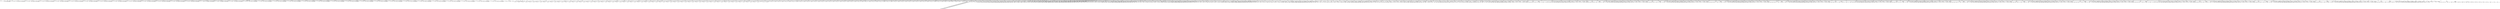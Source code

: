 digraph G {	
ranksep=.25;
	0 [label="MODULE"];
	1 [label="IDENTIFIERS: matmul_20x20_systolic"];
	0 -> 1;
	2 [label="VAR_DECLARE_LIST"];
	0 -> 2;
	3 [label="VAR_DECLARE:  INPUT PORT"];
	2 -> 3;
	4 [label="IDENTIFIERS: clk"];
	3 -> 4;
	5 [label="VAR_DECLARE:  INPUT PORT"];
	2 -> 5;
	6 [label="IDENTIFIERS: reset"];
	5 -> 6;
	7 [label="VAR_DECLARE:  INPUT PORT"];
	2 -> 7;
	8 [label="IDENTIFIERS: start_mat_mul"];
	7 -> 8;
	9 [label="VAR_DECLARE:  OUTPUT PORT"];
	2 -> 9;
	10 [label="IDENTIFIERS: done_mat_mul"];
	9 -> 10;
	11 [label="VAR_DECLARE:  INPUT PORT"];
	2 -> 11;
	12 [label="IDENTIFIERS: a_data_0_0"];
	11 -> 12;
	13 [label="BINARY_OPERATION: MINUS"];
	11 -> 13;
	14 [label="BINARY_OPERATION: MULTIPLY"];
	13 -> 14;
	15 [label="NUMBERS: 00000000000000000000000000000100 ()"];
	14 -> 15;
	16 [label="NUMBERS: 00000000000000000000000000010000 ()"];
	14 -> 16;
	17 [label="NUMBERS: 00000000000000000000000000000001 ()"];
	13 -> 17;
	18 [label="NUMBERS: 00000000000000000000000000000000 ()"];
	11 -> 18;
	19 [label="VAR_DECLARE:  OUTPUT PORT"];
	2 -> 19;
	20 [label="IDENTIFIERS: a_addr_0_0"];
	19 -> 20;
	21 [label="BINARY_OPERATION: MINUS"];
	19 -> 21;
	22 [label="NUMBERS: 00000000000000000000000000000111 ()"];
	21 -> 22;
	23 [label="NUMBERS: 00000000000000000000000000000001 ()"];
	21 -> 23;
	24 [label="NUMBERS: 00000000000000000000000000000000 ()"];
	19 -> 24;
	25 [label="VAR_DECLARE:  INPUT PORT"];
	2 -> 25;
	26 [label="IDENTIFIERS: b_data_0_0"];
	25 -> 26;
	27 [label="BINARY_OPERATION: MINUS"];
	25 -> 27;
	28 [label="BINARY_OPERATION: MULTIPLY"];
	27 -> 28;
	29 [label="NUMBERS: 00000000000000000000000000000100 ()"];
	28 -> 29;
	30 [label="NUMBERS: 00000000000000000000000000010000 ()"];
	28 -> 30;
	31 [label="NUMBERS: 00000000000000000000000000000001 ()"];
	27 -> 31;
	32 [label="NUMBERS: 00000000000000000000000000000000 ()"];
	25 -> 32;
	33 [label="VAR_DECLARE:  OUTPUT PORT"];
	2 -> 33;
	34 [label="IDENTIFIERS: b_addr_0_0"];
	33 -> 34;
	35 [label="BINARY_OPERATION: MINUS"];
	33 -> 35;
	36 [label="NUMBERS: 00000000000000000000000000000111 ()"];
	35 -> 36;
	37 [label="NUMBERS: 00000000000000000000000000000001 ()"];
	35 -> 37;
	38 [label="NUMBERS: 00000000000000000000000000000000 ()"];
	33 -> 38;
	39 [label="VAR_DECLARE:  INPUT PORT"];
	2 -> 39;
	40 [label="IDENTIFIERS: a_data_1_0"];
	39 -> 40;
	41 [label="BINARY_OPERATION: MINUS"];
	39 -> 41;
	42 [label="BINARY_OPERATION: MULTIPLY"];
	41 -> 42;
	43 [label="NUMBERS: 00000000000000000000000000000100 ()"];
	42 -> 43;
	44 [label="NUMBERS: 00000000000000000000000000010000 ()"];
	42 -> 44;
	45 [label="NUMBERS: 00000000000000000000000000000001 ()"];
	41 -> 45;
	46 [label="NUMBERS: 00000000000000000000000000000000 ()"];
	39 -> 46;
	47 [label="VAR_DECLARE:  OUTPUT PORT"];
	2 -> 47;
	48 [label="IDENTIFIERS: a_addr_1_0"];
	47 -> 48;
	49 [label="BINARY_OPERATION: MINUS"];
	47 -> 49;
	50 [label="NUMBERS: 00000000000000000000000000000111 ()"];
	49 -> 50;
	51 [label="NUMBERS: 00000000000000000000000000000001 ()"];
	49 -> 51;
	52 [label="NUMBERS: 00000000000000000000000000000000 ()"];
	47 -> 52;
	53 [label="VAR_DECLARE:  INPUT PORT"];
	2 -> 53;
	54 [label="IDENTIFIERS: b_data_0_1"];
	53 -> 54;
	55 [label="BINARY_OPERATION: MINUS"];
	53 -> 55;
	56 [label="BINARY_OPERATION: MULTIPLY"];
	55 -> 56;
	57 [label="NUMBERS: 00000000000000000000000000000100 ()"];
	56 -> 57;
	58 [label="NUMBERS: 00000000000000000000000000010000 ()"];
	56 -> 58;
	59 [label="NUMBERS: 00000000000000000000000000000001 ()"];
	55 -> 59;
	60 [label="NUMBERS: 00000000000000000000000000000000 ()"];
	53 -> 60;
	61 [label="VAR_DECLARE:  OUTPUT PORT"];
	2 -> 61;
	62 [label="IDENTIFIERS: b_addr_0_1"];
	61 -> 62;
	63 [label="BINARY_OPERATION: MINUS"];
	61 -> 63;
	64 [label="NUMBERS: 00000000000000000000000000000111 ()"];
	63 -> 64;
	65 [label="NUMBERS: 00000000000000000000000000000001 ()"];
	63 -> 65;
	66 [label="NUMBERS: 00000000000000000000000000000000 ()"];
	61 -> 66;
	67 [label="VAR_DECLARE:  INPUT PORT"];
	2 -> 67;
	68 [label="IDENTIFIERS: a_data_2_0"];
	67 -> 68;
	69 [label="BINARY_OPERATION: MINUS"];
	67 -> 69;
	70 [label="BINARY_OPERATION: MULTIPLY"];
	69 -> 70;
	71 [label="NUMBERS: 00000000000000000000000000000100 ()"];
	70 -> 71;
	72 [label="NUMBERS: 00000000000000000000000000010000 ()"];
	70 -> 72;
	73 [label="NUMBERS: 00000000000000000000000000000001 ()"];
	69 -> 73;
	74 [label="NUMBERS: 00000000000000000000000000000000 ()"];
	67 -> 74;
	75 [label="VAR_DECLARE:  OUTPUT PORT"];
	2 -> 75;
	76 [label="IDENTIFIERS: a_addr_2_0"];
	75 -> 76;
	77 [label="BINARY_OPERATION: MINUS"];
	75 -> 77;
	78 [label="NUMBERS: 00000000000000000000000000000111 ()"];
	77 -> 78;
	79 [label="NUMBERS: 00000000000000000000000000000001 ()"];
	77 -> 79;
	80 [label="NUMBERS: 00000000000000000000000000000000 ()"];
	75 -> 80;
	81 [label="VAR_DECLARE:  INPUT PORT"];
	2 -> 81;
	82 [label="IDENTIFIERS: b_data_0_2"];
	81 -> 82;
	83 [label="BINARY_OPERATION: MINUS"];
	81 -> 83;
	84 [label="BINARY_OPERATION: MULTIPLY"];
	83 -> 84;
	85 [label="NUMBERS: 00000000000000000000000000000100 ()"];
	84 -> 85;
	86 [label="NUMBERS: 00000000000000000000000000010000 ()"];
	84 -> 86;
	87 [label="NUMBERS: 00000000000000000000000000000001 ()"];
	83 -> 87;
	88 [label="NUMBERS: 00000000000000000000000000000000 ()"];
	81 -> 88;
	89 [label="VAR_DECLARE:  OUTPUT PORT"];
	2 -> 89;
	90 [label="IDENTIFIERS: b_addr_0_2"];
	89 -> 90;
	91 [label="BINARY_OPERATION: MINUS"];
	89 -> 91;
	92 [label="NUMBERS: 00000000000000000000000000000111 ()"];
	91 -> 92;
	93 [label="NUMBERS: 00000000000000000000000000000001 ()"];
	91 -> 93;
	94 [label="NUMBERS: 00000000000000000000000000000000 ()"];
	89 -> 94;
	95 [label="VAR_DECLARE:  INPUT PORT"];
	2 -> 95;
	96 [label="IDENTIFIERS: a_data_3_0"];
	95 -> 96;
	97 [label="BINARY_OPERATION: MINUS"];
	95 -> 97;
	98 [label="BINARY_OPERATION: MULTIPLY"];
	97 -> 98;
	99 [label="NUMBERS: 00000000000000000000000000000100 ()"];
	98 -> 99;
	100 [label="NUMBERS: 00000000000000000000000000010000 ()"];
	98 -> 100;
	101 [label="NUMBERS: 00000000000000000000000000000001 ()"];
	97 -> 101;
	102 [label="NUMBERS: 00000000000000000000000000000000 ()"];
	95 -> 102;
	103 [label="VAR_DECLARE:  OUTPUT PORT"];
	2 -> 103;
	104 [label="IDENTIFIERS: a_addr_3_0"];
	103 -> 104;
	105 [label="BINARY_OPERATION: MINUS"];
	103 -> 105;
	106 [label="NUMBERS: 00000000000000000000000000000111 ()"];
	105 -> 106;
	107 [label="NUMBERS: 00000000000000000000000000000001 ()"];
	105 -> 107;
	108 [label="NUMBERS: 00000000000000000000000000000000 ()"];
	103 -> 108;
	109 [label="VAR_DECLARE:  INPUT PORT"];
	2 -> 109;
	110 [label="IDENTIFIERS: b_data_0_3"];
	109 -> 110;
	111 [label="BINARY_OPERATION: MINUS"];
	109 -> 111;
	112 [label="BINARY_OPERATION: MULTIPLY"];
	111 -> 112;
	113 [label="NUMBERS: 00000000000000000000000000000100 ()"];
	112 -> 113;
	114 [label="NUMBERS: 00000000000000000000000000010000 ()"];
	112 -> 114;
	115 [label="NUMBERS: 00000000000000000000000000000001 ()"];
	111 -> 115;
	116 [label="NUMBERS: 00000000000000000000000000000000 ()"];
	109 -> 116;
	117 [label="VAR_DECLARE:  OUTPUT PORT"];
	2 -> 117;
	118 [label="IDENTIFIERS: b_addr_0_3"];
	117 -> 118;
	119 [label="BINARY_OPERATION: MINUS"];
	117 -> 119;
	120 [label="NUMBERS: 00000000000000000000000000000111 ()"];
	119 -> 120;
	121 [label="NUMBERS: 00000000000000000000000000000001 ()"];
	119 -> 121;
	122 [label="NUMBERS: 00000000000000000000000000000000 ()"];
	117 -> 122;
	123 [label="VAR_DECLARE:  INPUT PORT"];
	2 -> 123;
	124 [label="IDENTIFIERS: a_data_4_0"];
	123 -> 124;
	125 [label="BINARY_OPERATION: MINUS"];
	123 -> 125;
	126 [label="BINARY_OPERATION: MULTIPLY"];
	125 -> 126;
	127 [label="NUMBERS: 00000000000000000000000000000100 ()"];
	126 -> 127;
	128 [label="NUMBERS: 00000000000000000000000000010000 ()"];
	126 -> 128;
	129 [label="NUMBERS: 00000000000000000000000000000001 ()"];
	125 -> 129;
	130 [label="NUMBERS: 00000000000000000000000000000000 ()"];
	123 -> 130;
	131 [label="VAR_DECLARE:  OUTPUT PORT"];
	2 -> 131;
	132 [label="IDENTIFIERS: a_addr_4_0"];
	131 -> 132;
	133 [label="BINARY_OPERATION: MINUS"];
	131 -> 133;
	134 [label="NUMBERS: 00000000000000000000000000000111 ()"];
	133 -> 134;
	135 [label="NUMBERS: 00000000000000000000000000000001 ()"];
	133 -> 135;
	136 [label="NUMBERS: 00000000000000000000000000000000 ()"];
	131 -> 136;
	137 [label="VAR_DECLARE:  INPUT PORT"];
	2 -> 137;
	138 [label="IDENTIFIERS: b_data_0_4"];
	137 -> 138;
	139 [label="BINARY_OPERATION: MINUS"];
	137 -> 139;
	140 [label="BINARY_OPERATION: MULTIPLY"];
	139 -> 140;
	141 [label="NUMBERS: 00000000000000000000000000000100 ()"];
	140 -> 141;
	142 [label="NUMBERS: 00000000000000000000000000010000 ()"];
	140 -> 142;
	143 [label="NUMBERS: 00000000000000000000000000000001 ()"];
	139 -> 143;
	144 [label="NUMBERS: 00000000000000000000000000000000 ()"];
	137 -> 144;
	145 [label="VAR_DECLARE:  OUTPUT PORT"];
	2 -> 145;
	146 [label="IDENTIFIERS: b_addr_0_4"];
	145 -> 146;
	147 [label="BINARY_OPERATION: MINUS"];
	145 -> 147;
	148 [label="NUMBERS: 00000000000000000000000000000111 ()"];
	147 -> 148;
	149 [label="NUMBERS: 00000000000000000000000000000001 ()"];
	147 -> 149;
	150 [label="NUMBERS: 00000000000000000000000000000000 ()"];
	145 -> 150;
	151 [label="VAR_DECLARE:  OUTPUT PORT"];
	2 -> 151;
	152 [label="IDENTIFIERS: c_data_0_0"];
	151 -> 152;
	153 [label="BINARY_OPERATION: MINUS"];
	151 -> 153;
	154 [label="BINARY_OPERATION: MULTIPLY"];
	153 -> 154;
	155 [label="NUMBERS: 00000000000000000000000000000100 ()"];
	154 -> 155;
	156 [label="NUMBERS: 00000000000000000000000000010000 ()"];
	154 -> 156;
	157 [label="NUMBERS: 00000000000000000000000000000001 ()"];
	153 -> 157;
	158 [label="NUMBERS: 00000000000000000000000000000000 ()"];
	151 -> 158;
	159 [label="VAR_DECLARE:  OUTPUT PORT"];
	2 -> 159;
	160 [label="IDENTIFIERS: c_addr_0_0"];
	159 -> 160;
	161 [label="BINARY_OPERATION: MINUS"];
	159 -> 161;
	162 [label="NUMBERS: 00000000000000000000000000000111 ()"];
	161 -> 162;
	163 [label="NUMBERS: 00000000000000000000000000000001 ()"];
	161 -> 163;
	164 [label="NUMBERS: 00000000000000000000000000000000 ()"];
	159 -> 164;
	165 [label="VAR_DECLARE:  OUTPUT PORT"];
	2 -> 165;
	166 [label="IDENTIFIERS: c_data_0_1"];
	165 -> 166;
	167 [label="BINARY_OPERATION: MINUS"];
	165 -> 167;
	168 [label="BINARY_OPERATION: MULTIPLY"];
	167 -> 168;
	169 [label="NUMBERS: 00000000000000000000000000000100 ()"];
	168 -> 169;
	170 [label="NUMBERS: 00000000000000000000000000010000 ()"];
	168 -> 170;
	171 [label="NUMBERS: 00000000000000000000000000000001 ()"];
	167 -> 171;
	172 [label="NUMBERS: 00000000000000000000000000000000 ()"];
	165 -> 172;
	173 [label="VAR_DECLARE:  OUTPUT PORT"];
	2 -> 173;
	174 [label="IDENTIFIERS: c_addr_0_1"];
	173 -> 174;
	175 [label="BINARY_OPERATION: MINUS"];
	173 -> 175;
	176 [label="NUMBERS: 00000000000000000000000000000111 ()"];
	175 -> 176;
	177 [label="NUMBERS: 00000000000000000000000000000001 ()"];
	175 -> 177;
	178 [label="NUMBERS: 00000000000000000000000000000000 ()"];
	173 -> 178;
	179 [label="VAR_DECLARE:  OUTPUT PORT"];
	2 -> 179;
	180 [label="IDENTIFIERS: c_data_0_2"];
	179 -> 180;
	181 [label="BINARY_OPERATION: MINUS"];
	179 -> 181;
	182 [label="BINARY_OPERATION: MULTIPLY"];
	181 -> 182;
	183 [label="NUMBERS: 00000000000000000000000000000100 ()"];
	182 -> 183;
	184 [label="NUMBERS: 00000000000000000000000000010000 ()"];
	182 -> 184;
	185 [label="NUMBERS: 00000000000000000000000000000001 ()"];
	181 -> 185;
	186 [label="NUMBERS: 00000000000000000000000000000000 ()"];
	179 -> 186;
	187 [label="VAR_DECLARE:  OUTPUT PORT"];
	2 -> 187;
	188 [label="IDENTIFIERS: c_addr_0_2"];
	187 -> 188;
	189 [label="BINARY_OPERATION: MINUS"];
	187 -> 189;
	190 [label="NUMBERS: 00000000000000000000000000000111 ()"];
	189 -> 190;
	191 [label="NUMBERS: 00000000000000000000000000000001 ()"];
	189 -> 191;
	192 [label="NUMBERS: 00000000000000000000000000000000 ()"];
	187 -> 192;
	193 [label="VAR_DECLARE:  OUTPUT PORT"];
	2 -> 193;
	194 [label="IDENTIFIERS: c_data_0_3"];
	193 -> 194;
	195 [label="BINARY_OPERATION: MINUS"];
	193 -> 195;
	196 [label="BINARY_OPERATION: MULTIPLY"];
	195 -> 196;
	197 [label="NUMBERS: 00000000000000000000000000000100 ()"];
	196 -> 197;
	198 [label="NUMBERS: 00000000000000000000000000010000 ()"];
	196 -> 198;
	199 [label="NUMBERS: 00000000000000000000000000000001 ()"];
	195 -> 199;
	200 [label="NUMBERS: 00000000000000000000000000000000 ()"];
	193 -> 200;
	201 [label="VAR_DECLARE:  OUTPUT PORT"];
	2 -> 201;
	202 [label="IDENTIFIERS: c_addr_0_3"];
	201 -> 202;
	203 [label="BINARY_OPERATION: MINUS"];
	201 -> 203;
	204 [label="NUMBERS: 00000000000000000000000000000111 ()"];
	203 -> 204;
	205 [label="NUMBERS: 00000000000000000000000000000001 ()"];
	203 -> 205;
	206 [label="NUMBERS: 00000000000000000000000000000000 ()"];
	201 -> 206;
	207 [label="VAR_DECLARE:  OUTPUT PORT"];
	2 -> 207;
	208 [label="IDENTIFIERS: c_data_0_4"];
	207 -> 208;
	209 [label="BINARY_OPERATION: MINUS"];
	207 -> 209;
	210 [label="BINARY_OPERATION: MULTIPLY"];
	209 -> 210;
	211 [label="NUMBERS: 00000000000000000000000000000100 ()"];
	210 -> 211;
	212 [label="NUMBERS: 00000000000000000000000000010000 ()"];
	210 -> 212;
	213 [label="NUMBERS: 00000000000000000000000000000001 ()"];
	209 -> 213;
	214 [label="NUMBERS: 00000000000000000000000000000000 ()"];
	207 -> 214;
	215 [label="VAR_DECLARE:  OUTPUT PORT"];
	2 -> 215;
	216 [label="IDENTIFIERS: c_addr_0_4"];
	215 -> 216;
	217 [label="BINARY_OPERATION: MINUS"];
	215 -> 217;
	218 [label="NUMBERS: 00000000000000000000000000000111 ()"];
	217 -> 218;
	219 [label="NUMBERS: 00000000000000000000000000000001 ()"];
	217 -> 219;
	220 [label="NUMBERS: 00000000000000000000000000000000 ()"];
	215 -> 220;
	221 [label="VAR_DECLARE:  OUTPUT PORT"];
	2 -> 221;
	222 [label="IDENTIFIERS: c_data_1_0"];
	221 -> 222;
	223 [label="BINARY_OPERATION: MINUS"];
	221 -> 223;
	224 [label="BINARY_OPERATION: MULTIPLY"];
	223 -> 224;
	225 [label="NUMBERS: 00000000000000000000000000000100 ()"];
	224 -> 225;
	226 [label="NUMBERS: 00000000000000000000000000010000 ()"];
	224 -> 226;
	227 [label="NUMBERS: 00000000000000000000000000000001 ()"];
	223 -> 227;
	228 [label="NUMBERS: 00000000000000000000000000000000 ()"];
	221 -> 228;
	229 [label="VAR_DECLARE:  OUTPUT PORT"];
	2 -> 229;
	230 [label="IDENTIFIERS: c_addr_1_0"];
	229 -> 230;
	231 [label="BINARY_OPERATION: MINUS"];
	229 -> 231;
	232 [label="NUMBERS: 00000000000000000000000000000111 ()"];
	231 -> 232;
	233 [label="NUMBERS: 00000000000000000000000000000001 ()"];
	231 -> 233;
	234 [label="NUMBERS: 00000000000000000000000000000000 ()"];
	229 -> 234;
	235 [label="VAR_DECLARE:  OUTPUT PORT"];
	2 -> 235;
	236 [label="IDENTIFIERS: c_data_1_1"];
	235 -> 236;
	237 [label="BINARY_OPERATION: MINUS"];
	235 -> 237;
	238 [label="BINARY_OPERATION: MULTIPLY"];
	237 -> 238;
	239 [label="NUMBERS: 00000000000000000000000000000100 ()"];
	238 -> 239;
	240 [label="NUMBERS: 00000000000000000000000000010000 ()"];
	238 -> 240;
	241 [label="NUMBERS: 00000000000000000000000000000001 ()"];
	237 -> 241;
	242 [label="NUMBERS: 00000000000000000000000000000000 ()"];
	235 -> 242;
	243 [label="VAR_DECLARE:  OUTPUT PORT"];
	2 -> 243;
	244 [label="IDENTIFIERS: c_addr_1_1"];
	243 -> 244;
	245 [label="BINARY_OPERATION: MINUS"];
	243 -> 245;
	246 [label="NUMBERS: 00000000000000000000000000000111 ()"];
	245 -> 246;
	247 [label="NUMBERS: 00000000000000000000000000000001 ()"];
	245 -> 247;
	248 [label="NUMBERS: 00000000000000000000000000000000 ()"];
	243 -> 248;
	249 [label="VAR_DECLARE:  OUTPUT PORT"];
	2 -> 249;
	250 [label="IDENTIFIERS: c_data_1_2"];
	249 -> 250;
	251 [label="BINARY_OPERATION: MINUS"];
	249 -> 251;
	252 [label="BINARY_OPERATION: MULTIPLY"];
	251 -> 252;
	253 [label="NUMBERS: 00000000000000000000000000000100 ()"];
	252 -> 253;
	254 [label="NUMBERS: 00000000000000000000000000010000 ()"];
	252 -> 254;
	255 [label="NUMBERS: 00000000000000000000000000000001 ()"];
	251 -> 255;
	256 [label="NUMBERS: 00000000000000000000000000000000 ()"];
	249 -> 256;
	257 [label="VAR_DECLARE:  OUTPUT PORT"];
	2 -> 257;
	258 [label="IDENTIFIERS: c_addr_1_2"];
	257 -> 258;
	259 [label="BINARY_OPERATION: MINUS"];
	257 -> 259;
	260 [label="NUMBERS: 00000000000000000000000000000111 ()"];
	259 -> 260;
	261 [label="NUMBERS: 00000000000000000000000000000001 ()"];
	259 -> 261;
	262 [label="NUMBERS: 00000000000000000000000000000000 ()"];
	257 -> 262;
	263 [label="VAR_DECLARE:  OUTPUT PORT"];
	2 -> 263;
	264 [label="IDENTIFIERS: c_data_1_3"];
	263 -> 264;
	265 [label="BINARY_OPERATION: MINUS"];
	263 -> 265;
	266 [label="BINARY_OPERATION: MULTIPLY"];
	265 -> 266;
	267 [label="NUMBERS: 00000000000000000000000000000100 ()"];
	266 -> 267;
	268 [label="NUMBERS: 00000000000000000000000000010000 ()"];
	266 -> 268;
	269 [label="NUMBERS: 00000000000000000000000000000001 ()"];
	265 -> 269;
	270 [label="NUMBERS: 00000000000000000000000000000000 ()"];
	263 -> 270;
	271 [label="VAR_DECLARE:  OUTPUT PORT"];
	2 -> 271;
	272 [label="IDENTIFIERS: c_addr_1_3"];
	271 -> 272;
	273 [label="BINARY_OPERATION: MINUS"];
	271 -> 273;
	274 [label="NUMBERS: 00000000000000000000000000000111 ()"];
	273 -> 274;
	275 [label="NUMBERS: 00000000000000000000000000000001 ()"];
	273 -> 275;
	276 [label="NUMBERS: 00000000000000000000000000000000 ()"];
	271 -> 276;
	277 [label="VAR_DECLARE:  OUTPUT PORT"];
	2 -> 277;
	278 [label="IDENTIFIERS: c_data_1_4"];
	277 -> 278;
	279 [label="BINARY_OPERATION: MINUS"];
	277 -> 279;
	280 [label="BINARY_OPERATION: MULTIPLY"];
	279 -> 280;
	281 [label="NUMBERS: 00000000000000000000000000000100 ()"];
	280 -> 281;
	282 [label="NUMBERS: 00000000000000000000000000010000 ()"];
	280 -> 282;
	283 [label="NUMBERS: 00000000000000000000000000000001 ()"];
	279 -> 283;
	284 [label="NUMBERS: 00000000000000000000000000000000 ()"];
	277 -> 284;
	285 [label="VAR_DECLARE:  OUTPUT PORT"];
	2 -> 285;
	286 [label="IDENTIFIERS: c_addr_1_4"];
	285 -> 286;
	287 [label="BINARY_OPERATION: MINUS"];
	285 -> 287;
	288 [label="NUMBERS: 00000000000000000000000000000111 ()"];
	287 -> 288;
	289 [label="NUMBERS: 00000000000000000000000000000001 ()"];
	287 -> 289;
	290 [label="NUMBERS: 00000000000000000000000000000000 ()"];
	285 -> 290;
	291 [label="VAR_DECLARE:  OUTPUT PORT"];
	2 -> 291;
	292 [label="IDENTIFIERS: c_data_2_0"];
	291 -> 292;
	293 [label="BINARY_OPERATION: MINUS"];
	291 -> 293;
	294 [label="BINARY_OPERATION: MULTIPLY"];
	293 -> 294;
	295 [label="NUMBERS: 00000000000000000000000000000100 ()"];
	294 -> 295;
	296 [label="NUMBERS: 00000000000000000000000000010000 ()"];
	294 -> 296;
	297 [label="NUMBERS: 00000000000000000000000000000001 ()"];
	293 -> 297;
	298 [label="NUMBERS: 00000000000000000000000000000000 ()"];
	291 -> 298;
	299 [label="VAR_DECLARE:  OUTPUT PORT"];
	2 -> 299;
	300 [label="IDENTIFIERS: c_addr_2_0"];
	299 -> 300;
	301 [label="BINARY_OPERATION: MINUS"];
	299 -> 301;
	302 [label="NUMBERS: 00000000000000000000000000000111 ()"];
	301 -> 302;
	303 [label="NUMBERS: 00000000000000000000000000000001 ()"];
	301 -> 303;
	304 [label="NUMBERS: 00000000000000000000000000000000 ()"];
	299 -> 304;
	305 [label="VAR_DECLARE:  OUTPUT PORT"];
	2 -> 305;
	306 [label="IDENTIFIERS: c_data_2_1"];
	305 -> 306;
	307 [label="BINARY_OPERATION: MINUS"];
	305 -> 307;
	308 [label="BINARY_OPERATION: MULTIPLY"];
	307 -> 308;
	309 [label="NUMBERS: 00000000000000000000000000000100 ()"];
	308 -> 309;
	310 [label="NUMBERS: 00000000000000000000000000010000 ()"];
	308 -> 310;
	311 [label="NUMBERS: 00000000000000000000000000000001 ()"];
	307 -> 311;
	312 [label="NUMBERS: 00000000000000000000000000000000 ()"];
	305 -> 312;
	313 [label="VAR_DECLARE:  OUTPUT PORT"];
	2 -> 313;
	314 [label="IDENTIFIERS: c_addr_2_1"];
	313 -> 314;
	315 [label="BINARY_OPERATION: MINUS"];
	313 -> 315;
	316 [label="NUMBERS: 00000000000000000000000000000111 ()"];
	315 -> 316;
	317 [label="NUMBERS: 00000000000000000000000000000001 ()"];
	315 -> 317;
	318 [label="NUMBERS: 00000000000000000000000000000000 ()"];
	313 -> 318;
	319 [label="VAR_DECLARE:  OUTPUT PORT"];
	2 -> 319;
	320 [label="IDENTIFIERS: c_data_2_2"];
	319 -> 320;
	321 [label="BINARY_OPERATION: MINUS"];
	319 -> 321;
	322 [label="BINARY_OPERATION: MULTIPLY"];
	321 -> 322;
	323 [label="NUMBERS: 00000000000000000000000000000100 ()"];
	322 -> 323;
	324 [label="NUMBERS: 00000000000000000000000000010000 ()"];
	322 -> 324;
	325 [label="NUMBERS: 00000000000000000000000000000001 ()"];
	321 -> 325;
	326 [label="NUMBERS: 00000000000000000000000000000000 ()"];
	319 -> 326;
	327 [label="VAR_DECLARE:  OUTPUT PORT"];
	2 -> 327;
	328 [label="IDENTIFIERS: c_addr_2_2"];
	327 -> 328;
	329 [label="BINARY_OPERATION: MINUS"];
	327 -> 329;
	330 [label="NUMBERS: 00000000000000000000000000000111 ()"];
	329 -> 330;
	331 [label="NUMBERS: 00000000000000000000000000000001 ()"];
	329 -> 331;
	332 [label="NUMBERS: 00000000000000000000000000000000 ()"];
	327 -> 332;
	333 [label="VAR_DECLARE:  OUTPUT PORT"];
	2 -> 333;
	334 [label="IDENTIFIERS: c_data_2_3"];
	333 -> 334;
	335 [label="BINARY_OPERATION: MINUS"];
	333 -> 335;
	336 [label="BINARY_OPERATION: MULTIPLY"];
	335 -> 336;
	337 [label="NUMBERS: 00000000000000000000000000000100 ()"];
	336 -> 337;
	338 [label="NUMBERS: 00000000000000000000000000010000 ()"];
	336 -> 338;
	339 [label="NUMBERS: 00000000000000000000000000000001 ()"];
	335 -> 339;
	340 [label="NUMBERS: 00000000000000000000000000000000 ()"];
	333 -> 340;
	341 [label="VAR_DECLARE:  OUTPUT PORT"];
	2 -> 341;
	342 [label="IDENTIFIERS: c_addr_2_3"];
	341 -> 342;
	343 [label="BINARY_OPERATION: MINUS"];
	341 -> 343;
	344 [label="NUMBERS: 00000000000000000000000000000111 ()"];
	343 -> 344;
	345 [label="NUMBERS: 00000000000000000000000000000001 ()"];
	343 -> 345;
	346 [label="NUMBERS: 00000000000000000000000000000000 ()"];
	341 -> 346;
	347 [label="VAR_DECLARE:  OUTPUT PORT"];
	2 -> 347;
	348 [label="IDENTIFIERS: c_data_2_4"];
	347 -> 348;
	349 [label="BINARY_OPERATION: MINUS"];
	347 -> 349;
	350 [label="BINARY_OPERATION: MULTIPLY"];
	349 -> 350;
	351 [label="NUMBERS: 00000000000000000000000000000100 ()"];
	350 -> 351;
	352 [label="NUMBERS: 00000000000000000000000000010000 ()"];
	350 -> 352;
	353 [label="NUMBERS: 00000000000000000000000000000001 ()"];
	349 -> 353;
	354 [label="NUMBERS: 00000000000000000000000000000000 ()"];
	347 -> 354;
	355 [label="VAR_DECLARE:  OUTPUT PORT"];
	2 -> 355;
	356 [label="IDENTIFIERS: c_addr_2_4"];
	355 -> 356;
	357 [label="BINARY_OPERATION: MINUS"];
	355 -> 357;
	358 [label="NUMBERS: 00000000000000000000000000000111 ()"];
	357 -> 358;
	359 [label="NUMBERS: 00000000000000000000000000000001 ()"];
	357 -> 359;
	360 [label="NUMBERS: 00000000000000000000000000000000 ()"];
	355 -> 360;
	361 [label="VAR_DECLARE:  OUTPUT PORT"];
	2 -> 361;
	362 [label="IDENTIFIERS: c_data_3_0"];
	361 -> 362;
	363 [label="BINARY_OPERATION: MINUS"];
	361 -> 363;
	364 [label="BINARY_OPERATION: MULTIPLY"];
	363 -> 364;
	365 [label="NUMBERS: 00000000000000000000000000000100 ()"];
	364 -> 365;
	366 [label="NUMBERS: 00000000000000000000000000010000 ()"];
	364 -> 366;
	367 [label="NUMBERS: 00000000000000000000000000000001 ()"];
	363 -> 367;
	368 [label="NUMBERS: 00000000000000000000000000000000 ()"];
	361 -> 368;
	369 [label="VAR_DECLARE:  OUTPUT PORT"];
	2 -> 369;
	370 [label="IDENTIFIERS: c_addr_3_0"];
	369 -> 370;
	371 [label="BINARY_OPERATION: MINUS"];
	369 -> 371;
	372 [label="NUMBERS: 00000000000000000000000000000111 ()"];
	371 -> 372;
	373 [label="NUMBERS: 00000000000000000000000000000001 ()"];
	371 -> 373;
	374 [label="NUMBERS: 00000000000000000000000000000000 ()"];
	369 -> 374;
	375 [label="VAR_DECLARE:  OUTPUT PORT"];
	2 -> 375;
	376 [label="IDENTIFIERS: c_data_3_1"];
	375 -> 376;
	377 [label="BINARY_OPERATION: MINUS"];
	375 -> 377;
	378 [label="BINARY_OPERATION: MULTIPLY"];
	377 -> 378;
	379 [label="NUMBERS: 00000000000000000000000000000100 ()"];
	378 -> 379;
	380 [label="NUMBERS: 00000000000000000000000000010000 ()"];
	378 -> 380;
	381 [label="NUMBERS: 00000000000000000000000000000001 ()"];
	377 -> 381;
	382 [label="NUMBERS: 00000000000000000000000000000000 ()"];
	375 -> 382;
	383 [label="VAR_DECLARE:  OUTPUT PORT"];
	2 -> 383;
	384 [label="IDENTIFIERS: c_addr_3_1"];
	383 -> 384;
	385 [label="BINARY_OPERATION: MINUS"];
	383 -> 385;
	386 [label="NUMBERS: 00000000000000000000000000000111 ()"];
	385 -> 386;
	387 [label="NUMBERS: 00000000000000000000000000000001 ()"];
	385 -> 387;
	388 [label="NUMBERS: 00000000000000000000000000000000 ()"];
	383 -> 388;
	389 [label="VAR_DECLARE:  OUTPUT PORT"];
	2 -> 389;
	390 [label="IDENTIFIERS: c_data_3_2"];
	389 -> 390;
	391 [label="BINARY_OPERATION: MINUS"];
	389 -> 391;
	392 [label="BINARY_OPERATION: MULTIPLY"];
	391 -> 392;
	393 [label="NUMBERS: 00000000000000000000000000000100 ()"];
	392 -> 393;
	394 [label="NUMBERS: 00000000000000000000000000010000 ()"];
	392 -> 394;
	395 [label="NUMBERS: 00000000000000000000000000000001 ()"];
	391 -> 395;
	396 [label="NUMBERS: 00000000000000000000000000000000 ()"];
	389 -> 396;
	397 [label="VAR_DECLARE:  OUTPUT PORT"];
	2 -> 397;
	398 [label="IDENTIFIERS: c_addr_3_2"];
	397 -> 398;
	399 [label="BINARY_OPERATION: MINUS"];
	397 -> 399;
	400 [label="NUMBERS: 00000000000000000000000000000111 ()"];
	399 -> 400;
	401 [label="NUMBERS: 00000000000000000000000000000001 ()"];
	399 -> 401;
	402 [label="NUMBERS: 00000000000000000000000000000000 ()"];
	397 -> 402;
	403 [label="VAR_DECLARE:  OUTPUT PORT"];
	2 -> 403;
	404 [label="IDENTIFIERS: c_data_3_3"];
	403 -> 404;
	405 [label="BINARY_OPERATION: MINUS"];
	403 -> 405;
	406 [label="BINARY_OPERATION: MULTIPLY"];
	405 -> 406;
	407 [label="NUMBERS: 00000000000000000000000000000100 ()"];
	406 -> 407;
	408 [label="NUMBERS: 00000000000000000000000000010000 ()"];
	406 -> 408;
	409 [label="NUMBERS: 00000000000000000000000000000001 ()"];
	405 -> 409;
	410 [label="NUMBERS: 00000000000000000000000000000000 ()"];
	403 -> 410;
	411 [label="VAR_DECLARE:  OUTPUT PORT"];
	2 -> 411;
	412 [label="IDENTIFIERS: c_addr_3_3"];
	411 -> 412;
	413 [label="BINARY_OPERATION: MINUS"];
	411 -> 413;
	414 [label="NUMBERS: 00000000000000000000000000000111 ()"];
	413 -> 414;
	415 [label="NUMBERS: 00000000000000000000000000000001 ()"];
	413 -> 415;
	416 [label="NUMBERS: 00000000000000000000000000000000 ()"];
	411 -> 416;
	417 [label="VAR_DECLARE:  OUTPUT PORT"];
	2 -> 417;
	418 [label="IDENTIFIERS: c_data_3_4"];
	417 -> 418;
	419 [label="BINARY_OPERATION: MINUS"];
	417 -> 419;
	420 [label="BINARY_OPERATION: MULTIPLY"];
	419 -> 420;
	421 [label="NUMBERS: 00000000000000000000000000000100 ()"];
	420 -> 421;
	422 [label="NUMBERS: 00000000000000000000000000010000 ()"];
	420 -> 422;
	423 [label="NUMBERS: 00000000000000000000000000000001 ()"];
	419 -> 423;
	424 [label="NUMBERS: 00000000000000000000000000000000 ()"];
	417 -> 424;
	425 [label="VAR_DECLARE:  OUTPUT PORT"];
	2 -> 425;
	426 [label="IDENTIFIERS: c_addr_3_4"];
	425 -> 426;
	427 [label="BINARY_OPERATION: MINUS"];
	425 -> 427;
	428 [label="NUMBERS: 00000000000000000000000000000111 ()"];
	427 -> 428;
	429 [label="NUMBERS: 00000000000000000000000000000001 ()"];
	427 -> 429;
	430 [label="NUMBERS: 00000000000000000000000000000000 ()"];
	425 -> 430;
	431 [label="VAR_DECLARE:  OUTPUT PORT"];
	2 -> 431;
	432 [label="IDENTIFIERS: c_data_4_0"];
	431 -> 432;
	433 [label="BINARY_OPERATION: MINUS"];
	431 -> 433;
	434 [label="BINARY_OPERATION: MULTIPLY"];
	433 -> 434;
	435 [label="NUMBERS: 00000000000000000000000000000100 ()"];
	434 -> 435;
	436 [label="NUMBERS: 00000000000000000000000000010000 ()"];
	434 -> 436;
	437 [label="NUMBERS: 00000000000000000000000000000001 ()"];
	433 -> 437;
	438 [label="NUMBERS: 00000000000000000000000000000000 ()"];
	431 -> 438;
	439 [label="VAR_DECLARE:  OUTPUT PORT"];
	2 -> 439;
	440 [label="IDENTIFIERS: c_addr_4_0"];
	439 -> 440;
	441 [label="BINARY_OPERATION: MINUS"];
	439 -> 441;
	442 [label="NUMBERS: 00000000000000000000000000000111 ()"];
	441 -> 442;
	443 [label="NUMBERS: 00000000000000000000000000000001 ()"];
	441 -> 443;
	444 [label="NUMBERS: 00000000000000000000000000000000 ()"];
	439 -> 444;
	445 [label="VAR_DECLARE:  OUTPUT PORT"];
	2 -> 445;
	446 [label="IDENTIFIERS: c_data_4_1"];
	445 -> 446;
	447 [label="BINARY_OPERATION: MINUS"];
	445 -> 447;
	448 [label="BINARY_OPERATION: MULTIPLY"];
	447 -> 448;
	449 [label="NUMBERS: 00000000000000000000000000000100 ()"];
	448 -> 449;
	450 [label="NUMBERS: 00000000000000000000000000010000 ()"];
	448 -> 450;
	451 [label="NUMBERS: 00000000000000000000000000000001 ()"];
	447 -> 451;
	452 [label="NUMBERS: 00000000000000000000000000000000 ()"];
	445 -> 452;
	453 [label="VAR_DECLARE:  OUTPUT PORT"];
	2 -> 453;
	454 [label="IDENTIFIERS: c_addr_4_1"];
	453 -> 454;
	455 [label="BINARY_OPERATION: MINUS"];
	453 -> 455;
	456 [label="NUMBERS: 00000000000000000000000000000111 ()"];
	455 -> 456;
	457 [label="NUMBERS: 00000000000000000000000000000001 ()"];
	455 -> 457;
	458 [label="NUMBERS: 00000000000000000000000000000000 ()"];
	453 -> 458;
	459 [label="VAR_DECLARE:  OUTPUT PORT"];
	2 -> 459;
	460 [label="IDENTIFIERS: c_data_4_2"];
	459 -> 460;
	461 [label="BINARY_OPERATION: MINUS"];
	459 -> 461;
	462 [label="BINARY_OPERATION: MULTIPLY"];
	461 -> 462;
	463 [label="NUMBERS: 00000000000000000000000000000100 ()"];
	462 -> 463;
	464 [label="NUMBERS: 00000000000000000000000000010000 ()"];
	462 -> 464;
	465 [label="NUMBERS: 00000000000000000000000000000001 ()"];
	461 -> 465;
	466 [label="NUMBERS: 00000000000000000000000000000000 ()"];
	459 -> 466;
	467 [label="VAR_DECLARE:  OUTPUT PORT"];
	2 -> 467;
	468 [label="IDENTIFIERS: c_addr_4_2"];
	467 -> 468;
	469 [label="BINARY_OPERATION: MINUS"];
	467 -> 469;
	470 [label="NUMBERS: 00000000000000000000000000000111 ()"];
	469 -> 470;
	471 [label="NUMBERS: 00000000000000000000000000000001 ()"];
	469 -> 471;
	472 [label="NUMBERS: 00000000000000000000000000000000 ()"];
	467 -> 472;
	473 [label="VAR_DECLARE:  OUTPUT PORT"];
	2 -> 473;
	474 [label="IDENTIFIERS: c_data_4_3"];
	473 -> 474;
	475 [label="BINARY_OPERATION: MINUS"];
	473 -> 475;
	476 [label="BINARY_OPERATION: MULTIPLY"];
	475 -> 476;
	477 [label="NUMBERS: 00000000000000000000000000000100 ()"];
	476 -> 477;
	478 [label="NUMBERS: 00000000000000000000000000010000 ()"];
	476 -> 478;
	479 [label="NUMBERS: 00000000000000000000000000000001 ()"];
	475 -> 479;
	480 [label="NUMBERS: 00000000000000000000000000000000 ()"];
	473 -> 480;
	481 [label="VAR_DECLARE:  OUTPUT PORT"];
	2 -> 481;
	482 [label="IDENTIFIERS: c_addr_4_3"];
	481 -> 482;
	483 [label="BINARY_OPERATION: MINUS"];
	481 -> 483;
	484 [label="NUMBERS: 00000000000000000000000000000111 ()"];
	483 -> 484;
	485 [label="NUMBERS: 00000000000000000000000000000001 ()"];
	483 -> 485;
	486 [label="NUMBERS: 00000000000000000000000000000000 ()"];
	481 -> 486;
	487 [label="VAR_DECLARE:  OUTPUT PORT"];
	2 -> 487;
	488 [label="IDENTIFIERS: c_data_4_4"];
	487 -> 488;
	489 [label="BINARY_OPERATION: MINUS"];
	487 -> 489;
	490 [label="BINARY_OPERATION: MULTIPLY"];
	489 -> 490;
	491 [label="NUMBERS: 00000000000000000000000000000100 ()"];
	490 -> 491;
	492 [label="NUMBERS: 00000000000000000000000000010000 ()"];
	490 -> 492;
	493 [label="NUMBERS: 00000000000000000000000000000001 ()"];
	489 -> 493;
	494 [label="NUMBERS: 00000000000000000000000000000000 ()"];
	487 -> 494;
	495 [label="VAR_DECLARE:  OUTPUT PORT"];
	2 -> 495;
	496 [label="IDENTIFIERS: c_addr_4_4"];
	495 -> 496;
	497 [label="BINARY_OPERATION: MINUS"];
	495 -> 497;
	498 [label="NUMBERS: 00000000000000000000000000000111 ()"];
	497 -> 498;
	499 [label="NUMBERS: 00000000000000000000000000000001 ()"];
	497 -> 499;
	500 [label="NUMBERS: 00000000000000000000000000000000 ()"];
	495 -> 500;
	501 [label="MODULE_ITEMS"];
	0 -> 501;
	502 [label="VAR_DECLARE_LIST"];
	501 -> 502;
	503 [label="VAR_DECLARE:  INPUT PORT"];
	502 -> 503;
	504 [label="IDENTIFIERS: clk"];
	503 -> 504;
	505 [label="VAR_DECLARE_LIST"];
	501 -> 505;
	506 [label="VAR_DECLARE:  INPUT PORT"];
	505 -> 506;
	507 [label="IDENTIFIERS: reset"];
	506 -> 507;
	508 [label="VAR_DECLARE_LIST"];
	501 -> 508;
	509 [label="VAR_DECLARE:  INPUT PORT"];
	508 -> 509;
	510 [label="IDENTIFIERS: start_mat_mul"];
	509 -> 510;
	511 [label="VAR_DECLARE_LIST"];
	501 -> 511;
	512 [label="VAR_DECLARE:  OUTPUT PORT"];
	511 -> 512;
	513 [label="IDENTIFIERS: done_mat_mul"];
	512 -> 513;
	514 [label="VAR_DECLARE_LIST"];
	501 -> 514;
	515 [label="VAR_DECLARE:  INPUT PORT"];
	514 -> 515;
	516 [label="IDENTIFIERS: a_data_0_0"];
	515 -> 516;
	517 [label="BINARY_OPERATION: MINUS"];
	515 -> 517;
	518 [label="BINARY_OPERATION: MULTIPLY"];
	517 -> 518;
	519 [label="NUMBERS: 00000000000000000000000000000100 ()"];
	518 -> 519;
	520 [label="NUMBERS: 00000000000000000000000000010000 ()"];
	518 -> 520;
	521 [label="NUMBERS: 00000000000000000000000000000001 ()"];
	517 -> 521;
	522 [label="NUMBERS: 00000000000000000000000000000000 ()"];
	515 -> 522;
	523 [label="VAR_DECLARE_LIST"];
	501 -> 523;
	524 [label="VAR_DECLARE:  INPUT PORT"];
	523 -> 524;
	525 [label="IDENTIFIERS: a_data_1_0"];
	524 -> 525;
	526 [label="BINARY_OPERATION: MINUS"];
	524 -> 526;
	527 [label="BINARY_OPERATION: MULTIPLY"];
	526 -> 527;
	528 [label="NUMBERS: 00000000000000000000000000000100 ()"];
	527 -> 528;
	529 [label="NUMBERS: 00000000000000000000000000010000 ()"];
	527 -> 529;
	530 [label="NUMBERS: 00000000000000000000000000000001 ()"];
	526 -> 530;
	531 [label="NUMBERS: 00000000000000000000000000000000 ()"];
	524 -> 531;
	532 [label="VAR_DECLARE_LIST"];
	501 -> 532;
	533 [label="VAR_DECLARE:  INPUT PORT"];
	532 -> 533;
	534 [label="IDENTIFIERS: a_data_2_0"];
	533 -> 534;
	535 [label="BINARY_OPERATION: MINUS"];
	533 -> 535;
	536 [label="BINARY_OPERATION: MULTIPLY"];
	535 -> 536;
	537 [label="NUMBERS: 00000000000000000000000000000100 ()"];
	536 -> 537;
	538 [label="NUMBERS: 00000000000000000000000000010000 ()"];
	536 -> 538;
	539 [label="NUMBERS: 00000000000000000000000000000001 ()"];
	535 -> 539;
	540 [label="NUMBERS: 00000000000000000000000000000000 ()"];
	533 -> 540;
	541 [label="VAR_DECLARE_LIST"];
	501 -> 541;
	542 [label="VAR_DECLARE:  INPUT PORT"];
	541 -> 542;
	543 [label="IDENTIFIERS: a_data_3_0"];
	542 -> 543;
	544 [label="BINARY_OPERATION: MINUS"];
	542 -> 544;
	545 [label="BINARY_OPERATION: MULTIPLY"];
	544 -> 545;
	546 [label="NUMBERS: 00000000000000000000000000000100 ()"];
	545 -> 546;
	547 [label="NUMBERS: 00000000000000000000000000010000 ()"];
	545 -> 547;
	548 [label="NUMBERS: 00000000000000000000000000000001 ()"];
	544 -> 548;
	549 [label="NUMBERS: 00000000000000000000000000000000 ()"];
	542 -> 549;
	550 [label="VAR_DECLARE_LIST"];
	501 -> 550;
	551 [label="VAR_DECLARE:  INPUT PORT"];
	550 -> 551;
	552 [label="IDENTIFIERS: a_data_4_0"];
	551 -> 552;
	553 [label="BINARY_OPERATION: MINUS"];
	551 -> 553;
	554 [label="BINARY_OPERATION: MULTIPLY"];
	553 -> 554;
	555 [label="NUMBERS: 00000000000000000000000000000100 ()"];
	554 -> 555;
	556 [label="NUMBERS: 00000000000000000000000000010000 ()"];
	554 -> 556;
	557 [label="NUMBERS: 00000000000000000000000000000001 ()"];
	553 -> 557;
	558 [label="NUMBERS: 00000000000000000000000000000000 ()"];
	551 -> 558;
	559 [label="VAR_DECLARE_LIST"];
	501 -> 559;
	560 [label="VAR_DECLARE:  INPUT PORT"];
	559 -> 560;
	561 [label="IDENTIFIERS: b_data_0_0"];
	560 -> 561;
	562 [label="BINARY_OPERATION: MINUS"];
	560 -> 562;
	563 [label="BINARY_OPERATION: MULTIPLY"];
	562 -> 563;
	564 [label="NUMBERS: 00000000000000000000000000000100 ()"];
	563 -> 564;
	565 [label="NUMBERS: 00000000000000000000000000010000 ()"];
	563 -> 565;
	566 [label="NUMBERS: 00000000000000000000000000000001 ()"];
	562 -> 566;
	567 [label="NUMBERS: 00000000000000000000000000000000 ()"];
	560 -> 567;
	568 [label="VAR_DECLARE_LIST"];
	501 -> 568;
	569 [label="VAR_DECLARE:  INPUT PORT"];
	568 -> 569;
	570 [label="IDENTIFIERS: b_data_0_1"];
	569 -> 570;
	571 [label="BINARY_OPERATION: MINUS"];
	569 -> 571;
	572 [label="BINARY_OPERATION: MULTIPLY"];
	571 -> 572;
	573 [label="NUMBERS: 00000000000000000000000000000100 ()"];
	572 -> 573;
	574 [label="NUMBERS: 00000000000000000000000000010000 ()"];
	572 -> 574;
	575 [label="NUMBERS: 00000000000000000000000000000001 ()"];
	571 -> 575;
	576 [label="NUMBERS: 00000000000000000000000000000000 ()"];
	569 -> 576;
	577 [label="VAR_DECLARE_LIST"];
	501 -> 577;
	578 [label="VAR_DECLARE:  INPUT PORT"];
	577 -> 578;
	579 [label="IDENTIFIERS: b_data_0_2"];
	578 -> 579;
	580 [label="BINARY_OPERATION: MINUS"];
	578 -> 580;
	581 [label="BINARY_OPERATION: MULTIPLY"];
	580 -> 581;
	582 [label="NUMBERS: 00000000000000000000000000000100 ()"];
	581 -> 582;
	583 [label="NUMBERS: 00000000000000000000000000010000 ()"];
	581 -> 583;
	584 [label="NUMBERS: 00000000000000000000000000000001 ()"];
	580 -> 584;
	585 [label="NUMBERS: 00000000000000000000000000000000 ()"];
	578 -> 585;
	586 [label="VAR_DECLARE_LIST"];
	501 -> 586;
	587 [label="VAR_DECLARE:  INPUT PORT"];
	586 -> 587;
	588 [label="IDENTIFIERS: b_data_0_3"];
	587 -> 588;
	589 [label="BINARY_OPERATION: MINUS"];
	587 -> 589;
	590 [label="BINARY_OPERATION: MULTIPLY"];
	589 -> 590;
	591 [label="NUMBERS: 00000000000000000000000000000100 ()"];
	590 -> 591;
	592 [label="NUMBERS: 00000000000000000000000000010000 ()"];
	590 -> 592;
	593 [label="NUMBERS: 00000000000000000000000000000001 ()"];
	589 -> 593;
	594 [label="NUMBERS: 00000000000000000000000000000000 ()"];
	587 -> 594;
	595 [label="VAR_DECLARE_LIST"];
	501 -> 595;
	596 [label="VAR_DECLARE:  INPUT PORT"];
	595 -> 596;
	597 [label="IDENTIFIERS: b_data_0_4"];
	596 -> 597;
	598 [label="BINARY_OPERATION: MINUS"];
	596 -> 598;
	599 [label="BINARY_OPERATION: MULTIPLY"];
	598 -> 599;
	600 [label="NUMBERS: 00000000000000000000000000000100 ()"];
	599 -> 600;
	601 [label="NUMBERS: 00000000000000000000000000010000 ()"];
	599 -> 601;
	602 [label="NUMBERS: 00000000000000000000000000000001 ()"];
	598 -> 602;
	603 [label="NUMBERS: 00000000000000000000000000000000 ()"];
	596 -> 603;
	604 [label="VAR_DECLARE_LIST"];
	501 -> 604;
	605 [label="VAR_DECLARE:  OUTPUT PORT"];
	604 -> 605;
	606 [label="IDENTIFIERS: c_data_0_0"];
	605 -> 606;
	607 [label="BINARY_OPERATION: MINUS"];
	605 -> 607;
	608 [label="BINARY_OPERATION: MULTIPLY"];
	607 -> 608;
	609 [label="NUMBERS: 00000000000000000000000000000100 ()"];
	608 -> 609;
	610 [label="NUMBERS: 00000000000000000000000000010000 ()"];
	608 -> 610;
	611 [label="NUMBERS: 00000000000000000000000000000001 ()"];
	607 -> 611;
	612 [label="NUMBERS: 00000000000000000000000000000000 ()"];
	605 -> 612;
	613 [label="VAR_DECLARE_LIST"];
	501 -> 613;
	614 [label="VAR_DECLARE:  OUTPUT PORT"];
	613 -> 614;
	615 [label="IDENTIFIERS: c_data_0_1"];
	614 -> 615;
	616 [label="BINARY_OPERATION: MINUS"];
	614 -> 616;
	617 [label="BINARY_OPERATION: MULTIPLY"];
	616 -> 617;
	618 [label="NUMBERS: 00000000000000000000000000000100 ()"];
	617 -> 618;
	619 [label="NUMBERS: 00000000000000000000000000010000 ()"];
	617 -> 619;
	620 [label="NUMBERS: 00000000000000000000000000000001 ()"];
	616 -> 620;
	621 [label="NUMBERS: 00000000000000000000000000000000 ()"];
	614 -> 621;
	622 [label="VAR_DECLARE_LIST"];
	501 -> 622;
	623 [label="VAR_DECLARE:  OUTPUT PORT"];
	622 -> 623;
	624 [label="IDENTIFIERS: c_data_0_2"];
	623 -> 624;
	625 [label="BINARY_OPERATION: MINUS"];
	623 -> 625;
	626 [label="BINARY_OPERATION: MULTIPLY"];
	625 -> 626;
	627 [label="NUMBERS: 00000000000000000000000000000100 ()"];
	626 -> 627;
	628 [label="NUMBERS: 00000000000000000000000000010000 ()"];
	626 -> 628;
	629 [label="NUMBERS: 00000000000000000000000000000001 ()"];
	625 -> 629;
	630 [label="NUMBERS: 00000000000000000000000000000000 ()"];
	623 -> 630;
	631 [label="VAR_DECLARE_LIST"];
	501 -> 631;
	632 [label="VAR_DECLARE:  OUTPUT PORT"];
	631 -> 632;
	633 [label="IDENTIFIERS: c_data_0_3"];
	632 -> 633;
	634 [label="BINARY_OPERATION: MINUS"];
	632 -> 634;
	635 [label="BINARY_OPERATION: MULTIPLY"];
	634 -> 635;
	636 [label="NUMBERS: 00000000000000000000000000000100 ()"];
	635 -> 636;
	637 [label="NUMBERS: 00000000000000000000000000010000 ()"];
	635 -> 637;
	638 [label="NUMBERS: 00000000000000000000000000000001 ()"];
	634 -> 638;
	639 [label="NUMBERS: 00000000000000000000000000000000 ()"];
	632 -> 639;
	640 [label="VAR_DECLARE_LIST"];
	501 -> 640;
	641 [label="VAR_DECLARE:  OUTPUT PORT"];
	640 -> 641;
	642 [label="IDENTIFIERS: c_data_0_4"];
	641 -> 642;
	643 [label="BINARY_OPERATION: MINUS"];
	641 -> 643;
	644 [label="BINARY_OPERATION: MULTIPLY"];
	643 -> 644;
	645 [label="NUMBERS: 00000000000000000000000000000100 ()"];
	644 -> 645;
	646 [label="NUMBERS: 00000000000000000000000000010000 ()"];
	644 -> 646;
	647 [label="NUMBERS: 00000000000000000000000000000001 ()"];
	643 -> 647;
	648 [label="NUMBERS: 00000000000000000000000000000000 ()"];
	641 -> 648;
	649 [label="VAR_DECLARE_LIST"];
	501 -> 649;
	650 [label="VAR_DECLARE:  OUTPUT PORT"];
	649 -> 650;
	651 [label="IDENTIFIERS: c_data_1_0"];
	650 -> 651;
	652 [label="BINARY_OPERATION: MINUS"];
	650 -> 652;
	653 [label="BINARY_OPERATION: MULTIPLY"];
	652 -> 653;
	654 [label="NUMBERS: 00000000000000000000000000000100 ()"];
	653 -> 654;
	655 [label="NUMBERS: 00000000000000000000000000010000 ()"];
	653 -> 655;
	656 [label="NUMBERS: 00000000000000000000000000000001 ()"];
	652 -> 656;
	657 [label="NUMBERS: 00000000000000000000000000000000 ()"];
	650 -> 657;
	658 [label="VAR_DECLARE_LIST"];
	501 -> 658;
	659 [label="VAR_DECLARE:  OUTPUT PORT"];
	658 -> 659;
	660 [label="IDENTIFIERS: c_data_1_1"];
	659 -> 660;
	661 [label="BINARY_OPERATION: MINUS"];
	659 -> 661;
	662 [label="BINARY_OPERATION: MULTIPLY"];
	661 -> 662;
	663 [label="NUMBERS: 00000000000000000000000000000100 ()"];
	662 -> 663;
	664 [label="NUMBERS: 00000000000000000000000000010000 ()"];
	662 -> 664;
	665 [label="NUMBERS: 00000000000000000000000000000001 ()"];
	661 -> 665;
	666 [label="NUMBERS: 00000000000000000000000000000000 ()"];
	659 -> 666;
	667 [label="VAR_DECLARE_LIST"];
	501 -> 667;
	668 [label="VAR_DECLARE:  OUTPUT PORT"];
	667 -> 668;
	669 [label="IDENTIFIERS: c_data_1_2"];
	668 -> 669;
	670 [label="BINARY_OPERATION: MINUS"];
	668 -> 670;
	671 [label="BINARY_OPERATION: MULTIPLY"];
	670 -> 671;
	672 [label="NUMBERS: 00000000000000000000000000000100 ()"];
	671 -> 672;
	673 [label="NUMBERS: 00000000000000000000000000010000 ()"];
	671 -> 673;
	674 [label="NUMBERS: 00000000000000000000000000000001 ()"];
	670 -> 674;
	675 [label="NUMBERS: 00000000000000000000000000000000 ()"];
	668 -> 675;
	676 [label="VAR_DECLARE_LIST"];
	501 -> 676;
	677 [label="VAR_DECLARE:  OUTPUT PORT"];
	676 -> 677;
	678 [label="IDENTIFIERS: c_data_1_3"];
	677 -> 678;
	679 [label="BINARY_OPERATION: MINUS"];
	677 -> 679;
	680 [label="BINARY_OPERATION: MULTIPLY"];
	679 -> 680;
	681 [label="NUMBERS: 00000000000000000000000000000100 ()"];
	680 -> 681;
	682 [label="NUMBERS: 00000000000000000000000000010000 ()"];
	680 -> 682;
	683 [label="NUMBERS: 00000000000000000000000000000001 ()"];
	679 -> 683;
	684 [label="NUMBERS: 00000000000000000000000000000000 ()"];
	677 -> 684;
	685 [label="VAR_DECLARE_LIST"];
	501 -> 685;
	686 [label="VAR_DECLARE:  OUTPUT PORT"];
	685 -> 686;
	687 [label="IDENTIFIERS: c_data_1_4"];
	686 -> 687;
	688 [label="BINARY_OPERATION: MINUS"];
	686 -> 688;
	689 [label="BINARY_OPERATION: MULTIPLY"];
	688 -> 689;
	690 [label="NUMBERS: 00000000000000000000000000000100 ()"];
	689 -> 690;
	691 [label="NUMBERS: 00000000000000000000000000010000 ()"];
	689 -> 691;
	692 [label="NUMBERS: 00000000000000000000000000000001 ()"];
	688 -> 692;
	693 [label="NUMBERS: 00000000000000000000000000000000 ()"];
	686 -> 693;
	694 [label="VAR_DECLARE_LIST"];
	501 -> 694;
	695 [label="VAR_DECLARE:  OUTPUT PORT"];
	694 -> 695;
	696 [label="IDENTIFIERS: c_data_2_0"];
	695 -> 696;
	697 [label="BINARY_OPERATION: MINUS"];
	695 -> 697;
	698 [label="BINARY_OPERATION: MULTIPLY"];
	697 -> 698;
	699 [label="NUMBERS: 00000000000000000000000000000100 ()"];
	698 -> 699;
	700 [label="NUMBERS: 00000000000000000000000000010000 ()"];
	698 -> 700;
	701 [label="NUMBERS: 00000000000000000000000000000001 ()"];
	697 -> 701;
	702 [label="NUMBERS: 00000000000000000000000000000000 ()"];
	695 -> 702;
	703 [label="VAR_DECLARE_LIST"];
	501 -> 703;
	704 [label="VAR_DECLARE:  OUTPUT PORT"];
	703 -> 704;
	705 [label="IDENTIFIERS: c_data_2_1"];
	704 -> 705;
	706 [label="BINARY_OPERATION: MINUS"];
	704 -> 706;
	707 [label="BINARY_OPERATION: MULTIPLY"];
	706 -> 707;
	708 [label="NUMBERS: 00000000000000000000000000000100 ()"];
	707 -> 708;
	709 [label="NUMBERS: 00000000000000000000000000010000 ()"];
	707 -> 709;
	710 [label="NUMBERS: 00000000000000000000000000000001 ()"];
	706 -> 710;
	711 [label="NUMBERS: 00000000000000000000000000000000 ()"];
	704 -> 711;
	712 [label="VAR_DECLARE_LIST"];
	501 -> 712;
	713 [label="VAR_DECLARE:  OUTPUT PORT"];
	712 -> 713;
	714 [label="IDENTIFIERS: c_data_2_2"];
	713 -> 714;
	715 [label="BINARY_OPERATION: MINUS"];
	713 -> 715;
	716 [label="BINARY_OPERATION: MULTIPLY"];
	715 -> 716;
	717 [label="NUMBERS: 00000000000000000000000000000100 ()"];
	716 -> 717;
	718 [label="NUMBERS: 00000000000000000000000000010000 ()"];
	716 -> 718;
	719 [label="NUMBERS: 00000000000000000000000000000001 ()"];
	715 -> 719;
	720 [label="NUMBERS: 00000000000000000000000000000000 ()"];
	713 -> 720;
	721 [label="VAR_DECLARE_LIST"];
	501 -> 721;
	722 [label="VAR_DECLARE:  OUTPUT PORT"];
	721 -> 722;
	723 [label="IDENTIFIERS: c_data_2_3"];
	722 -> 723;
	724 [label="BINARY_OPERATION: MINUS"];
	722 -> 724;
	725 [label="BINARY_OPERATION: MULTIPLY"];
	724 -> 725;
	726 [label="NUMBERS: 00000000000000000000000000000100 ()"];
	725 -> 726;
	727 [label="NUMBERS: 00000000000000000000000000010000 ()"];
	725 -> 727;
	728 [label="NUMBERS: 00000000000000000000000000000001 ()"];
	724 -> 728;
	729 [label="NUMBERS: 00000000000000000000000000000000 ()"];
	722 -> 729;
	730 [label="VAR_DECLARE_LIST"];
	501 -> 730;
	731 [label="VAR_DECLARE:  OUTPUT PORT"];
	730 -> 731;
	732 [label="IDENTIFIERS: c_data_2_4"];
	731 -> 732;
	733 [label="BINARY_OPERATION: MINUS"];
	731 -> 733;
	734 [label="BINARY_OPERATION: MULTIPLY"];
	733 -> 734;
	735 [label="NUMBERS: 00000000000000000000000000000100 ()"];
	734 -> 735;
	736 [label="NUMBERS: 00000000000000000000000000010000 ()"];
	734 -> 736;
	737 [label="NUMBERS: 00000000000000000000000000000001 ()"];
	733 -> 737;
	738 [label="NUMBERS: 00000000000000000000000000000000 ()"];
	731 -> 738;
	739 [label="VAR_DECLARE_LIST"];
	501 -> 739;
	740 [label="VAR_DECLARE:  OUTPUT PORT"];
	739 -> 740;
	741 [label="IDENTIFIERS: c_data_3_0"];
	740 -> 741;
	742 [label="BINARY_OPERATION: MINUS"];
	740 -> 742;
	743 [label="BINARY_OPERATION: MULTIPLY"];
	742 -> 743;
	744 [label="NUMBERS: 00000000000000000000000000000100 ()"];
	743 -> 744;
	745 [label="NUMBERS: 00000000000000000000000000010000 ()"];
	743 -> 745;
	746 [label="NUMBERS: 00000000000000000000000000000001 ()"];
	742 -> 746;
	747 [label="NUMBERS: 00000000000000000000000000000000 ()"];
	740 -> 747;
	748 [label="VAR_DECLARE_LIST"];
	501 -> 748;
	749 [label="VAR_DECLARE:  OUTPUT PORT"];
	748 -> 749;
	750 [label="IDENTIFIERS: c_data_3_1"];
	749 -> 750;
	751 [label="BINARY_OPERATION: MINUS"];
	749 -> 751;
	752 [label="BINARY_OPERATION: MULTIPLY"];
	751 -> 752;
	753 [label="NUMBERS: 00000000000000000000000000000100 ()"];
	752 -> 753;
	754 [label="NUMBERS: 00000000000000000000000000010000 ()"];
	752 -> 754;
	755 [label="NUMBERS: 00000000000000000000000000000001 ()"];
	751 -> 755;
	756 [label="NUMBERS: 00000000000000000000000000000000 ()"];
	749 -> 756;
	757 [label="VAR_DECLARE_LIST"];
	501 -> 757;
	758 [label="VAR_DECLARE:  OUTPUT PORT"];
	757 -> 758;
	759 [label="IDENTIFIERS: c_data_3_2"];
	758 -> 759;
	760 [label="BINARY_OPERATION: MINUS"];
	758 -> 760;
	761 [label="BINARY_OPERATION: MULTIPLY"];
	760 -> 761;
	762 [label="NUMBERS: 00000000000000000000000000000100 ()"];
	761 -> 762;
	763 [label="NUMBERS: 00000000000000000000000000010000 ()"];
	761 -> 763;
	764 [label="NUMBERS: 00000000000000000000000000000001 ()"];
	760 -> 764;
	765 [label="NUMBERS: 00000000000000000000000000000000 ()"];
	758 -> 765;
	766 [label="VAR_DECLARE_LIST"];
	501 -> 766;
	767 [label="VAR_DECLARE:  OUTPUT PORT"];
	766 -> 767;
	768 [label="IDENTIFIERS: c_data_3_3"];
	767 -> 768;
	769 [label="BINARY_OPERATION: MINUS"];
	767 -> 769;
	770 [label="BINARY_OPERATION: MULTIPLY"];
	769 -> 770;
	771 [label="NUMBERS: 00000000000000000000000000000100 ()"];
	770 -> 771;
	772 [label="NUMBERS: 00000000000000000000000000010000 ()"];
	770 -> 772;
	773 [label="NUMBERS: 00000000000000000000000000000001 ()"];
	769 -> 773;
	774 [label="NUMBERS: 00000000000000000000000000000000 ()"];
	767 -> 774;
	775 [label="VAR_DECLARE_LIST"];
	501 -> 775;
	776 [label="VAR_DECLARE:  OUTPUT PORT"];
	775 -> 776;
	777 [label="IDENTIFIERS: c_data_3_4"];
	776 -> 777;
	778 [label="BINARY_OPERATION: MINUS"];
	776 -> 778;
	779 [label="BINARY_OPERATION: MULTIPLY"];
	778 -> 779;
	780 [label="NUMBERS: 00000000000000000000000000000100 ()"];
	779 -> 780;
	781 [label="NUMBERS: 00000000000000000000000000010000 ()"];
	779 -> 781;
	782 [label="NUMBERS: 00000000000000000000000000000001 ()"];
	778 -> 782;
	783 [label="NUMBERS: 00000000000000000000000000000000 ()"];
	776 -> 783;
	784 [label="VAR_DECLARE_LIST"];
	501 -> 784;
	785 [label="VAR_DECLARE:  OUTPUT PORT"];
	784 -> 785;
	786 [label="IDENTIFIERS: c_data_4_0"];
	785 -> 786;
	787 [label="BINARY_OPERATION: MINUS"];
	785 -> 787;
	788 [label="BINARY_OPERATION: MULTIPLY"];
	787 -> 788;
	789 [label="NUMBERS: 00000000000000000000000000000100 ()"];
	788 -> 789;
	790 [label="NUMBERS: 00000000000000000000000000010000 ()"];
	788 -> 790;
	791 [label="NUMBERS: 00000000000000000000000000000001 ()"];
	787 -> 791;
	792 [label="NUMBERS: 00000000000000000000000000000000 ()"];
	785 -> 792;
	793 [label="VAR_DECLARE_LIST"];
	501 -> 793;
	794 [label="VAR_DECLARE:  OUTPUT PORT"];
	793 -> 794;
	795 [label="IDENTIFIERS: c_data_4_1"];
	794 -> 795;
	796 [label="BINARY_OPERATION: MINUS"];
	794 -> 796;
	797 [label="BINARY_OPERATION: MULTIPLY"];
	796 -> 797;
	798 [label="NUMBERS: 00000000000000000000000000000100 ()"];
	797 -> 798;
	799 [label="NUMBERS: 00000000000000000000000000010000 ()"];
	797 -> 799;
	800 [label="NUMBERS: 00000000000000000000000000000001 ()"];
	796 -> 800;
	801 [label="NUMBERS: 00000000000000000000000000000000 ()"];
	794 -> 801;
	802 [label="VAR_DECLARE_LIST"];
	501 -> 802;
	803 [label="VAR_DECLARE:  OUTPUT PORT"];
	802 -> 803;
	804 [label="IDENTIFIERS: c_data_4_2"];
	803 -> 804;
	805 [label="BINARY_OPERATION: MINUS"];
	803 -> 805;
	806 [label="BINARY_OPERATION: MULTIPLY"];
	805 -> 806;
	807 [label="NUMBERS: 00000000000000000000000000000100 ()"];
	806 -> 807;
	808 [label="NUMBERS: 00000000000000000000000000010000 ()"];
	806 -> 808;
	809 [label="NUMBERS: 00000000000000000000000000000001 ()"];
	805 -> 809;
	810 [label="NUMBERS: 00000000000000000000000000000000 ()"];
	803 -> 810;
	811 [label="VAR_DECLARE_LIST"];
	501 -> 811;
	812 [label="VAR_DECLARE:  OUTPUT PORT"];
	811 -> 812;
	813 [label="IDENTIFIERS: c_data_4_3"];
	812 -> 813;
	814 [label="BINARY_OPERATION: MINUS"];
	812 -> 814;
	815 [label="BINARY_OPERATION: MULTIPLY"];
	814 -> 815;
	816 [label="NUMBERS: 00000000000000000000000000000100 ()"];
	815 -> 816;
	817 [label="NUMBERS: 00000000000000000000000000010000 ()"];
	815 -> 817;
	818 [label="NUMBERS: 00000000000000000000000000000001 ()"];
	814 -> 818;
	819 [label="NUMBERS: 00000000000000000000000000000000 ()"];
	812 -> 819;
	820 [label="VAR_DECLARE_LIST"];
	501 -> 820;
	821 [label="VAR_DECLARE:  OUTPUT PORT"];
	820 -> 821;
	822 [label="IDENTIFIERS: c_data_4_4"];
	821 -> 822;
	823 [label="BINARY_OPERATION: MINUS"];
	821 -> 823;
	824 [label="BINARY_OPERATION: MULTIPLY"];
	823 -> 824;
	825 [label="NUMBERS: 00000000000000000000000000000100 ()"];
	824 -> 825;
	826 [label="NUMBERS: 00000000000000000000000000010000 ()"];
	824 -> 826;
	827 [label="NUMBERS: 00000000000000000000000000000001 ()"];
	823 -> 827;
	828 [label="NUMBERS: 00000000000000000000000000000000 ()"];
	821 -> 828;
	829 [label="VAR_DECLARE_LIST"];
	501 -> 829;
	830 [label="VAR_DECLARE:  OUTPUT PORT"];
	829 -> 830;
	831 [label="IDENTIFIERS: a_addr_0_0"];
	830 -> 831;
	832 [label="BINARY_OPERATION: MINUS"];
	830 -> 832;
	833 [label="NUMBERS: 00000000000000000000000000000111 ()"];
	832 -> 833;
	834 [label="NUMBERS: 00000000000000000000000000000001 ()"];
	832 -> 834;
	835 [label="NUMBERS: 00000000000000000000000000000000 ()"];
	830 -> 835;
	836 [label="VAR_DECLARE_LIST"];
	501 -> 836;
	837 [label="VAR_DECLARE:  OUTPUT PORT"];
	836 -> 837;
	838 [label="IDENTIFIERS: a_addr_1_0"];
	837 -> 838;
	839 [label="BINARY_OPERATION: MINUS"];
	837 -> 839;
	840 [label="NUMBERS: 00000000000000000000000000000111 ()"];
	839 -> 840;
	841 [label="NUMBERS: 00000000000000000000000000000001 ()"];
	839 -> 841;
	842 [label="NUMBERS: 00000000000000000000000000000000 ()"];
	837 -> 842;
	843 [label="VAR_DECLARE_LIST"];
	501 -> 843;
	844 [label="VAR_DECLARE:  OUTPUT PORT"];
	843 -> 844;
	845 [label="IDENTIFIERS: a_addr_2_0"];
	844 -> 845;
	846 [label="BINARY_OPERATION: MINUS"];
	844 -> 846;
	847 [label="NUMBERS: 00000000000000000000000000000111 ()"];
	846 -> 847;
	848 [label="NUMBERS: 00000000000000000000000000000001 ()"];
	846 -> 848;
	849 [label="NUMBERS: 00000000000000000000000000000000 ()"];
	844 -> 849;
	850 [label="VAR_DECLARE_LIST"];
	501 -> 850;
	851 [label="VAR_DECLARE:  OUTPUT PORT"];
	850 -> 851;
	852 [label="IDENTIFIERS: a_addr_3_0"];
	851 -> 852;
	853 [label="BINARY_OPERATION: MINUS"];
	851 -> 853;
	854 [label="NUMBERS: 00000000000000000000000000000111 ()"];
	853 -> 854;
	855 [label="NUMBERS: 00000000000000000000000000000001 ()"];
	853 -> 855;
	856 [label="NUMBERS: 00000000000000000000000000000000 ()"];
	851 -> 856;
	857 [label="VAR_DECLARE_LIST"];
	501 -> 857;
	858 [label="VAR_DECLARE:  OUTPUT PORT"];
	857 -> 858;
	859 [label="IDENTIFIERS: a_addr_4_0"];
	858 -> 859;
	860 [label="BINARY_OPERATION: MINUS"];
	858 -> 860;
	861 [label="NUMBERS: 00000000000000000000000000000111 ()"];
	860 -> 861;
	862 [label="NUMBERS: 00000000000000000000000000000001 ()"];
	860 -> 862;
	863 [label="NUMBERS: 00000000000000000000000000000000 ()"];
	858 -> 863;
	864 [label="VAR_DECLARE_LIST"];
	501 -> 864;
	865 [label="VAR_DECLARE:  OUTPUT PORT"];
	864 -> 865;
	866 [label="IDENTIFIERS: b_addr_0_0"];
	865 -> 866;
	867 [label="BINARY_OPERATION: MINUS"];
	865 -> 867;
	868 [label="NUMBERS: 00000000000000000000000000000111 ()"];
	867 -> 868;
	869 [label="NUMBERS: 00000000000000000000000000000001 ()"];
	867 -> 869;
	870 [label="NUMBERS: 00000000000000000000000000000000 ()"];
	865 -> 870;
	871 [label="VAR_DECLARE_LIST"];
	501 -> 871;
	872 [label="VAR_DECLARE:  OUTPUT PORT"];
	871 -> 872;
	873 [label="IDENTIFIERS: b_addr_0_1"];
	872 -> 873;
	874 [label="BINARY_OPERATION: MINUS"];
	872 -> 874;
	875 [label="NUMBERS: 00000000000000000000000000000111 ()"];
	874 -> 875;
	876 [label="NUMBERS: 00000000000000000000000000000001 ()"];
	874 -> 876;
	877 [label="NUMBERS: 00000000000000000000000000000000 ()"];
	872 -> 877;
	878 [label="VAR_DECLARE_LIST"];
	501 -> 878;
	879 [label="VAR_DECLARE:  OUTPUT PORT"];
	878 -> 879;
	880 [label="IDENTIFIERS: b_addr_0_2"];
	879 -> 880;
	881 [label="BINARY_OPERATION: MINUS"];
	879 -> 881;
	882 [label="NUMBERS: 00000000000000000000000000000111 ()"];
	881 -> 882;
	883 [label="NUMBERS: 00000000000000000000000000000001 ()"];
	881 -> 883;
	884 [label="NUMBERS: 00000000000000000000000000000000 ()"];
	879 -> 884;
	885 [label="VAR_DECLARE_LIST"];
	501 -> 885;
	886 [label="VAR_DECLARE:  OUTPUT PORT"];
	885 -> 886;
	887 [label="IDENTIFIERS: b_addr_0_3"];
	886 -> 887;
	888 [label="BINARY_OPERATION: MINUS"];
	886 -> 888;
	889 [label="NUMBERS: 00000000000000000000000000000111 ()"];
	888 -> 889;
	890 [label="NUMBERS: 00000000000000000000000000000001 ()"];
	888 -> 890;
	891 [label="NUMBERS: 00000000000000000000000000000000 ()"];
	886 -> 891;
	892 [label="VAR_DECLARE_LIST"];
	501 -> 892;
	893 [label="VAR_DECLARE:  OUTPUT PORT"];
	892 -> 893;
	894 [label="IDENTIFIERS: b_addr_0_4"];
	893 -> 894;
	895 [label="BINARY_OPERATION: MINUS"];
	893 -> 895;
	896 [label="NUMBERS: 00000000000000000000000000000111 ()"];
	895 -> 896;
	897 [label="NUMBERS: 00000000000000000000000000000001 ()"];
	895 -> 897;
	898 [label="NUMBERS: 00000000000000000000000000000000 ()"];
	893 -> 898;
	899 [label="VAR_DECLARE_LIST"];
	501 -> 899;
	900 [label="VAR_DECLARE:  OUTPUT PORT"];
	899 -> 900;
	901 [label="IDENTIFIERS: c_addr_0_0"];
	900 -> 901;
	902 [label="BINARY_OPERATION: MINUS"];
	900 -> 902;
	903 [label="NUMBERS: 00000000000000000000000000000111 ()"];
	902 -> 903;
	904 [label="NUMBERS: 00000000000000000000000000000001 ()"];
	902 -> 904;
	905 [label="NUMBERS: 00000000000000000000000000000000 ()"];
	900 -> 905;
	906 [label="VAR_DECLARE_LIST"];
	501 -> 906;
	907 [label="VAR_DECLARE:  OUTPUT PORT"];
	906 -> 907;
	908 [label="IDENTIFIERS: c_addr_0_1"];
	907 -> 908;
	909 [label="BINARY_OPERATION: MINUS"];
	907 -> 909;
	910 [label="NUMBERS: 00000000000000000000000000000111 ()"];
	909 -> 910;
	911 [label="NUMBERS: 00000000000000000000000000000001 ()"];
	909 -> 911;
	912 [label="NUMBERS: 00000000000000000000000000000000 ()"];
	907 -> 912;
	913 [label="VAR_DECLARE_LIST"];
	501 -> 913;
	914 [label="VAR_DECLARE:  OUTPUT PORT"];
	913 -> 914;
	915 [label="IDENTIFIERS: c_addr_0_2"];
	914 -> 915;
	916 [label="BINARY_OPERATION: MINUS"];
	914 -> 916;
	917 [label="NUMBERS: 00000000000000000000000000000111 ()"];
	916 -> 917;
	918 [label="NUMBERS: 00000000000000000000000000000001 ()"];
	916 -> 918;
	919 [label="NUMBERS: 00000000000000000000000000000000 ()"];
	914 -> 919;
	920 [label="VAR_DECLARE_LIST"];
	501 -> 920;
	921 [label="VAR_DECLARE:  OUTPUT PORT"];
	920 -> 921;
	922 [label="IDENTIFIERS: c_addr_0_3"];
	921 -> 922;
	923 [label="BINARY_OPERATION: MINUS"];
	921 -> 923;
	924 [label="NUMBERS: 00000000000000000000000000000111 ()"];
	923 -> 924;
	925 [label="NUMBERS: 00000000000000000000000000000001 ()"];
	923 -> 925;
	926 [label="NUMBERS: 00000000000000000000000000000000 ()"];
	921 -> 926;
	927 [label="VAR_DECLARE_LIST"];
	501 -> 927;
	928 [label="VAR_DECLARE:  OUTPUT PORT"];
	927 -> 928;
	929 [label="IDENTIFIERS: c_addr_0_4"];
	928 -> 929;
	930 [label="BINARY_OPERATION: MINUS"];
	928 -> 930;
	931 [label="NUMBERS: 00000000000000000000000000000111 ()"];
	930 -> 931;
	932 [label="NUMBERS: 00000000000000000000000000000001 ()"];
	930 -> 932;
	933 [label="NUMBERS: 00000000000000000000000000000000 ()"];
	928 -> 933;
	934 [label="VAR_DECLARE_LIST"];
	501 -> 934;
	935 [label="VAR_DECLARE:  OUTPUT PORT"];
	934 -> 935;
	936 [label="IDENTIFIERS: c_addr_1_0"];
	935 -> 936;
	937 [label="BINARY_OPERATION: MINUS"];
	935 -> 937;
	938 [label="NUMBERS: 00000000000000000000000000000111 ()"];
	937 -> 938;
	939 [label="NUMBERS: 00000000000000000000000000000001 ()"];
	937 -> 939;
	940 [label="NUMBERS: 00000000000000000000000000000000 ()"];
	935 -> 940;
	941 [label="VAR_DECLARE_LIST"];
	501 -> 941;
	942 [label="VAR_DECLARE:  OUTPUT PORT"];
	941 -> 942;
	943 [label="IDENTIFIERS: c_addr_1_1"];
	942 -> 943;
	944 [label="BINARY_OPERATION: MINUS"];
	942 -> 944;
	945 [label="NUMBERS: 00000000000000000000000000000111 ()"];
	944 -> 945;
	946 [label="NUMBERS: 00000000000000000000000000000001 ()"];
	944 -> 946;
	947 [label="NUMBERS: 00000000000000000000000000000000 ()"];
	942 -> 947;
	948 [label="VAR_DECLARE_LIST"];
	501 -> 948;
	949 [label="VAR_DECLARE:  OUTPUT PORT"];
	948 -> 949;
	950 [label="IDENTIFIERS: c_addr_1_2"];
	949 -> 950;
	951 [label="BINARY_OPERATION: MINUS"];
	949 -> 951;
	952 [label="NUMBERS: 00000000000000000000000000000111 ()"];
	951 -> 952;
	953 [label="NUMBERS: 00000000000000000000000000000001 ()"];
	951 -> 953;
	954 [label="NUMBERS: 00000000000000000000000000000000 ()"];
	949 -> 954;
	955 [label="VAR_DECLARE_LIST"];
	501 -> 955;
	956 [label="VAR_DECLARE:  OUTPUT PORT"];
	955 -> 956;
	957 [label="IDENTIFIERS: c_addr_1_3"];
	956 -> 957;
	958 [label="BINARY_OPERATION: MINUS"];
	956 -> 958;
	959 [label="NUMBERS: 00000000000000000000000000000111 ()"];
	958 -> 959;
	960 [label="NUMBERS: 00000000000000000000000000000001 ()"];
	958 -> 960;
	961 [label="NUMBERS: 00000000000000000000000000000000 ()"];
	956 -> 961;
	962 [label="VAR_DECLARE_LIST"];
	501 -> 962;
	963 [label="VAR_DECLARE:  OUTPUT PORT"];
	962 -> 963;
	964 [label="IDENTIFIERS: c_addr_1_4"];
	963 -> 964;
	965 [label="BINARY_OPERATION: MINUS"];
	963 -> 965;
	966 [label="NUMBERS: 00000000000000000000000000000111 ()"];
	965 -> 966;
	967 [label="NUMBERS: 00000000000000000000000000000001 ()"];
	965 -> 967;
	968 [label="NUMBERS: 00000000000000000000000000000000 ()"];
	963 -> 968;
	969 [label="VAR_DECLARE_LIST"];
	501 -> 969;
	970 [label="VAR_DECLARE:  OUTPUT PORT"];
	969 -> 970;
	971 [label="IDENTIFIERS: c_addr_2_0"];
	970 -> 971;
	972 [label="BINARY_OPERATION: MINUS"];
	970 -> 972;
	973 [label="NUMBERS: 00000000000000000000000000000111 ()"];
	972 -> 973;
	974 [label="NUMBERS: 00000000000000000000000000000001 ()"];
	972 -> 974;
	975 [label="NUMBERS: 00000000000000000000000000000000 ()"];
	970 -> 975;
	976 [label="VAR_DECLARE_LIST"];
	501 -> 976;
	977 [label="VAR_DECLARE:  OUTPUT PORT"];
	976 -> 977;
	978 [label="IDENTIFIERS: c_addr_2_1"];
	977 -> 978;
	979 [label="BINARY_OPERATION: MINUS"];
	977 -> 979;
	980 [label="NUMBERS: 00000000000000000000000000000111 ()"];
	979 -> 980;
	981 [label="NUMBERS: 00000000000000000000000000000001 ()"];
	979 -> 981;
	982 [label="NUMBERS: 00000000000000000000000000000000 ()"];
	977 -> 982;
	983 [label="VAR_DECLARE_LIST"];
	501 -> 983;
	984 [label="VAR_DECLARE:  OUTPUT PORT"];
	983 -> 984;
	985 [label="IDENTIFIERS: c_addr_2_2"];
	984 -> 985;
	986 [label="BINARY_OPERATION: MINUS"];
	984 -> 986;
	987 [label="NUMBERS: 00000000000000000000000000000111 ()"];
	986 -> 987;
	988 [label="NUMBERS: 00000000000000000000000000000001 ()"];
	986 -> 988;
	989 [label="NUMBERS: 00000000000000000000000000000000 ()"];
	984 -> 989;
	990 [label="VAR_DECLARE_LIST"];
	501 -> 990;
	991 [label="VAR_DECLARE:  OUTPUT PORT"];
	990 -> 991;
	992 [label="IDENTIFIERS: c_addr_2_3"];
	991 -> 992;
	993 [label="BINARY_OPERATION: MINUS"];
	991 -> 993;
	994 [label="NUMBERS: 00000000000000000000000000000111 ()"];
	993 -> 994;
	995 [label="NUMBERS: 00000000000000000000000000000001 ()"];
	993 -> 995;
	996 [label="NUMBERS: 00000000000000000000000000000000 ()"];
	991 -> 996;
	997 [label="VAR_DECLARE_LIST"];
	501 -> 997;
	998 [label="VAR_DECLARE:  OUTPUT PORT"];
	997 -> 998;
	999 [label="IDENTIFIERS: c_addr_2_4"];
	998 -> 999;
	1000 [label="BINARY_OPERATION: MINUS"];
	998 -> 1000;
	1001 [label="NUMBERS: 00000000000000000000000000000111 ()"];
	1000 -> 1001;
	1002 [label="NUMBERS: 00000000000000000000000000000001 ()"];
	1000 -> 1002;
	1003 [label="NUMBERS: 00000000000000000000000000000000 ()"];
	998 -> 1003;
	1004 [label="VAR_DECLARE_LIST"];
	501 -> 1004;
	1005 [label="VAR_DECLARE:  OUTPUT PORT"];
	1004 -> 1005;
	1006 [label="IDENTIFIERS: c_addr_3_0"];
	1005 -> 1006;
	1007 [label="BINARY_OPERATION: MINUS"];
	1005 -> 1007;
	1008 [label="NUMBERS: 00000000000000000000000000000111 ()"];
	1007 -> 1008;
	1009 [label="NUMBERS: 00000000000000000000000000000001 ()"];
	1007 -> 1009;
	1010 [label="NUMBERS: 00000000000000000000000000000000 ()"];
	1005 -> 1010;
	1011 [label="VAR_DECLARE_LIST"];
	501 -> 1011;
	1012 [label="VAR_DECLARE:  OUTPUT PORT"];
	1011 -> 1012;
	1013 [label="IDENTIFIERS: c_addr_3_1"];
	1012 -> 1013;
	1014 [label="BINARY_OPERATION: MINUS"];
	1012 -> 1014;
	1015 [label="NUMBERS: 00000000000000000000000000000111 ()"];
	1014 -> 1015;
	1016 [label="NUMBERS: 00000000000000000000000000000001 ()"];
	1014 -> 1016;
	1017 [label="NUMBERS: 00000000000000000000000000000000 ()"];
	1012 -> 1017;
	1018 [label="VAR_DECLARE_LIST"];
	501 -> 1018;
	1019 [label="VAR_DECLARE:  OUTPUT PORT"];
	1018 -> 1019;
	1020 [label="IDENTIFIERS: c_addr_3_2"];
	1019 -> 1020;
	1021 [label="BINARY_OPERATION: MINUS"];
	1019 -> 1021;
	1022 [label="NUMBERS: 00000000000000000000000000000111 ()"];
	1021 -> 1022;
	1023 [label="NUMBERS: 00000000000000000000000000000001 ()"];
	1021 -> 1023;
	1024 [label="NUMBERS: 00000000000000000000000000000000 ()"];
	1019 -> 1024;
	1025 [label="VAR_DECLARE_LIST"];
	501 -> 1025;
	1026 [label="VAR_DECLARE:  OUTPUT PORT"];
	1025 -> 1026;
	1027 [label="IDENTIFIERS: c_addr_3_3"];
	1026 -> 1027;
	1028 [label="BINARY_OPERATION: MINUS"];
	1026 -> 1028;
	1029 [label="NUMBERS: 00000000000000000000000000000111 ()"];
	1028 -> 1029;
	1030 [label="NUMBERS: 00000000000000000000000000000001 ()"];
	1028 -> 1030;
	1031 [label="NUMBERS: 00000000000000000000000000000000 ()"];
	1026 -> 1031;
	1032 [label="VAR_DECLARE_LIST"];
	501 -> 1032;
	1033 [label="VAR_DECLARE:  OUTPUT PORT"];
	1032 -> 1033;
	1034 [label="IDENTIFIERS: c_addr_3_4"];
	1033 -> 1034;
	1035 [label="BINARY_OPERATION: MINUS"];
	1033 -> 1035;
	1036 [label="NUMBERS: 00000000000000000000000000000111 ()"];
	1035 -> 1036;
	1037 [label="NUMBERS: 00000000000000000000000000000001 ()"];
	1035 -> 1037;
	1038 [label="NUMBERS: 00000000000000000000000000000000 ()"];
	1033 -> 1038;
	1039 [label="VAR_DECLARE_LIST"];
	501 -> 1039;
	1040 [label="VAR_DECLARE:  OUTPUT PORT"];
	1039 -> 1040;
	1041 [label="IDENTIFIERS: c_addr_4_0"];
	1040 -> 1041;
	1042 [label="BINARY_OPERATION: MINUS"];
	1040 -> 1042;
	1043 [label="NUMBERS: 00000000000000000000000000000111 ()"];
	1042 -> 1043;
	1044 [label="NUMBERS: 00000000000000000000000000000001 ()"];
	1042 -> 1044;
	1045 [label="NUMBERS: 00000000000000000000000000000000 ()"];
	1040 -> 1045;
	1046 [label="VAR_DECLARE_LIST"];
	501 -> 1046;
	1047 [label="VAR_DECLARE:  OUTPUT PORT"];
	1046 -> 1047;
	1048 [label="IDENTIFIERS: c_addr_4_1"];
	1047 -> 1048;
	1049 [label="BINARY_OPERATION: MINUS"];
	1047 -> 1049;
	1050 [label="NUMBERS: 00000000000000000000000000000111 ()"];
	1049 -> 1050;
	1051 [label="NUMBERS: 00000000000000000000000000000001 ()"];
	1049 -> 1051;
	1052 [label="NUMBERS: 00000000000000000000000000000000 ()"];
	1047 -> 1052;
	1053 [label="VAR_DECLARE_LIST"];
	501 -> 1053;
	1054 [label="VAR_DECLARE:  OUTPUT PORT"];
	1053 -> 1054;
	1055 [label="IDENTIFIERS: c_addr_4_2"];
	1054 -> 1055;
	1056 [label="BINARY_OPERATION: MINUS"];
	1054 -> 1056;
	1057 [label="NUMBERS: 00000000000000000000000000000111 ()"];
	1056 -> 1057;
	1058 [label="NUMBERS: 00000000000000000000000000000001 ()"];
	1056 -> 1058;
	1059 [label="NUMBERS: 00000000000000000000000000000000 ()"];
	1054 -> 1059;
	1060 [label="VAR_DECLARE_LIST"];
	501 -> 1060;
	1061 [label="VAR_DECLARE:  OUTPUT PORT"];
	1060 -> 1061;
	1062 [label="IDENTIFIERS: c_addr_4_3"];
	1061 -> 1062;
	1063 [label="BINARY_OPERATION: MINUS"];
	1061 -> 1063;
	1064 [label="NUMBERS: 00000000000000000000000000000111 ()"];
	1063 -> 1064;
	1065 [label="NUMBERS: 00000000000000000000000000000001 ()"];
	1063 -> 1065;
	1066 [label="NUMBERS: 00000000000000000000000000000000 ()"];
	1061 -> 1066;
	1067 [label="VAR_DECLARE_LIST"];
	501 -> 1067;
	1068 [label="VAR_DECLARE:  OUTPUT PORT"];
	1067 -> 1068;
	1069 [label="IDENTIFIERS: c_addr_4_4"];
	1068 -> 1069;
	1070 [label="BINARY_OPERATION: MINUS"];
	1068 -> 1070;
	1071 [label="NUMBERS: 00000000000000000000000000000111 ()"];
	1070 -> 1071;
	1072 [label="NUMBERS: 00000000000000000000000000000001 ()"];
	1070 -> 1072;
	1073 [label="NUMBERS: 00000000000000000000000000000000 ()"];
	1068 -> 1073;
	1074 [label="VAR_DECLARE_LIST"];
	501 -> 1074;
	1075 [label="VAR_DECLARE:  WIRE"];
	1074 -> 1075;
	1076 [label="IDENTIFIERS: done_mat_mul_0_0"];
	1075 -> 1076;
	1077 [label="VAR_DECLARE_LIST"];
	501 -> 1077;
	1078 [label="VAR_DECLARE:  WIRE"];
	1077 -> 1078;
	1079 [label="IDENTIFIERS: done_mat_mul_0_1"];
	1078 -> 1079;
	1080 [label="VAR_DECLARE_LIST"];
	501 -> 1080;
	1081 [label="VAR_DECLARE:  WIRE"];
	1080 -> 1081;
	1082 [label="IDENTIFIERS: done_mat_mul_0_2"];
	1081 -> 1082;
	1083 [label="VAR_DECLARE_LIST"];
	501 -> 1083;
	1084 [label="VAR_DECLARE:  WIRE"];
	1083 -> 1084;
	1085 [label="IDENTIFIERS: done_mat_mul_0_3"];
	1084 -> 1085;
	1086 [label="VAR_DECLARE_LIST"];
	501 -> 1086;
	1087 [label="VAR_DECLARE:  WIRE"];
	1086 -> 1087;
	1088 [label="IDENTIFIERS: done_mat_mul_0_4"];
	1087 -> 1088;
	1089 [label="VAR_DECLARE_LIST"];
	501 -> 1089;
	1090 [label="VAR_DECLARE:  WIRE"];
	1089 -> 1090;
	1091 [label="IDENTIFIERS: done_mat_mul_1_0"];
	1090 -> 1091;
	1092 [label="VAR_DECLARE_LIST"];
	501 -> 1092;
	1093 [label="VAR_DECLARE:  WIRE"];
	1092 -> 1093;
	1094 [label="IDENTIFIERS: done_mat_mul_1_1"];
	1093 -> 1094;
	1095 [label="VAR_DECLARE_LIST"];
	501 -> 1095;
	1096 [label="VAR_DECLARE:  WIRE"];
	1095 -> 1096;
	1097 [label="IDENTIFIERS: done_mat_mul_1_2"];
	1096 -> 1097;
	1098 [label="VAR_DECLARE_LIST"];
	501 -> 1098;
	1099 [label="VAR_DECLARE:  WIRE"];
	1098 -> 1099;
	1100 [label="IDENTIFIERS: done_mat_mul_1_3"];
	1099 -> 1100;
	1101 [label="VAR_DECLARE_LIST"];
	501 -> 1101;
	1102 [label="VAR_DECLARE:  WIRE"];
	1101 -> 1102;
	1103 [label="IDENTIFIERS: done_mat_mul_1_4"];
	1102 -> 1103;
	1104 [label="VAR_DECLARE_LIST"];
	501 -> 1104;
	1105 [label="VAR_DECLARE:  WIRE"];
	1104 -> 1105;
	1106 [label="IDENTIFIERS: done_mat_mul_2_0"];
	1105 -> 1106;
	1107 [label="VAR_DECLARE_LIST"];
	501 -> 1107;
	1108 [label="VAR_DECLARE:  WIRE"];
	1107 -> 1108;
	1109 [label="IDENTIFIERS: done_mat_mul_2_1"];
	1108 -> 1109;
	1110 [label="VAR_DECLARE_LIST"];
	501 -> 1110;
	1111 [label="VAR_DECLARE:  WIRE"];
	1110 -> 1111;
	1112 [label="IDENTIFIERS: done_mat_mul_2_2"];
	1111 -> 1112;
	1113 [label="VAR_DECLARE_LIST"];
	501 -> 1113;
	1114 [label="VAR_DECLARE:  WIRE"];
	1113 -> 1114;
	1115 [label="IDENTIFIERS: done_mat_mul_2_3"];
	1114 -> 1115;
	1116 [label="VAR_DECLARE_LIST"];
	501 -> 1116;
	1117 [label="VAR_DECLARE:  WIRE"];
	1116 -> 1117;
	1118 [label="IDENTIFIERS: done_mat_mul_2_4"];
	1117 -> 1118;
	1119 [label="VAR_DECLARE_LIST"];
	501 -> 1119;
	1120 [label="VAR_DECLARE:  WIRE"];
	1119 -> 1120;
	1121 [label="IDENTIFIERS: done_mat_mul_3_0"];
	1120 -> 1121;
	1122 [label="VAR_DECLARE_LIST"];
	501 -> 1122;
	1123 [label="VAR_DECLARE:  WIRE"];
	1122 -> 1123;
	1124 [label="IDENTIFIERS: done_mat_mul_3_1"];
	1123 -> 1124;
	1125 [label="VAR_DECLARE_LIST"];
	501 -> 1125;
	1126 [label="VAR_DECLARE:  WIRE"];
	1125 -> 1126;
	1127 [label="IDENTIFIERS: done_mat_mul_3_2"];
	1126 -> 1127;
	1128 [label="VAR_DECLARE_LIST"];
	501 -> 1128;
	1129 [label="VAR_DECLARE:  WIRE"];
	1128 -> 1129;
	1130 [label="IDENTIFIERS: done_mat_mul_3_3"];
	1129 -> 1130;
	1131 [label="VAR_DECLARE_LIST"];
	501 -> 1131;
	1132 [label="VAR_DECLARE:  WIRE"];
	1131 -> 1132;
	1133 [label="IDENTIFIERS: done_mat_mul_3_4"];
	1132 -> 1133;
	1134 [label="VAR_DECLARE_LIST"];
	501 -> 1134;
	1135 [label="VAR_DECLARE:  WIRE"];
	1134 -> 1135;
	1136 [label="IDENTIFIERS: done_mat_mul_4_0"];
	1135 -> 1136;
	1137 [label="VAR_DECLARE_LIST"];
	501 -> 1137;
	1138 [label="VAR_DECLARE:  WIRE"];
	1137 -> 1138;
	1139 [label="IDENTIFIERS: done_mat_mul_4_1"];
	1138 -> 1139;
	1140 [label="VAR_DECLARE_LIST"];
	501 -> 1140;
	1141 [label="VAR_DECLARE:  WIRE"];
	1140 -> 1141;
	1142 [label="IDENTIFIERS: done_mat_mul_4_2"];
	1141 -> 1142;
	1143 [label="VAR_DECLARE_LIST"];
	501 -> 1143;
	1144 [label="VAR_DECLARE:  WIRE"];
	1143 -> 1144;
	1145 [label="IDENTIFIERS: done_mat_mul_4_3"];
	1144 -> 1145;
	1146 [label="VAR_DECLARE_LIST"];
	501 -> 1146;
	1147 [label="VAR_DECLARE:  WIRE"];
	1146 -> 1147;
	1148 [label="IDENTIFIERS: done_mat_mul_4_4"];
	1147 -> 1148;
	1149 [label="ASSIGN"];
	501 -> 1149;
	1150 [label="BLOCKING_STATEMENT"];
	1149 -> 1150;
	1151 [label="IDENTIFIERS: done_mat_mul"];
	1150 -> 1151;
	1152 [label="BINARY_OPERATION: LOGICAL_AND"];
	1150 -> 1152;
	1153 [label="BINARY_OPERATION: LOGICAL_AND"];
	1152 -> 1153;
	1154 [label="BINARY_OPERATION: LOGICAL_AND"];
	1153 -> 1154;
	1155 [label="BINARY_OPERATION: LOGICAL_AND"];
	1154 -> 1155;
	1156 [label="BINARY_OPERATION: LOGICAL_AND"];
	1155 -> 1156;
	1157 [label="BINARY_OPERATION: LOGICAL_AND"];
	1156 -> 1157;
	1158 [label="BINARY_OPERATION: LOGICAL_AND"];
	1157 -> 1158;
	1159 [label="BINARY_OPERATION: LOGICAL_AND"];
	1158 -> 1159;
	1160 [label="BINARY_OPERATION: LOGICAL_AND"];
	1159 -> 1160;
	1161 [label="BINARY_OPERATION: LOGICAL_AND"];
	1160 -> 1161;
	1162 [label="BINARY_OPERATION: LOGICAL_AND"];
	1161 -> 1162;
	1163 [label="BINARY_OPERATION: LOGICAL_AND"];
	1162 -> 1163;
	1164 [label="BINARY_OPERATION: LOGICAL_AND"];
	1163 -> 1164;
	1165 [label="BINARY_OPERATION: LOGICAL_AND"];
	1164 -> 1165;
	1166 [label="BINARY_OPERATION: LOGICAL_AND"];
	1165 -> 1166;
	1167 [label="BINARY_OPERATION: LOGICAL_AND"];
	1166 -> 1167;
	1168 [label="BINARY_OPERATION: LOGICAL_AND"];
	1167 -> 1168;
	1169 [label="BINARY_OPERATION: LOGICAL_AND"];
	1168 -> 1169;
	1170 [label="BINARY_OPERATION: LOGICAL_AND"];
	1169 -> 1170;
	1171 [label="BINARY_OPERATION: LOGICAL_AND"];
	1170 -> 1171;
	1172 [label="BINARY_OPERATION: LOGICAL_AND"];
	1171 -> 1172;
	1173 [label="BINARY_OPERATION: LOGICAL_AND"];
	1172 -> 1173;
	1174 [label="BINARY_OPERATION: LOGICAL_AND"];
	1173 -> 1174;
	1175 [label="BINARY_OPERATION: LOGICAL_AND"];
	1174 -> 1175;
	1176 [label="IDENTIFIERS: done_mat_mul_0_0"];
	1175 -> 1176;
	1177 [label="IDENTIFIERS: done_mat_mul_0_1"];
	1175 -> 1177;
	1178 [label="IDENTIFIERS: done_mat_mul_0_2"];
	1174 -> 1178;
	1179 [label="IDENTIFIERS: done_mat_mul_0_3"];
	1173 -> 1179;
	1180 [label="IDENTIFIERS: done_mat_mul_0_4"];
	1172 -> 1180;
	1181 [label="IDENTIFIERS: done_mat_mul_1_0"];
	1171 -> 1181;
	1182 [label="IDENTIFIERS: done_mat_mul_1_1"];
	1170 -> 1182;
	1183 [label="IDENTIFIERS: done_mat_mul_1_2"];
	1169 -> 1183;
	1184 [label="IDENTIFIERS: done_mat_mul_1_3"];
	1168 -> 1184;
	1185 [label="IDENTIFIERS: done_mat_mul_1_4"];
	1167 -> 1185;
	1186 [label="IDENTIFIERS: done_mat_mul_2_0"];
	1166 -> 1186;
	1187 [label="IDENTIFIERS: done_mat_mul_2_1"];
	1165 -> 1187;
	1188 [label="IDENTIFIERS: done_mat_mul_2_2"];
	1164 -> 1188;
	1189 [label="IDENTIFIERS: done_mat_mul_2_3"];
	1163 -> 1189;
	1190 [label="IDENTIFIERS: done_mat_mul_2_4"];
	1162 -> 1190;
	1191 [label="IDENTIFIERS: done_mat_mul_3_0"];
	1161 -> 1191;
	1192 [label="IDENTIFIERS: done_mat_mul_3_1"];
	1160 -> 1192;
	1193 [label="IDENTIFIERS: done_mat_mul_3_2"];
	1159 -> 1193;
	1194 [label="IDENTIFIERS: done_mat_mul_3_3"];
	1158 -> 1194;
	1195 [label="IDENTIFIERS: done_mat_mul_3_4"];
	1157 -> 1195;
	1196 [label="IDENTIFIERS: done_mat_mul_4_0"];
	1156 -> 1196;
	1197 [label="IDENTIFIERS: done_mat_mul_4_1"];
	1155 -> 1197;
	1198 [label="IDENTIFIERS: done_mat_mul_4_2"];
	1154 -> 1198;
	1199 [label="IDENTIFIERS: done_mat_mul_4_3"];
	1153 -> 1199;
	1200 [label="IDENTIFIERS: done_mat_mul_4_4"];
	1152 -> 1200;
	1201 [label="VAR_DECLARE_LIST"];
	501 -> 1201;
	1202 [label="VAR_DECLARE:  WIRE"];
	1201 -> 1202;
	1203 [label="IDENTIFIERS: a_data_0_0_to_0_1"];
	1202 -> 1203;
	1204 [label="BINARY_OPERATION: MINUS"];
	1202 -> 1204;
	1205 [label="BINARY_OPERATION: MULTIPLY"];
	1204 -> 1205;
	1206 [label="NUMBERS: 00000000000000000000000000000100 ()"];
	1205 -> 1206;
	1207 [label="NUMBERS: 00000000000000000000000000010000 ()"];
	1205 -> 1207;
	1208 [label="NUMBERS: 00000000000000000000000000000001 ()"];
	1204 -> 1208;
	1209 [label="NUMBERS: 00000000000000000000000000000000 ()"];
	1202 -> 1209;
	1210 [label="VAR_DECLARE_LIST"];
	501 -> 1210;
	1211 [label="VAR_DECLARE:  WIRE"];
	1210 -> 1211;
	1212 [label="IDENTIFIERS: b_data_0_0_to_1_0"];
	1211 -> 1212;
	1213 [label="BINARY_OPERATION: MINUS"];
	1211 -> 1213;
	1214 [label="BINARY_OPERATION: MULTIPLY"];
	1213 -> 1214;
	1215 [label="NUMBERS: 00000000000000000000000000000100 ()"];
	1214 -> 1215;
	1216 [label="NUMBERS: 00000000000000000000000000010000 ()"];
	1214 -> 1216;
	1217 [label="NUMBERS: 00000000000000000000000000000001 ()"];
	1213 -> 1217;
	1218 [label="NUMBERS: 00000000000000000000000000000000 ()"];
	1211 -> 1218;
	1219 [label="VAR_DECLARE_LIST"];
	501 -> 1219;
	1220 [label="VAR_DECLARE:  WIRE"];
	1219 -> 1220;
	1221 [label="IDENTIFIERS: a_data_in_0_0_NC"];
	1220 -> 1221;
	1222 [label="BINARY_OPERATION: MINUS"];
	1220 -> 1222;
	1223 [label="BINARY_OPERATION: MULTIPLY"];
	1222 -> 1223;
	1224 [label="NUMBERS: 00000000000000000000000000000100 ()"];
	1223 -> 1224;
	1225 [label="NUMBERS: 00000000000000000000000000010000 ()"];
	1223 -> 1225;
	1226 [label="NUMBERS: 00000000000000000000000000000001 ()"];
	1222 -> 1226;
	1227 [label="NUMBERS: 00000000000000000000000000000000 ()"];
	1220 -> 1227;
	1228 [label="VAR_DECLARE_LIST"];
	501 -> 1228;
	1229 [label="VAR_DECLARE:  WIRE"];
	1228 -> 1229;
	1230 [label="IDENTIFIERS: b_data_in_0_0_NC"];
	1229 -> 1230;
	1231 [label="BINARY_OPERATION: MINUS"];
	1229 -> 1231;
	1232 [label="BINARY_OPERATION: MULTIPLY"];
	1231 -> 1232;
	1233 [label="NUMBERS: 00000000000000000000000000000100 ()"];
	1232 -> 1233;
	1234 [label="NUMBERS: 00000000000000000000000000010000 ()"];
	1232 -> 1234;
	1235 [label="NUMBERS: 00000000000000000000000000000001 ()"];
	1231 -> 1235;
	1236 [label="NUMBERS: 00000000000000000000000000000000 ()"];
	1229 -> 1236;
	1237 [label="MODULE_INSTANCE"];
	501 -> 1237;
	1238 [label="MODULE_INSTANCE"];
	1237 -> 1238;
	1239 [label="IDENTIFIERS: matmul_4x4_systolic"];
	1238 -> 1239;
	1240 [label="MODULE_NAMED_INSTANCE"];
	1238 -> 1240;
	1241 [label="IDENTIFIERS: u_matmul_4x4_systolic_0_0"];
	1240 -> 1241;
	1242 [label="MODULE_CONNECT_LIST"];
	1240 -> 1242;
	1243 [label="MODULE_CONNECT"];
	1242 -> 1243;
	1244 [label="IDENTIFIERS: clk"];
	1243 -> 1244;
	1245 [label="IDENTIFIERS: clk"];
	1243 -> 1245;
	1246 [label="MODULE_CONNECT"];
	1242 -> 1246;
	1247 [label="IDENTIFIERS: reset"];
	1246 -> 1247;
	1248 [label="IDENTIFIERS: reset"];
	1246 -> 1248;
	1249 [label="MODULE_CONNECT"];
	1242 -> 1249;
	1250 [label="IDENTIFIERS: start_mat_mul"];
	1249 -> 1250;
	1251 [label="IDENTIFIERS: start_mat_mul"];
	1249 -> 1251;
	1252 [label="MODULE_CONNECT"];
	1242 -> 1252;
	1253 [label="IDENTIFIERS: done_mat_mul"];
	1252 -> 1253;
	1254 [label="IDENTIFIERS: done_mat_mul_0_0"];
	1252 -> 1254;
	1255 [label="MODULE_CONNECT"];
	1242 -> 1255;
	1256 [label="IDENTIFIERS: a_data"];
	1255 -> 1256;
	1257 [label="IDENTIFIERS: a_data_0_0"];
	1255 -> 1257;
	1258 [label="MODULE_CONNECT"];
	1242 -> 1258;
	1259 [label="IDENTIFIERS: b_data"];
	1258 -> 1259;
	1260 [label="IDENTIFIERS: b_data_0_0"];
	1258 -> 1260;
	1261 [label="MODULE_CONNECT"];
	1242 -> 1261;
	1262 [label="IDENTIFIERS: a_data_in"];
	1261 -> 1262;
	1263 [label="IDENTIFIERS: a_data_in_0_0_NC"];
	1261 -> 1263;
	1264 [label="MODULE_CONNECT"];
	1242 -> 1264;
	1265 [label="IDENTIFIERS: b_data_in"];
	1264 -> 1265;
	1266 [label="IDENTIFIERS: b_data_in_0_0_NC"];
	1264 -> 1266;
	1267 [label="MODULE_CONNECT"];
	1242 -> 1267;
	1268 [label="IDENTIFIERS: c_data"];
	1267 -> 1268;
	1269 [label="IDENTIFIERS: c_data_0_0"];
	1267 -> 1269;
	1270 [label="MODULE_CONNECT"];
	1242 -> 1270;
	1271 [label="IDENTIFIERS: a_data_out"];
	1270 -> 1271;
	1272 [label="IDENTIFIERS: a_data_0_0_to_0_1"];
	1270 -> 1272;
	1273 [label="MODULE_CONNECT"];
	1242 -> 1273;
	1274 [label="IDENTIFIERS: b_data_out"];
	1273 -> 1274;
	1275 [label="IDENTIFIERS: b_data_0_0_to_1_0"];
	1273 -> 1275;
	1276 [label="MODULE_CONNECT"];
	1242 -> 1276;
	1277 [label="IDENTIFIERS: a_addr"];
	1276 -> 1277;
	1278 [label="IDENTIFIERS: a_addr_0_0"];
	1276 -> 1278;
	1279 [label="MODULE_CONNECT"];
	1242 -> 1279;
	1280 [label="IDENTIFIERS: b_addr"];
	1279 -> 1280;
	1281 [label="IDENTIFIERS: b_addr_0_0"];
	1279 -> 1281;
	1282 [label="MODULE_CONNECT"];
	1242 -> 1282;
	1283 [label="IDENTIFIERS: c_addr"];
	1282 -> 1283;
	1284 [label="IDENTIFIERS: c_addr_0_0"];
	1282 -> 1284;
	1285 [label="MODULE_CONNECT"];
	1242 -> 1285;
	1286 [label="IDENTIFIERS: final_mat_mul_size"];
	1285 -> 1286;
	1287 [label="NUMBERS: 00010100 ()"];
	1285 -> 1287;
	1288 [label="MODULE_CONNECT"];
	1242 -> 1288;
	1289 [label="IDENTIFIERS: a_loc"];
	1288 -> 1289;
	1290 [label="NUMBERS: 00000000 ()"];
	1288 -> 1290;
	1291 [label="MODULE_CONNECT"];
	1242 -> 1291;
	1292 [label="IDENTIFIERS: b_loc"];
	1291 -> 1292;
	1293 [label="NUMBERS: 00000000 ()"];
	1291 -> 1293;
	1294 [label="VAR_DECLARE_LIST"];
	501 -> 1294;
	1295 [label="VAR_DECLARE:  WIRE"];
	1294 -> 1295;
	1296 [label="IDENTIFIERS: a_data_0_1_to_0_2"];
	1295 -> 1296;
	1297 [label="BINARY_OPERATION: MINUS"];
	1295 -> 1297;
	1298 [label="BINARY_OPERATION: MULTIPLY"];
	1297 -> 1298;
	1299 [label="NUMBERS: 00000000000000000000000000000100 ()"];
	1298 -> 1299;
	1300 [label="NUMBERS: 00000000000000000000000000010000 ()"];
	1298 -> 1300;
	1301 [label="NUMBERS: 00000000000000000000000000000001 ()"];
	1297 -> 1301;
	1302 [label="NUMBERS: 00000000000000000000000000000000 ()"];
	1295 -> 1302;
	1303 [label="VAR_DECLARE_LIST"];
	501 -> 1303;
	1304 [label="VAR_DECLARE:  WIRE"];
	1303 -> 1304;
	1305 [label="IDENTIFIERS: b_data_0_1_to_1_1"];
	1304 -> 1305;
	1306 [label="BINARY_OPERATION: MINUS"];
	1304 -> 1306;
	1307 [label="BINARY_OPERATION: MULTIPLY"];
	1306 -> 1307;
	1308 [label="NUMBERS: 00000000000000000000000000000100 ()"];
	1307 -> 1308;
	1309 [label="NUMBERS: 00000000000000000000000000010000 ()"];
	1307 -> 1309;
	1310 [label="NUMBERS: 00000000000000000000000000000001 ()"];
	1306 -> 1310;
	1311 [label="NUMBERS: 00000000000000000000000000000000 ()"];
	1304 -> 1311;
	1312 [label="VAR_DECLARE_LIST"];
	501 -> 1312;
	1313 [label="VAR_DECLARE:  WIRE"];
	1312 -> 1313;
	1314 [label="IDENTIFIERS: a_addr_0_1_NC"];
	1313 -> 1314;
	1315 [label="BINARY_OPERATION: MINUS"];
	1313 -> 1315;
	1316 [label="NUMBERS: 00000000000000000000000000000111 ()"];
	1315 -> 1316;
	1317 [label="NUMBERS: 00000000000000000000000000000001 ()"];
	1315 -> 1317;
	1318 [label="NUMBERS: 00000000000000000000000000000000 ()"];
	1313 -> 1318;
	1319 [label="VAR_DECLARE_LIST"];
	501 -> 1319;
	1320 [label="VAR_DECLARE:  WIRE"];
	1319 -> 1320;
	1321 [label="IDENTIFIERS: a_data_0_1_NC"];
	1320 -> 1321;
	1322 [label="BINARY_OPERATION: MINUS"];
	1320 -> 1322;
	1323 [label="BINARY_OPERATION: MULTIPLY"];
	1322 -> 1323;
	1324 [label="NUMBERS: 00000000000000000000000000000100 ()"];
	1323 -> 1324;
	1325 [label="NUMBERS: 00000000000000000000000000010000 ()"];
	1323 -> 1325;
	1326 [label="NUMBERS: 00000000000000000000000000000001 ()"];
	1322 -> 1326;
	1327 [label="NUMBERS: 00000000000000000000000000000000 ()"];
	1320 -> 1327;
	1328 [label="VAR_DECLARE_LIST"];
	501 -> 1328;
	1329 [label="VAR_DECLARE:  WIRE"];
	1328 -> 1329;
	1330 [label="IDENTIFIERS: b_data_in_0_1_NC"];
	1329 -> 1330;
	1331 [label="BINARY_OPERATION: MINUS"];
	1329 -> 1331;
	1332 [label="BINARY_OPERATION: MULTIPLY"];
	1331 -> 1332;
	1333 [label="NUMBERS: 00000000000000000000000000000100 ()"];
	1332 -> 1333;
	1334 [label="NUMBERS: 00000000000000000000000000010000 ()"];
	1332 -> 1334;
	1335 [label="NUMBERS: 00000000000000000000000000000001 ()"];
	1331 -> 1335;
	1336 [label="NUMBERS: 00000000000000000000000000000000 ()"];
	1329 -> 1336;
	1337 [label="MODULE_INSTANCE"];
	501 -> 1337;
	1338 [label="MODULE_INSTANCE"];
	1337 -> 1338;
	1339 [label="IDENTIFIERS: matmul_4x4_systolic"];
	1338 -> 1339;
	1340 [label="MODULE_NAMED_INSTANCE"];
	1338 -> 1340;
	1341 [label="IDENTIFIERS: u_matmul_4x4_systolic_0_1"];
	1340 -> 1341;
	1342 [label="MODULE_CONNECT_LIST"];
	1340 -> 1342;
	1343 [label="MODULE_CONNECT"];
	1342 -> 1343;
	1344 [label="IDENTIFIERS: clk"];
	1343 -> 1344;
	1345 [label="IDENTIFIERS: clk"];
	1343 -> 1345;
	1346 [label="MODULE_CONNECT"];
	1342 -> 1346;
	1347 [label="IDENTIFIERS: reset"];
	1346 -> 1347;
	1348 [label="IDENTIFIERS: reset"];
	1346 -> 1348;
	1349 [label="MODULE_CONNECT"];
	1342 -> 1349;
	1350 [label="IDENTIFIERS: start_mat_mul"];
	1349 -> 1350;
	1351 [label="IDENTIFIERS: start_mat_mul"];
	1349 -> 1351;
	1352 [label="MODULE_CONNECT"];
	1342 -> 1352;
	1353 [label="IDENTIFIERS: done_mat_mul"];
	1352 -> 1353;
	1354 [label="IDENTIFIERS: done_mat_mul_0_1"];
	1352 -> 1354;
	1355 [label="MODULE_CONNECT"];
	1342 -> 1355;
	1356 [label="IDENTIFIERS: a_data"];
	1355 -> 1356;
	1357 [label="IDENTIFIERS: a_data_0_1_NC"];
	1355 -> 1357;
	1358 [label="MODULE_CONNECT"];
	1342 -> 1358;
	1359 [label="IDENTIFIERS: b_data"];
	1358 -> 1359;
	1360 [label="IDENTIFIERS: b_data_0_1"];
	1358 -> 1360;
	1361 [label="MODULE_CONNECT"];
	1342 -> 1361;
	1362 [label="IDENTIFIERS: a_data_in"];
	1361 -> 1362;
	1363 [label="IDENTIFIERS: a_data_0_0_to_0_1"];
	1361 -> 1363;
	1364 [label="MODULE_CONNECT"];
	1342 -> 1364;
	1365 [label="IDENTIFIERS: b_data_in"];
	1364 -> 1365;
	1366 [label="IDENTIFIERS: b_data_in_0_1_NC"];
	1364 -> 1366;
	1367 [label="MODULE_CONNECT"];
	1342 -> 1367;
	1368 [label="IDENTIFIERS: c_data"];
	1367 -> 1368;
	1369 [label="IDENTIFIERS: c_data_0_1"];
	1367 -> 1369;
	1370 [label="MODULE_CONNECT"];
	1342 -> 1370;
	1371 [label="IDENTIFIERS: a_data_out"];
	1370 -> 1371;
	1372 [label="IDENTIFIERS: a_data_0_1_to_0_2"];
	1370 -> 1372;
	1373 [label="MODULE_CONNECT"];
	1342 -> 1373;
	1374 [label="IDENTIFIERS: b_data_out"];
	1373 -> 1374;
	1375 [label="IDENTIFIERS: b_data_0_1_to_1_1"];
	1373 -> 1375;
	1376 [label="MODULE_CONNECT"];
	1342 -> 1376;
	1377 [label="IDENTIFIERS: a_addr"];
	1376 -> 1377;
	1378 [label="IDENTIFIERS: a_addr_0_1_NC"];
	1376 -> 1378;
	1379 [label="MODULE_CONNECT"];
	1342 -> 1379;
	1380 [label="IDENTIFIERS: b_addr"];
	1379 -> 1380;
	1381 [label="IDENTIFIERS: b_addr_0_1"];
	1379 -> 1381;
	1382 [label="MODULE_CONNECT"];
	1342 -> 1382;
	1383 [label="IDENTIFIERS: c_addr"];
	1382 -> 1383;
	1384 [label="IDENTIFIERS: c_addr_0_1"];
	1382 -> 1384;
	1385 [label="MODULE_CONNECT"];
	1342 -> 1385;
	1386 [label="IDENTIFIERS: final_mat_mul_size"];
	1385 -> 1386;
	1387 [label="NUMBERS: 00010100 ()"];
	1385 -> 1387;
	1388 [label="MODULE_CONNECT"];
	1342 -> 1388;
	1389 [label="IDENTIFIERS: a_loc"];
	1388 -> 1389;
	1390 [label="NUMBERS: 00000000 ()"];
	1388 -> 1390;
	1391 [label="MODULE_CONNECT"];
	1342 -> 1391;
	1392 [label="IDENTIFIERS: b_loc"];
	1391 -> 1392;
	1393 [label="NUMBERS: 00000001 ()"];
	1391 -> 1393;
	1394 [label="VAR_DECLARE_LIST"];
	501 -> 1394;
	1395 [label="VAR_DECLARE:  WIRE"];
	1394 -> 1395;
	1396 [label="IDENTIFIERS: a_data_0_2_to_0_3"];
	1395 -> 1396;
	1397 [label="BINARY_OPERATION: MINUS"];
	1395 -> 1397;
	1398 [label="BINARY_OPERATION: MULTIPLY"];
	1397 -> 1398;
	1399 [label="NUMBERS: 00000000000000000000000000000100 ()"];
	1398 -> 1399;
	1400 [label="NUMBERS: 00000000000000000000000000010000 ()"];
	1398 -> 1400;
	1401 [label="NUMBERS: 00000000000000000000000000000001 ()"];
	1397 -> 1401;
	1402 [label="NUMBERS: 00000000000000000000000000000000 ()"];
	1395 -> 1402;
	1403 [label="VAR_DECLARE_LIST"];
	501 -> 1403;
	1404 [label="VAR_DECLARE:  WIRE"];
	1403 -> 1404;
	1405 [label="IDENTIFIERS: b_data_0_2_to_1_2"];
	1404 -> 1405;
	1406 [label="BINARY_OPERATION: MINUS"];
	1404 -> 1406;
	1407 [label="BINARY_OPERATION: MULTIPLY"];
	1406 -> 1407;
	1408 [label="NUMBERS: 00000000000000000000000000000100 ()"];
	1407 -> 1408;
	1409 [label="NUMBERS: 00000000000000000000000000010000 ()"];
	1407 -> 1409;
	1410 [label="NUMBERS: 00000000000000000000000000000001 ()"];
	1406 -> 1410;
	1411 [label="NUMBERS: 00000000000000000000000000000000 ()"];
	1404 -> 1411;
	1412 [label="VAR_DECLARE_LIST"];
	501 -> 1412;
	1413 [label="VAR_DECLARE:  WIRE"];
	1412 -> 1413;
	1414 [label="IDENTIFIERS: a_addr_0_2_NC"];
	1413 -> 1414;
	1415 [label="BINARY_OPERATION: MINUS"];
	1413 -> 1415;
	1416 [label="NUMBERS: 00000000000000000000000000000111 ()"];
	1415 -> 1416;
	1417 [label="NUMBERS: 00000000000000000000000000000001 ()"];
	1415 -> 1417;
	1418 [label="NUMBERS: 00000000000000000000000000000000 ()"];
	1413 -> 1418;
	1419 [label="VAR_DECLARE_LIST"];
	501 -> 1419;
	1420 [label="VAR_DECLARE:  WIRE"];
	1419 -> 1420;
	1421 [label="IDENTIFIERS: a_data_0_2_NC"];
	1420 -> 1421;
	1422 [label="BINARY_OPERATION: MINUS"];
	1420 -> 1422;
	1423 [label="BINARY_OPERATION: MULTIPLY"];
	1422 -> 1423;
	1424 [label="NUMBERS: 00000000000000000000000000000100 ()"];
	1423 -> 1424;
	1425 [label="NUMBERS: 00000000000000000000000000010000 ()"];
	1423 -> 1425;
	1426 [label="NUMBERS: 00000000000000000000000000000001 ()"];
	1422 -> 1426;
	1427 [label="NUMBERS: 00000000000000000000000000000000 ()"];
	1420 -> 1427;
	1428 [label="VAR_DECLARE_LIST"];
	501 -> 1428;
	1429 [label="VAR_DECLARE:  WIRE"];
	1428 -> 1429;
	1430 [label="IDENTIFIERS: b_data_in_0_2_NC"];
	1429 -> 1430;
	1431 [label="BINARY_OPERATION: MINUS"];
	1429 -> 1431;
	1432 [label="BINARY_OPERATION: MULTIPLY"];
	1431 -> 1432;
	1433 [label="NUMBERS: 00000000000000000000000000000100 ()"];
	1432 -> 1433;
	1434 [label="NUMBERS: 00000000000000000000000000010000 ()"];
	1432 -> 1434;
	1435 [label="NUMBERS: 00000000000000000000000000000001 ()"];
	1431 -> 1435;
	1436 [label="NUMBERS: 00000000000000000000000000000000 ()"];
	1429 -> 1436;
	1437 [label="MODULE_INSTANCE"];
	501 -> 1437;
	1438 [label="MODULE_INSTANCE"];
	1437 -> 1438;
	1439 [label="IDENTIFIERS: matmul_4x4_systolic"];
	1438 -> 1439;
	1440 [label="MODULE_NAMED_INSTANCE"];
	1438 -> 1440;
	1441 [label="IDENTIFIERS: u_matmul_4x4_systolic_0_2"];
	1440 -> 1441;
	1442 [label="MODULE_CONNECT_LIST"];
	1440 -> 1442;
	1443 [label="MODULE_CONNECT"];
	1442 -> 1443;
	1444 [label="IDENTIFIERS: clk"];
	1443 -> 1444;
	1445 [label="IDENTIFIERS: clk"];
	1443 -> 1445;
	1446 [label="MODULE_CONNECT"];
	1442 -> 1446;
	1447 [label="IDENTIFIERS: reset"];
	1446 -> 1447;
	1448 [label="IDENTIFIERS: reset"];
	1446 -> 1448;
	1449 [label="MODULE_CONNECT"];
	1442 -> 1449;
	1450 [label="IDENTIFIERS: start_mat_mul"];
	1449 -> 1450;
	1451 [label="IDENTIFIERS: start_mat_mul"];
	1449 -> 1451;
	1452 [label="MODULE_CONNECT"];
	1442 -> 1452;
	1453 [label="IDENTIFIERS: done_mat_mul"];
	1452 -> 1453;
	1454 [label="IDENTIFIERS: done_mat_mul_0_2"];
	1452 -> 1454;
	1455 [label="MODULE_CONNECT"];
	1442 -> 1455;
	1456 [label="IDENTIFIERS: a_data"];
	1455 -> 1456;
	1457 [label="IDENTIFIERS: a_data_0_2_NC"];
	1455 -> 1457;
	1458 [label="MODULE_CONNECT"];
	1442 -> 1458;
	1459 [label="IDENTIFIERS: b_data"];
	1458 -> 1459;
	1460 [label="IDENTIFIERS: b_data_0_2"];
	1458 -> 1460;
	1461 [label="MODULE_CONNECT"];
	1442 -> 1461;
	1462 [label="IDENTIFIERS: a_data_in"];
	1461 -> 1462;
	1463 [label="IDENTIFIERS: a_data_0_1_to_0_2"];
	1461 -> 1463;
	1464 [label="MODULE_CONNECT"];
	1442 -> 1464;
	1465 [label="IDENTIFIERS: b_data_in"];
	1464 -> 1465;
	1466 [label="IDENTIFIERS: b_data_in_0_2_NC"];
	1464 -> 1466;
	1467 [label="MODULE_CONNECT"];
	1442 -> 1467;
	1468 [label="IDENTIFIERS: c_data"];
	1467 -> 1468;
	1469 [label="IDENTIFIERS: c_data_0_2"];
	1467 -> 1469;
	1470 [label="MODULE_CONNECT"];
	1442 -> 1470;
	1471 [label="IDENTIFIERS: a_data_out"];
	1470 -> 1471;
	1472 [label="IDENTIFIERS: a_data_0_2_to_0_3"];
	1470 -> 1472;
	1473 [label="MODULE_CONNECT"];
	1442 -> 1473;
	1474 [label="IDENTIFIERS: b_data_out"];
	1473 -> 1474;
	1475 [label="IDENTIFIERS: b_data_0_2_to_1_2"];
	1473 -> 1475;
	1476 [label="MODULE_CONNECT"];
	1442 -> 1476;
	1477 [label="IDENTIFIERS: a_addr"];
	1476 -> 1477;
	1478 [label="IDENTIFIERS: a_addr_0_2_NC"];
	1476 -> 1478;
	1479 [label="MODULE_CONNECT"];
	1442 -> 1479;
	1480 [label="IDENTIFIERS: b_addr"];
	1479 -> 1480;
	1481 [label="IDENTIFIERS: b_addr_0_2"];
	1479 -> 1481;
	1482 [label="MODULE_CONNECT"];
	1442 -> 1482;
	1483 [label="IDENTIFIERS: c_addr"];
	1482 -> 1483;
	1484 [label="IDENTIFIERS: c_addr_0_2"];
	1482 -> 1484;
	1485 [label="MODULE_CONNECT"];
	1442 -> 1485;
	1486 [label="IDENTIFIERS: final_mat_mul_size"];
	1485 -> 1486;
	1487 [label="NUMBERS: 00010100 ()"];
	1485 -> 1487;
	1488 [label="MODULE_CONNECT"];
	1442 -> 1488;
	1489 [label="IDENTIFIERS: a_loc"];
	1488 -> 1489;
	1490 [label="NUMBERS: 00000000 ()"];
	1488 -> 1490;
	1491 [label="MODULE_CONNECT"];
	1442 -> 1491;
	1492 [label="IDENTIFIERS: b_loc"];
	1491 -> 1492;
	1493 [label="NUMBERS: 00000010 ()"];
	1491 -> 1493;
	1494 [label="VAR_DECLARE_LIST"];
	501 -> 1494;
	1495 [label="VAR_DECLARE:  WIRE"];
	1494 -> 1495;
	1496 [label="IDENTIFIERS: a_data_0_3_to_0_4"];
	1495 -> 1496;
	1497 [label="BINARY_OPERATION: MINUS"];
	1495 -> 1497;
	1498 [label="BINARY_OPERATION: MULTIPLY"];
	1497 -> 1498;
	1499 [label="NUMBERS: 00000000000000000000000000000100 ()"];
	1498 -> 1499;
	1500 [label="NUMBERS: 00000000000000000000000000010000 ()"];
	1498 -> 1500;
	1501 [label="NUMBERS: 00000000000000000000000000000001 ()"];
	1497 -> 1501;
	1502 [label="NUMBERS: 00000000000000000000000000000000 ()"];
	1495 -> 1502;
	1503 [label="VAR_DECLARE_LIST"];
	501 -> 1503;
	1504 [label="VAR_DECLARE:  WIRE"];
	1503 -> 1504;
	1505 [label="IDENTIFIERS: b_data_0_3_to_1_3"];
	1504 -> 1505;
	1506 [label="BINARY_OPERATION: MINUS"];
	1504 -> 1506;
	1507 [label="BINARY_OPERATION: MULTIPLY"];
	1506 -> 1507;
	1508 [label="NUMBERS: 00000000000000000000000000000100 ()"];
	1507 -> 1508;
	1509 [label="NUMBERS: 00000000000000000000000000010000 ()"];
	1507 -> 1509;
	1510 [label="NUMBERS: 00000000000000000000000000000001 ()"];
	1506 -> 1510;
	1511 [label="NUMBERS: 00000000000000000000000000000000 ()"];
	1504 -> 1511;
	1512 [label="VAR_DECLARE_LIST"];
	501 -> 1512;
	1513 [label="VAR_DECLARE:  WIRE"];
	1512 -> 1513;
	1514 [label="IDENTIFIERS: a_addr_0_3_NC"];
	1513 -> 1514;
	1515 [label="BINARY_OPERATION: MINUS"];
	1513 -> 1515;
	1516 [label="NUMBERS: 00000000000000000000000000000111 ()"];
	1515 -> 1516;
	1517 [label="NUMBERS: 00000000000000000000000000000001 ()"];
	1515 -> 1517;
	1518 [label="NUMBERS: 00000000000000000000000000000000 ()"];
	1513 -> 1518;
	1519 [label="VAR_DECLARE_LIST"];
	501 -> 1519;
	1520 [label="VAR_DECLARE:  WIRE"];
	1519 -> 1520;
	1521 [label="IDENTIFIERS: a_data_0_3_NC"];
	1520 -> 1521;
	1522 [label="BINARY_OPERATION: MINUS"];
	1520 -> 1522;
	1523 [label="BINARY_OPERATION: MULTIPLY"];
	1522 -> 1523;
	1524 [label="NUMBERS: 00000000000000000000000000000100 ()"];
	1523 -> 1524;
	1525 [label="NUMBERS: 00000000000000000000000000010000 ()"];
	1523 -> 1525;
	1526 [label="NUMBERS: 00000000000000000000000000000001 ()"];
	1522 -> 1526;
	1527 [label="NUMBERS: 00000000000000000000000000000000 ()"];
	1520 -> 1527;
	1528 [label="VAR_DECLARE_LIST"];
	501 -> 1528;
	1529 [label="VAR_DECLARE:  WIRE"];
	1528 -> 1529;
	1530 [label="IDENTIFIERS: b_data_in_0_3_NC"];
	1529 -> 1530;
	1531 [label="BINARY_OPERATION: MINUS"];
	1529 -> 1531;
	1532 [label="BINARY_OPERATION: MULTIPLY"];
	1531 -> 1532;
	1533 [label="NUMBERS: 00000000000000000000000000000100 ()"];
	1532 -> 1533;
	1534 [label="NUMBERS: 00000000000000000000000000010000 ()"];
	1532 -> 1534;
	1535 [label="NUMBERS: 00000000000000000000000000000001 ()"];
	1531 -> 1535;
	1536 [label="NUMBERS: 00000000000000000000000000000000 ()"];
	1529 -> 1536;
	1537 [label="MODULE_INSTANCE"];
	501 -> 1537;
	1538 [label="MODULE_INSTANCE"];
	1537 -> 1538;
	1539 [label="IDENTIFIERS: matmul_4x4_systolic"];
	1538 -> 1539;
	1540 [label="MODULE_NAMED_INSTANCE"];
	1538 -> 1540;
	1541 [label="IDENTIFIERS: u_matmul_4x4_systolic_0_3"];
	1540 -> 1541;
	1542 [label="MODULE_CONNECT_LIST"];
	1540 -> 1542;
	1543 [label="MODULE_CONNECT"];
	1542 -> 1543;
	1544 [label="IDENTIFIERS: clk"];
	1543 -> 1544;
	1545 [label="IDENTIFIERS: clk"];
	1543 -> 1545;
	1546 [label="MODULE_CONNECT"];
	1542 -> 1546;
	1547 [label="IDENTIFIERS: reset"];
	1546 -> 1547;
	1548 [label="IDENTIFIERS: reset"];
	1546 -> 1548;
	1549 [label="MODULE_CONNECT"];
	1542 -> 1549;
	1550 [label="IDENTIFIERS: start_mat_mul"];
	1549 -> 1550;
	1551 [label="IDENTIFIERS: start_mat_mul"];
	1549 -> 1551;
	1552 [label="MODULE_CONNECT"];
	1542 -> 1552;
	1553 [label="IDENTIFIERS: done_mat_mul"];
	1552 -> 1553;
	1554 [label="IDENTIFIERS: done_mat_mul_0_3"];
	1552 -> 1554;
	1555 [label="MODULE_CONNECT"];
	1542 -> 1555;
	1556 [label="IDENTIFIERS: a_data"];
	1555 -> 1556;
	1557 [label="IDENTIFIERS: a_data_0_3_NC"];
	1555 -> 1557;
	1558 [label="MODULE_CONNECT"];
	1542 -> 1558;
	1559 [label="IDENTIFIERS: b_data"];
	1558 -> 1559;
	1560 [label="IDENTIFIERS: b_data_0_3"];
	1558 -> 1560;
	1561 [label="MODULE_CONNECT"];
	1542 -> 1561;
	1562 [label="IDENTIFIERS: a_data_in"];
	1561 -> 1562;
	1563 [label="IDENTIFIERS: a_data_0_2_to_0_3"];
	1561 -> 1563;
	1564 [label="MODULE_CONNECT"];
	1542 -> 1564;
	1565 [label="IDENTIFIERS: b_data_in"];
	1564 -> 1565;
	1566 [label="IDENTIFIERS: b_data_in_0_3_NC"];
	1564 -> 1566;
	1567 [label="MODULE_CONNECT"];
	1542 -> 1567;
	1568 [label="IDENTIFIERS: c_data"];
	1567 -> 1568;
	1569 [label="IDENTIFIERS: c_data_0_3"];
	1567 -> 1569;
	1570 [label="MODULE_CONNECT"];
	1542 -> 1570;
	1571 [label="IDENTIFIERS: a_data_out"];
	1570 -> 1571;
	1572 [label="IDENTIFIERS: a_data_0_3_to_0_4"];
	1570 -> 1572;
	1573 [label="MODULE_CONNECT"];
	1542 -> 1573;
	1574 [label="IDENTIFIERS: b_data_out"];
	1573 -> 1574;
	1575 [label="IDENTIFIERS: b_data_0_3_to_1_3"];
	1573 -> 1575;
	1576 [label="MODULE_CONNECT"];
	1542 -> 1576;
	1577 [label="IDENTIFIERS: a_addr"];
	1576 -> 1577;
	1578 [label="IDENTIFIERS: a_addr_0_3_NC"];
	1576 -> 1578;
	1579 [label="MODULE_CONNECT"];
	1542 -> 1579;
	1580 [label="IDENTIFIERS: b_addr"];
	1579 -> 1580;
	1581 [label="IDENTIFIERS: b_addr_0_3"];
	1579 -> 1581;
	1582 [label="MODULE_CONNECT"];
	1542 -> 1582;
	1583 [label="IDENTIFIERS: c_addr"];
	1582 -> 1583;
	1584 [label="IDENTIFIERS: c_addr_0_3"];
	1582 -> 1584;
	1585 [label="MODULE_CONNECT"];
	1542 -> 1585;
	1586 [label="IDENTIFIERS: final_mat_mul_size"];
	1585 -> 1586;
	1587 [label="NUMBERS: 00010100 ()"];
	1585 -> 1587;
	1588 [label="MODULE_CONNECT"];
	1542 -> 1588;
	1589 [label="IDENTIFIERS: a_loc"];
	1588 -> 1589;
	1590 [label="NUMBERS: 00000000 ()"];
	1588 -> 1590;
	1591 [label="MODULE_CONNECT"];
	1542 -> 1591;
	1592 [label="IDENTIFIERS: b_loc"];
	1591 -> 1592;
	1593 [label="NUMBERS: 00000011 ()"];
	1591 -> 1593;
	1594 [label="VAR_DECLARE_LIST"];
	501 -> 1594;
	1595 [label="VAR_DECLARE:  WIRE"];
	1594 -> 1595;
	1596 [label="IDENTIFIERS: a_data_0_4_to_0_5"];
	1595 -> 1596;
	1597 [label="BINARY_OPERATION: MINUS"];
	1595 -> 1597;
	1598 [label="BINARY_OPERATION: MULTIPLY"];
	1597 -> 1598;
	1599 [label="NUMBERS: 00000000000000000000000000000100 ()"];
	1598 -> 1599;
	1600 [label="NUMBERS: 00000000000000000000000000010000 ()"];
	1598 -> 1600;
	1601 [label="NUMBERS: 00000000000000000000000000000001 ()"];
	1597 -> 1601;
	1602 [label="NUMBERS: 00000000000000000000000000000000 ()"];
	1595 -> 1602;
	1603 [label="VAR_DECLARE_LIST"];
	501 -> 1603;
	1604 [label="VAR_DECLARE:  WIRE"];
	1603 -> 1604;
	1605 [label="IDENTIFIERS: b_data_0_4_to_1_4"];
	1604 -> 1605;
	1606 [label="BINARY_OPERATION: MINUS"];
	1604 -> 1606;
	1607 [label="BINARY_OPERATION: MULTIPLY"];
	1606 -> 1607;
	1608 [label="NUMBERS: 00000000000000000000000000000100 ()"];
	1607 -> 1608;
	1609 [label="NUMBERS: 00000000000000000000000000010000 ()"];
	1607 -> 1609;
	1610 [label="NUMBERS: 00000000000000000000000000000001 ()"];
	1606 -> 1610;
	1611 [label="NUMBERS: 00000000000000000000000000000000 ()"];
	1604 -> 1611;
	1612 [label="VAR_DECLARE_LIST"];
	501 -> 1612;
	1613 [label="VAR_DECLARE:  WIRE"];
	1612 -> 1613;
	1614 [label="IDENTIFIERS: a_addr_0_4_NC"];
	1613 -> 1614;
	1615 [label="BINARY_OPERATION: MINUS"];
	1613 -> 1615;
	1616 [label="NUMBERS: 00000000000000000000000000000111 ()"];
	1615 -> 1616;
	1617 [label="NUMBERS: 00000000000000000000000000000001 ()"];
	1615 -> 1617;
	1618 [label="NUMBERS: 00000000000000000000000000000000 ()"];
	1613 -> 1618;
	1619 [label="VAR_DECLARE_LIST"];
	501 -> 1619;
	1620 [label="VAR_DECLARE:  WIRE"];
	1619 -> 1620;
	1621 [label="IDENTIFIERS: a_data_0_4_NC"];
	1620 -> 1621;
	1622 [label="BINARY_OPERATION: MINUS"];
	1620 -> 1622;
	1623 [label="BINARY_OPERATION: MULTIPLY"];
	1622 -> 1623;
	1624 [label="NUMBERS: 00000000000000000000000000000100 ()"];
	1623 -> 1624;
	1625 [label="NUMBERS: 00000000000000000000000000010000 ()"];
	1623 -> 1625;
	1626 [label="NUMBERS: 00000000000000000000000000000001 ()"];
	1622 -> 1626;
	1627 [label="NUMBERS: 00000000000000000000000000000000 ()"];
	1620 -> 1627;
	1628 [label="VAR_DECLARE_LIST"];
	501 -> 1628;
	1629 [label="VAR_DECLARE:  WIRE"];
	1628 -> 1629;
	1630 [label="IDENTIFIERS: b_data_in_0_4_NC"];
	1629 -> 1630;
	1631 [label="BINARY_OPERATION: MINUS"];
	1629 -> 1631;
	1632 [label="BINARY_OPERATION: MULTIPLY"];
	1631 -> 1632;
	1633 [label="NUMBERS: 00000000000000000000000000000100 ()"];
	1632 -> 1633;
	1634 [label="NUMBERS: 00000000000000000000000000010000 ()"];
	1632 -> 1634;
	1635 [label="NUMBERS: 00000000000000000000000000000001 ()"];
	1631 -> 1635;
	1636 [label="NUMBERS: 00000000000000000000000000000000 ()"];
	1629 -> 1636;
	1637 [label="MODULE_INSTANCE"];
	501 -> 1637;
	1638 [label="MODULE_INSTANCE"];
	1637 -> 1638;
	1639 [label="IDENTIFIERS: matmul_4x4_systolic"];
	1638 -> 1639;
	1640 [label="MODULE_NAMED_INSTANCE"];
	1638 -> 1640;
	1641 [label="IDENTIFIERS: u_matmul_4x4_systolic_0_4"];
	1640 -> 1641;
	1642 [label="MODULE_CONNECT_LIST"];
	1640 -> 1642;
	1643 [label="MODULE_CONNECT"];
	1642 -> 1643;
	1644 [label="IDENTIFIERS: clk"];
	1643 -> 1644;
	1645 [label="IDENTIFIERS: clk"];
	1643 -> 1645;
	1646 [label="MODULE_CONNECT"];
	1642 -> 1646;
	1647 [label="IDENTIFIERS: reset"];
	1646 -> 1647;
	1648 [label="IDENTIFIERS: reset"];
	1646 -> 1648;
	1649 [label="MODULE_CONNECT"];
	1642 -> 1649;
	1650 [label="IDENTIFIERS: start_mat_mul"];
	1649 -> 1650;
	1651 [label="IDENTIFIERS: start_mat_mul"];
	1649 -> 1651;
	1652 [label="MODULE_CONNECT"];
	1642 -> 1652;
	1653 [label="IDENTIFIERS: done_mat_mul"];
	1652 -> 1653;
	1654 [label="IDENTIFIERS: done_mat_mul_0_4"];
	1652 -> 1654;
	1655 [label="MODULE_CONNECT"];
	1642 -> 1655;
	1656 [label="IDENTIFIERS: a_data"];
	1655 -> 1656;
	1657 [label="IDENTIFIERS: a_data_0_4_NC"];
	1655 -> 1657;
	1658 [label="MODULE_CONNECT"];
	1642 -> 1658;
	1659 [label="IDENTIFIERS: b_data"];
	1658 -> 1659;
	1660 [label="IDENTIFIERS: b_data_0_4"];
	1658 -> 1660;
	1661 [label="MODULE_CONNECT"];
	1642 -> 1661;
	1662 [label="IDENTIFIERS: a_data_in"];
	1661 -> 1662;
	1663 [label="IDENTIFIERS: a_data_0_3_to_0_4"];
	1661 -> 1663;
	1664 [label="MODULE_CONNECT"];
	1642 -> 1664;
	1665 [label="IDENTIFIERS: b_data_in"];
	1664 -> 1665;
	1666 [label="IDENTIFIERS: b_data_in_0_4_NC"];
	1664 -> 1666;
	1667 [label="MODULE_CONNECT"];
	1642 -> 1667;
	1668 [label="IDENTIFIERS: c_data"];
	1667 -> 1668;
	1669 [label="IDENTIFIERS: c_data_0_4"];
	1667 -> 1669;
	1670 [label="MODULE_CONNECT"];
	1642 -> 1670;
	1671 [label="IDENTIFIERS: a_data_out"];
	1670 -> 1671;
	1672 [label="IDENTIFIERS: a_data_0_4_to_0_5"];
	1670 -> 1672;
	1673 [label="MODULE_CONNECT"];
	1642 -> 1673;
	1674 [label="IDENTIFIERS: b_data_out"];
	1673 -> 1674;
	1675 [label="IDENTIFIERS: b_data_0_4_to_1_4"];
	1673 -> 1675;
	1676 [label="MODULE_CONNECT"];
	1642 -> 1676;
	1677 [label="IDENTIFIERS: a_addr"];
	1676 -> 1677;
	1678 [label="IDENTIFIERS: a_addr_0_4_NC"];
	1676 -> 1678;
	1679 [label="MODULE_CONNECT"];
	1642 -> 1679;
	1680 [label="IDENTIFIERS: b_addr"];
	1679 -> 1680;
	1681 [label="IDENTIFIERS: b_addr_0_4"];
	1679 -> 1681;
	1682 [label="MODULE_CONNECT"];
	1642 -> 1682;
	1683 [label="IDENTIFIERS: c_addr"];
	1682 -> 1683;
	1684 [label="IDENTIFIERS: c_addr_0_4"];
	1682 -> 1684;
	1685 [label="MODULE_CONNECT"];
	1642 -> 1685;
	1686 [label="IDENTIFIERS: final_mat_mul_size"];
	1685 -> 1686;
	1687 [label="NUMBERS: 00010100 ()"];
	1685 -> 1687;
	1688 [label="MODULE_CONNECT"];
	1642 -> 1688;
	1689 [label="IDENTIFIERS: a_loc"];
	1688 -> 1689;
	1690 [label="NUMBERS: 00000000 ()"];
	1688 -> 1690;
	1691 [label="MODULE_CONNECT"];
	1642 -> 1691;
	1692 [label="IDENTIFIERS: b_loc"];
	1691 -> 1692;
	1693 [label="NUMBERS: 00000100 ()"];
	1691 -> 1693;
	1694 [label="VAR_DECLARE_LIST"];
	501 -> 1694;
	1695 [label="VAR_DECLARE:  WIRE"];
	1694 -> 1695;
	1696 [label="IDENTIFIERS: a_data_1_0_to_1_1"];
	1695 -> 1696;
	1697 [label="BINARY_OPERATION: MINUS"];
	1695 -> 1697;
	1698 [label="BINARY_OPERATION: MULTIPLY"];
	1697 -> 1698;
	1699 [label="NUMBERS: 00000000000000000000000000000100 ()"];
	1698 -> 1699;
	1700 [label="NUMBERS: 00000000000000000000000000010000 ()"];
	1698 -> 1700;
	1701 [label="NUMBERS: 00000000000000000000000000000001 ()"];
	1697 -> 1701;
	1702 [label="NUMBERS: 00000000000000000000000000000000 ()"];
	1695 -> 1702;
	1703 [label="VAR_DECLARE_LIST"];
	501 -> 1703;
	1704 [label="VAR_DECLARE:  WIRE"];
	1703 -> 1704;
	1705 [label="IDENTIFIERS: b_data_1_0_to_2_0"];
	1704 -> 1705;
	1706 [label="BINARY_OPERATION: MINUS"];
	1704 -> 1706;
	1707 [label="BINARY_OPERATION: MULTIPLY"];
	1706 -> 1707;
	1708 [label="NUMBERS: 00000000000000000000000000000100 ()"];
	1707 -> 1708;
	1709 [label="NUMBERS: 00000000000000000000000000010000 ()"];
	1707 -> 1709;
	1710 [label="NUMBERS: 00000000000000000000000000000001 ()"];
	1706 -> 1710;
	1711 [label="NUMBERS: 00000000000000000000000000000000 ()"];
	1704 -> 1711;
	1712 [label="VAR_DECLARE_LIST"];
	501 -> 1712;
	1713 [label="VAR_DECLARE:  WIRE"];
	1712 -> 1713;
	1714 [label="IDENTIFIERS: b_addr_1_0_NC"];
	1713 -> 1714;
	1715 [label="BINARY_OPERATION: MINUS"];
	1713 -> 1715;
	1716 [label="NUMBERS: 00000000000000000000000000000111 ()"];
	1715 -> 1716;
	1717 [label="NUMBERS: 00000000000000000000000000000001 ()"];
	1715 -> 1717;
	1718 [label="NUMBERS: 00000000000000000000000000000000 ()"];
	1713 -> 1718;
	1719 [label="VAR_DECLARE_LIST"];
	501 -> 1719;
	1720 [label="VAR_DECLARE:  WIRE"];
	1719 -> 1720;
	1721 [label="IDENTIFIERS: b_data_1_0_NC"];
	1720 -> 1721;
	1722 [label="BINARY_OPERATION: MINUS"];
	1720 -> 1722;
	1723 [label="BINARY_OPERATION: MULTIPLY"];
	1722 -> 1723;
	1724 [label="NUMBERS: 00000000000000000000000000000100 ()"];
	1723 -> 1724;
	1725 [label="NUMBERS: 00000000000000000000000000010000 ()"];
	1723 -> 1725;
	1726 [label="NUMBERS: 00000000000000000000000000000001 ()"];
	1722 -> 1726;
	1727 [label="NUMBERS: 00000000000000000000000000000000 ()"];
	1720 -> 1727;
	1728 [label="VAR_DECLARE_LIST"];
	501 -> 1728;
	1729 [label="VAR_DECLARE:  WIRE"];
	1728 -> 1729;
	1730 [label="IDENTIFIERS: a_data_in_1_0_NC"];
	1729 -> 1730;
	1731 [label="BINARY_OPERATION: MINUS"];
	1729 -> 1731;
	1732 [label="BINARY_OPERATION: MULTIPLY"];
	1731 -> 1732;
	1733 [label="NUMBERS: 00000000000000000000000000000100 ()"];
	1732 -> 1733;
	1734 [label="NUMBERS: 00000000000000000000000000010000 ()"];
	1732 -> 1734;
	1735 [label="NUMBERS: 00000000000000000000000000000001 ()"];
	1731 -> 1735;
	1736 [label="NUMBERS: 00000000000000000000000000000000 ()"];
	1729 -> 1736;
	1737 [label="MODULE_INSTANCE"];
	501 -> 1737;
	1738 [label="MODULE_INSTANCE"];
	1737 -> 1738;
	1739 [label="IDENTIFIERS: matmul_4x4_systolic"];
	1738 -> 1739;
	1740 [label="MODULE_NAMED_INSTANCE"];
	1738 -> 1740;
	1741 [label="IDENTIFIERS: u_matmul_4x4_systolic_1_0"];
	1740 -> 1741;
	1742 [label="MODULE_CONNECT_LIST"];
	1740 -> 1742;
	1743 [label="MODULE_CONNECT"];
	1742 -> 1743;
	1744 [label="IDENTIFIERS: clk"];
	1743 -> 1744;
	1745 [label="IDENTIFIERS: clk"];
	1743 -> 1745;
	1746 [label="MODULE_CONNECT"];
	1742 -> 1746;
	1747 [label="IDENTIFIERS: reset"];
	1746 -> 1747;
	1748 [label="IDENTIFIERS: reset"];
	1746 -> 1748;
	1749 [label="MODULE_CONNECT"];
	1742 -> 1749;
	1750 [label="IDENTIFIERS: start_mat_mul"];
	1749 -> 1750;
	1751 [label="IDENTIFIERS: start_mat_mul"];
	1749 -> 1751;
	1752 [label="MODULE_CONNECT"];
	1742 -> 1752;
	1753 [label="IDENTIFIERS: done_mat_mul"];
	1752 -> 1753;
	1754 [label="IDENTIFIERS: done_mat_mul_1_0"];
	1752 -> 1754;
	1755 [label="MODULE_CONNECT"];
	1742 -> 1755;
	1756 [label="IDENTIFIERS: a_data"];
	1755 -> 1756;
	1757 [label="IDENTIFIERS: a_data_1_0"];
	1755 -> 1757;
	1758 [label="MODULE_CONNECT"];
	1742 -> 1758;
	1759 [label="IDENTIFIERS: b_data"];
	1758 -> 1759;
	1760 [label="IDENTIFIERS: b_data_1_0_NC"];
	1758 -> 1760;
	1761 [label="MODULE_CONNECT"];
	1742 -> 1761;
	1762 [label="IDENTIFIERS: a_data_in"];
	1761 -> 1762;
	1763 [label="IDENTIFIERS: a_data_in_1_0_NC"];
	1761 -> 1763;
	1764 [label="MODULE_CONNECT"];
	1742 -> 1764;
	1765 [label="IDENTIFIERS: b_data_in"];
	1764 -> 1765;
	1766 [label="IDENTIFIERS: b_data_0_0_to_1_0"];
	1764 -> 1766;
	1767 [label="MODULE_CONNECT"];
	1742 -> 1767;
	1768 [label="IDENTIFIERS: c_data"];
	1767 -> 1768;
	1769 [label="IDENTIFIERS: c_data_1_0"];
	1767 -> 1769;
	1770 [label="MODULE_CONNECT"];
	1742 -> 1770;
	1771 [label="IDENTIFIERS: a_data_out"];
	1770 -> 1771;
	1772 [label="IDENTIFIERS: a_data_1_0_to_1_1"];
	1770 -> 1772;
	1773 [label="MODULE_CONNECT"];
	1742 -> 1773;
	1774 [label="IDENTIFIERS: b_data_out"];
	1773 -> 1774;
	1775 [label="IDENTIFIERS: b_data_1_0_to_2_0"];
	1773 -> 1775;
	1776 [label="MODULE_CONNECT"];
	1742 -> 1776;
	1777 [label="IDENTIFIERS: a_addr"];
	1776 -> 1777;
	1778 [label="IDENTIFIERS: a_addr_1_0"];
	1776 -> 1778;
	1779 [label="MODULE_CONNECT"];
	1742 -> 1779;
	1780 [label="IDENTIFIERS: b_addr"];
	1779 -> 1780;
	1781 [label="IDENTIFIERS: b_addr_1_0_NC"];
	1779 -> 1781;
	1782 [label="MODULE_CONNECT"];
	1742 -> 1782;
	1783 [label="IDENTIFIERS: c_addr"];
	1782 -> 1783;
	1784 [label="IDENTIFIERS: c_addr_1_0"];
	1782 -> 1784;
	1785 [label="MODULE_CONNECT"];
	1742 -> 1785;
	1786 [label="IDENTIFIERS: final_mat_mul_size"];
	1785 -> 1786;
	1787 [label="NUMBERS: 00010100 ()"];
	1785 -> 1787;
	1788 [label="MODULE_CONNECT"];
	1742 -> 1788;
	1789 [label="IDENTIFIERS: a_loc"];
	1788 -> 1789;
	1790 [label="NUMBERS: 00000001 ()"];
	1788 -> 1790;
	1791 [label="MODULE_CONNECT"];
	1742 -> 1791;
	1792 [label="IDENTIFIERS: b_loc"];
	1791 -> 1792;
	1793 [label="NUMBERS: 00000000 ()"];
	1791 -> 1793;
	1794 [label="VAR_DECLARE_LIST"];
	501 -> 1794;
	1795 [label="VAR_DECLARE:  WIRE"];
	1794 -> 1795;
	1796 [label="IDENTIFIERS: a_data_1_1_to_1_2"];
	1795 -> 1796;
	1797 [label="BINARY_OPERATION: MINUS"];
	1795 -> 1797;
	1798 [label="BINARY_OPERATION: MULTIPLY"];
	1797 -> 1798;
	1799 [label="NUMBERS: 00000000000000000000000000000100 ()"];
	1798 -> 1799;
	1800 [label="NUMBERS: 00000000000000000000000000010000 ()"];
	1798 -> 1800;
	1801 [label="NUMBERS: 00000000000000000000000000000001 ()"];
	1797 -> 1801;
	1802 [label="NUMBERS: 00000000000000000000000000000000 ()"];
	1795 -> 1802;
	1803 [label="VAR_DECLARE_LIST"];
	501 -> 1803;
	1804 [label="VAR_DECLARE:  WIRE"];
	1803 -> 1804;
	1805 [label="IDENTIFIERS: b_data_1_1_to_2_1"];
	1804 -> 1805;
	1806 [label="BINARY_OPERATION: MINUS"];
	1804 -> 1806;
	1807 [label="BINARY_OPERATION: MULTIPLY"];
	1806 -> 1807;
	1808 [label="NUMBERS: 00000000000000000000000000000100 ()"];
	1807 -> 1808;
	1809 [label="NUMBERS: 00000000000000000000000000010000 ()"];
	1807 -> 1809;
	1810 [label="NUMBERS: 00000000000000000000000000000001 ()"];
	1806 -> 1810;
	1811 [label="NUMBERS: 00000000000000000000000000000000 ()"];
	1804 -> 1811;
	1812 [label="VAR_DECLARE_LIST"];
	501 -> 1812;
	1813 [label="VAR_DECLARE:  WIRE"];
	1812 -> 1813;
	1814 [label="IDENTIFIERS: a_addr_1_1_NC"];
	1813 -> 1814;
	1815 [label="BINARY_OPERATION: MINUS"];
	1813 -> 1815;
	1816 [label="NUMBERS: 00000000000000000000000000000111 ()"];
	1815 -> 1816;
	1817 [label="NUMBERS: 00000000000000000000000000000001 ()"];
	1815 -> 1817;
	1818 [label="NUMBERS: 00000000000000000000000000000000 ()"];
	1813 -> 1818;
	1819 [label="VAR_DECLARE_LIST"];
	501 -> 1819;
	1820 [label="VAR_DECLARE:  WIRE"];
	1819 -> 1820;
	1821 [label="IDENTIFIERS: b_addr_1_1_NC"];
	1820 -> 1821;
	1822 [label="BINARY_OPERATION: MINUS"];
	1820 -> 1822;
	1823 [label="NUMBERS: 00000000000000000000000000000111 ()"];
	1822 -> 1823;
	1824 [label="NUMBERS: 00000000000000000000000000000001 ()"];
	1822 -> 1824;
	1825 [label="NUMBERS: 00000000000000000000000000000000 ()"];
	1820 -> 1825;
	1826 [label="VAR_DECLARE_LIST"];
	501 -> 1826;
	1827 [label="VAR_DECLARE:  WIRE"];
	1826 -> 1827;
	1828 [label="IDENTIFIERS: a_data_1_1_NC"];
	1827 -> 1828;
	1829 [label="BINARY_OPERATION: MINUS"];
	1827 -> 1829;
	1830 [label="BINARY_OPERATION: MULTIPLY"];
	1829 -> 1830;
	1831 [label="NUMBERS: 00000000000000000000000000000100 ()"];
	1830 -> 1831;
	1832 [label="NUMBERS: 00000000000000000000000000010000 ()"];
	1830 -> 1832;
	1833 [label="NUMBERS: 00000000000000000000000000000001 ()"];
	1829 -> 1833;
	1834 [label="NUMBERS: 00000000000000000000000000000000 ()"];
	1827 -> 1834;
	1835 [label="VAR_DECLARE_LIST"];
	501 -> 1835;
	1836 [label="VAR_DECLARE:  WIRE"];
	1835 -> 1836;
	1837 [label="IDENTIFIERS: b_data_1_1_NC"];
	1836 -> 1837;
	1838 [label="BINARY_OPERATION: MINUS"];
	1836 -> 1838;
	1839 [label="BINARY_OPERATION: MULTIPLY"];
	1838 -> 1839;
	1840 [label="NUMBERS: 00000000000000000000000000000100 ()"];
	1839 -> 1840;
	1841 [label="NUMBERS: 00000000000000000000000000010000 ()"];
	1839 -> 1841;
	1842 [label="NUMBERS: 00000000000000000000000000000001 ()"];
	1838 -> 1842;
	1843 [label="NUMBERS: 00000000000000000000000000000000 ()"];
	1836 -> 1843;
	1844 [label="MODULE_INSTANCE"];
	501 -> 1844;
	1845 [label="MODULE_INSTANCE"];
	1844 -> 1845;
	1846 [label="IDENTIFIERS: matmul_4x4_systolic"];
	1845 -> 1846;
	1847 [label="MODULE_NAMED_INSTANCE"];
	1845 -> 1847;
	1848 [label="IDENTIFIERS: u_matmul_4x4_systolic_1_1"];
	1847 -> 1848;
	1849 [label="MODULE_CONNECT_LIST"];
	1847 -> 1849;
	1850 [label="MODULE_CONNECT"];
	1849 -> 1850;
	1851 [label="IDENTIFIERS: clk"];
	1850 -> 1851;
	1852 [label="IDENTIFIERS: clk"];
	1850 -> 1852;
	1853 [label="MODULE_CONNECT"];
	1849 -> 1853;
	1854 [label="IDENTIFIERS: reset"];
	1853 -> 1854;
	1855 [label="IDENTIFIERS: reset"];
	1853 -> 1855;
	1856 [label="MODULE_CONNECT"];
	1849 -> 1856;
	1857 [label="IDENTIFIERS: start_mat_mul"];
	1856 -> 1857;
	1858 [label="IDENTIFIERS: start_mat_mul"];
	1856 -> 1858;
	1859 [label="MODULE_CONNECT"];
	1849 -> 1859;
	1860 [label="IDENTIFIERS: done_mat_mul"];
	1859 -> 1860;
	1861 [label="IDENTIFIERS: done_mat_mul_1_1"];
	1859 -> 1861;
	1862 [label="MODULE_CONNECT"];
	1849 -> 1862;
	1863 [label="IDENTIFIERS: a_data"];
	1862 -> 1863;
	1864 [label="IDENTIFIERS: a_data_1_1_NC"];
	1862 -> 1864;
	1865 [label="MODULE_CONNECT"];
	1849 -> 1865;
	1866 [label="IDENTIFIERS: b_data"];
	1865 -> 1866;
	1867 [label="IDENTIFIERS: b_data_1_1_NC"];
	1865 -> 1867;
	1868 [label="MODULE_CONNECT"];
	1849 -> 1868;
	1869 [label="IDENTIFIERS: a_data_in"];
	1868 -> 1869;
	1870 [label="IDENTIFIERS: a_data_1_0_to_1_1"];
	1868 -> 1870;
	1871 [label="MODULE_CONNECT"];
	1849 -> 1871;
	1872 [label="IDENTIFIERS: b_data_in"];
	1871 -> 1872;
	1873 [label="IDENTIFIERS: b_data_0_1_to_1_1"];
	1871 -> 1873;
	1874 [label="MODULE_CONNECT"];
	1849 -> 1874;
	1875 [label="IDENTIFIERS: c_data"];
	1874 -> 1875;
	1876 [label="IDENTIFIERS: c_data_1_1"];
	1874 -> 1876;
	1877 [label="MODULE_CONNECT"];
	1849 -> 1877;
	1878 [label="IDENTIFIERS: a_data_out"];
	1877 -> 1878;
	1879 [label="IDENTIFIERS: a_data_1_1_to_1_2"];
	1877 -> 1879;
	1880 [label="MODULE_CONNECT"];
	1849 -> 1880;
	1881 [label="IDENTIFIERS: b_data_out"];
	1880 -> 1881;
	1882 [label="IDENTIFIERS: b_data_1_1_to_2_1"];
	1880 -> 1882;
	1883 [label="MODULE_CONNECT"];
	1849 -> 1883;
	1884 [label="IDENTIFIERS: a_addr"];
	1883 -> 1884;
	1885 [label="IDENTIFIERS: a_addr_1_1_NC"];
	1883 -> 1885;
	1886 [label="MODULE_CONNECT"];
	1849 -> 1886;
	1887 [label="IDENTIFIERS: b_addr"];
	1886 -> 1887;
	1888 [label="IDENTIFIERS: b_addr_1_1_NC"];
	1886 -> 1888;
	1889 [label="MODULE_CONNECT"];
	1849 -> 1889;
	1890 [label="IDENTIFIERS: c_addr"];
	1889 -> 1890;
	1891 [label="IDENTIFIERS: c_addr_1_1"];
	1889 -> 1891;
	1892 [label="MODULE_CONNECT"];
	1849 -> 1892;
	1893 [label="IDENTIFIERS: final_mat_mul_size"];
	1892 -> 1893;
	1894 [label="NUMBERS: 00010100 ()"];
	1892 -> 1894;
	1895 [label="MODULE_CONNECT"];
	1849 -> 1895;
	1896 [label="IDENTIFIERS: a_loc"];
	1895 -> 1896;
	1897 [label="NUMBERS: 00000001 ()"];
	1895 -> 1897;
	1898 [label="MODULE_CONNECT"];
	1849 -> 1898;
	1899 [label="IDENTIFIERS: b_loc"];
	1898 -> 1899;
	1900 [label="NUMBERS: 00000001 ()"];
	1898 -> 1900;
	1901 [label="VAR_DECLARE_LIST"];
	501 -> 1901;
	1902 [label="VAR_DECLARE:  WIRE"];
	1901 -> 1902;
	1903 [label="IDENTIFIERS: a_data_1_2_to_1_3"];
	1902 -> 1903;
	1904 [label="BINARY_OPERATION: MINUS"];
	1902 -> 1904;
	1905 [label="BINARY_OPERATION: MULTIPLY"];
	1904 -> 1905;
	1906 [label="NUMBERS: 00000000000000000000000000000100 ()"];
	1905 -> 1906;
	1907 [label="NUMBERS: 00000000000000000000000000010000 ()"];
	1905 -> 1907;
	1908 [label="NUMBERS: 00000000000000000000000000000001 ()"];
	1904 -> 1908;
	1909 [label="NUMBERS: 00000000000000000000000000000000 ()"];
	1902 -> 1909;
	1910 [label="VAR_DECLARE_LIST"];
	501 -> 1910;
	1911 [label="VAR_DECLARE:  WIRE"];
	1910 -> 1911;
	1912 [label="IDENTIFIERS: b_data_1_2_to_2_2"];
	1911 -> 1912;
	1913 [label="BINARY_OPERATION: MINUS"];
	1911 -> 1913;
	1914 [label="BINARY_OPERATION: MULTIPLY"];
	1913 -> 1914;
	1915 [label="NUMBERS: 00000000000000000000000000000100 ()"];
	1914 -> 1915;
	1916 [label="NUMBERS: 00000000000000000000000000010000 ()"];
	1914 -> 1916;
	1917 [label="NUMBERS: 00000000000000000000000000000001 ()"];
	1913 -> 1917;
	1918 [label="NUMBERS: 00000000000000000000000000000000 ()"];
	1911 -> 1918;
	1919 [label="VAR_DECLARE_LIST"];
	501 -> 1919;
	1920 [label="VAR_DECLARE:  WIRE"];
	1919 -> 1920;
	1921 [label="IDENTIFIERS: a_addr_1_2_NC"];
	1920 -> 1921;
	1922 [label="BINARY_OPERATION: MINUS"];
	1920 -> 1922;
	1923 [label="NUMBERS: 00000000000000000000000000000111 ()"];
	1922 -> 1923;
	1924 [label="NUMBERS: 00000000000000000000000000000001 ()"];
	1922 -> 1924;
	1925 [label="NUMBERS: 00000000000000000000000000000000 ()"];
	1920 -> 1925;
	1926 [label="VAR_DECLARE_LIST"];
	501 -> 1926;
	1927 [label="VAR_DECLARE:  WIRE"];
	1926 -> 1927;
	1928 [label="IDENTIFIERS: b_addr_1_2_NC"];
	1927 -> 1928;
	1929 [label="BINARY_OPERATION: MINUS"];
	1927 -> 1929;
	1930 [label="NUMBERS: 00000000000000000000000000000111 ()"];
	1929 -> 1930;
	1931 [label="NUMBERS: 00000000000000000000000000000001 ()"];
	1929 -> 1931;
	1932 [label="NUMBERS: 00000000000000000000000000000000 ()"];
	1927 -> 1932;
	1933 [label="VAR_DECLARE_LIST"];
	501 -> 1933;
	1934 [label="VAR_DECLARE:  WIRE"];
	1933 -> 1934;
	1935 [label="IDENTIFIERS: a_data_1_2_NC"];
	1934 -> 1935;
	1936 [label="BINARY_OPERATION: MINUS"];
	1934 -> 1936;
	1937 [label="BINARY_OPERATION: MULTIPLY"];
	1936 -> 1937;
	1938 [label="NUMBERS: 00000000000000000000000000000100 ()"];
	1937 -> 1938;
	1939 [label="NUMBERS: 00000000000000000000000000010000 ()"];
	1937 -> 1939;
	1940 [label="NUMBERS: 00000000000000000000000000000001 ()"];
	1936 -> 1940;
	1941 [label="NUMBERS: 00000000000000000000000000000000 ()"];
	1934 -> 1941;
	1942 [label="VAR_DECLARE_LIST"];
	501 -> 1942;
	1943 [label="VAR_DECLARE:  WIRE"];
	1942 -> 1943;
	1944 [label="IDENTIFIERS: b_data_1_2_NC"];
	1943 -> 1944;
	1945 [label="BINARY_OPERATION: MINUS"];
	1943 -> 1945;
	1946 [label="BINARY_OPERATION: MULTIPLY"];
	1945 -> 1946;
	1947 [label="NUMBERS: 00000000000000000000000000000100 ()"];
	1946 -> 1947;
	1948 [label="NUMBERS: 00000000000000000000000000010000 ()"];
	1946 -> 1948;
	1949 [label="NUMBERS: 00000000000000000000000000000001 ()"];
	1945 -> 1949;
	1950 [label="NUMBERS: 00000000000000000000000000000000 ()"];
	1943 -> 1950;
	1951 [label="MODULE_INSTANCE"];
	501 -> 1951;
	1952 [label="MODULE_INSTANCE"];
	1951 -> 1952;
	1953 [label="IDENTIFIERS: matmul_4x4_systolic"];
	1952 -> 1953;
	1954 [label="MODULE_NAMED_INSTANCE"];
	1952 -> 1954;
	1955 [label="IDENTIFIERS: u_matmul_4x4_systolic_1_2"];
	1954 -> 1955;
	1956 [label="MODULE_CONNECT_LIST"];
	1954 -> 1956;
	1957 [label="MODULE_CONNECT"];
	1956 -> 1957;
	1958 [label="IDENTIFIERS: clk"];
	1957 -> 1958;
	1959 [label="IDENTIFIERS: clk"];
	1957 -> 1959;
	1960 [label="MODULE_CONNECT"];
	1956 -> 1960;
	1961 [label="IDENTIFIERS: reset"];
	1960 -> 1961;
	1962 [label="IDENTIFIERS: reset"];
	1960 -> 1962;
	1963 [label="MODULE_CONNECT"];
	1956 -> 1963;
	1964 [label="IDENTIFIERS: start_mat_mul"];
	1963 -> 1964;
	1965 [label="IDENTIFIERS: start_mat_mul"];
	1963 -> 1965;
	1966 [label="MODULE_CONNECT"];
	1956 -> 1966;
	1967 [label="IDENTIFIERS: done_mat_mul"];
	1966 -> 1967;
	1968 [label="IDENTIFIERS: done_mat_mul_1_2"];
	1966 -> 1968;
	1969 [label="MODULE_CONNECT"];
	1956 -> 1969;
	1970 [label="IDENTIFIERS: a_data"];
	1969 -> 1970;
	1971 [label="IDENTIFIERS: a_data_1_2_NC"];
	1969 -> 1971;
	1972 [label="MODULE_CONNECT"];
	1956 -> 1972;
	1973 [label="IDENTIFIERS: b_data"];
	1972 -> 1973;
	1974 [label="IDENTIFIERS: b_data_1_2_NC"];
	1972 -> 1974;
	1975 [label="MODULE_CONNECT"];
	1956 -> 1975;
	1976 [label="IDENTIFIERS: a_data_in"];
	1975 -> 1976;
	1977 [label="IDENTIFIERS: a_data_1_1_to_1_2"];
	1975 -> 1977;
	1978 [label="MODULE_CONNECT"];
	1956 -> 1978;
	1979 [label="IDENTIFIERS: b_data_in"];
	1978 -> 1979;
	1980 [label="IDENTIFIERS: b_data_0_2_to_1_2"];
	1978 -> 1980;
	1981 [label="MODULE_CONNECT"];
	1956 -> 1981;
	1982 [label="IDENTIFIERS: c_data"];
	1981 -> 1982;
	1983 [label="IDENTIFIERS: c_data_1_2"];
	1981 -> 1983;
	1984 [label="MODULE_CONNECT"];
	1956 -> 1984;
	1985 [label="IDENTIFIERS: a_data_out"];
	1984 -> 1985;
	1986 [label="IDENTIFIERS: a_data_1_2_to_1_3"];
	1984 -> 1986;
	1987 [label="MODULE_CONNECT"];
	1956 -> 1987;
	1988 [label="IDENTIFIERS: b_data_out"];
	1987 -> 1988;
	1989 [label="IDENTIFIERS: b_data_1_2_to_2_2"];
	1987 -> 1989;
	1990 [label="MODULE_CONNECT"];
	1956 -> 1990;
	1991 [label="IDENTIFIERS: a_addr"];
	1990 -> 1991;
	1992 [label="IDENTIFIERS: a_addr_1_2_NC"];
	1990 -> 1992;
	1993 [label="MODULE_CONNECT"];
	1956 -> 1993;
	1994 [label="IDENTIFIERS: b_addr"];
	1993 -> 1994;
	1995 [label="IDENTIFIERS: b_addr_1_2_NC"];
	1993 -> 1995;
	1996 [label="MODULE_CONNECT"];
	1956 -> 1996;
	1997 [label="IDENTIFIERS: c_addr"];
	1996 -> 1997;
	1998 [label="IDENTIFIERS: c_addr_1_2"];
	1996 -> 1998;
	1999 [label="MODULE_CONNECT"];
	1956 -> 1999;
	2000 [label="IDENTIFIERS: final_mat_mul_size"];
	1999 -> 2000;
	2001 [label="NUMBERS: 00010100 ()"];
	1999 -> 2001;
	2002 [label="MODULE_CONNECT"];
	1956 -> 2002;
	2003 [label="IDENTIFIERS: a_loc"];
	2002 -> 2003;
	2004 [label="NUMBERS: 00000001 ()"];
	2002 -> 2004;
	2005 [label="MODULE_CONNECT"];
	1956 -> 2005;
	2006 [label="IDENTIFIERS: b_loc"];
	2005 -> 2006;
	2007 [label="NUMBERS: 00000010 ()"];
	2005 -> 2007;
	2008 [label="VAR_DECLARE_LIST"];
	501 -> 2008;
	2009 [label="VAR_DECLARE:  WIRE"];
	2008 -> 2009;
	2010 [label="IDENTIFIERS: a_data_1_3_to_1_4"];
	2009 -> 2010;
	2011 [label="BINARY_OPERATION: MINUS"];
	2009 -> 2011;
	2012 [label="BINARY_OPERATION: MULTIPLY"];
	2011 -> 2012;
	2013 [label="NUMBERS: 00000000000000000000000000000100 ()"];
	2012 -> 2013;
	2014 [label="NUMBERS: 00000000000000000000000000010000 ()"];
	2012 -> 2014;
	2015 [label="NUMBERS: 00000000000000000000000000000001 ()"];
	2011 -> 2015;
	2016 [label="NUMBERS: 00000000000000000000000000000000 ()"];
	2009 -> 2016;
	2017 [label="VAR_DECLARE_LIST"];
	501 -> 2017;
	2018 [label="VAR_DECLARE:  WIRE"];
	2017 -> 2018;
	2019 [label="IDENTIFIERS: b_data_1_3_to_2_3"];
	2018 -> 2019;
	2020 [label="BINARY_OPERATION: MINUS"];
	2018 -> 2020;
	2021 [label="BINARY_OPERATION: MULTIPLY"];
	2020 -> 2021;
	2022 [label="NUMBERS: 00000000000000000000000000000100 ()"];
	2021 -> 2022;
	2023 [label="NUMBERS: 00000000000000000000000000010000 ()"];
	2021 -> 2023;
	2024 [label="NUMBERS: 00000000000000000000000000000001 ()"];
	2020 -> 2024;
	2025 [label="NUMBERS: 00000000000000000000000000000000 ()"];
	2018 -> 2025;
	2026 [label="VAR_DECLARE_LIST"];
	501 -> 2026;
	2027 [label="VAR_DECLARE:  WIRE"];
	2026 -> 2027;
	2028 [label="IDENTIFIERS: a_addr_1_3_NC"];
	2027 -> 2028;
	2029 [label="BINARY_OPERATION: MINUS"];
	2027 -> 2029;
	2030 [label="NUMBERS: 00000000000000000000000000000111 ()"];
	2029 -> 2030;
	2031 [label="NUMBERS: 00000000000000000000000000000001 ()"];
	2029 -> 2031;
	2032 [label="NUMBERS: 00000000000000000000000000000000 ()"];
	2027 -> 2032;
	2033 [label="VAR_DECLARE_LIST"];
	501 -> 2033;
	2034 [label="VAR_DECLARE:  WIRE"];
	2033 -> 2034;
	2035 [label="IDENTIFIERS: b_addr_1_3_NC"];
	2034 -> 2035;
	2036 [label="BINARY_OPERATION: MINUS"];
	2034 -> 2036;
	2037 [label="NUMBERS: 00000000000000000000000000000111 ()"];
	2036 -> 2037;
	2038 [label="NUMBERS: 00000000000000000000000000000001 ()"];
	2036 -> 2038;
	2039 [label="NUMBERS: 00000000000000000000000000000000 ()"];
	2034 -> 2039;
	2040 [label="VAR_DECLARE_LIST"];
	501 -> 2040;
	2041 [label="VAR_DECLARE:  WIRE"];
	2040 -> 2041;
	2042 [label="IDENTIFIERS: a_data_1_3_NC"];
	2041 -> 2042;
	2043 [label="BINARY_OPERATION: MINUS"];
	2041 -> 2043;
	2044 [label="BINARY_OPERATION: MULTIPLY"];
	2043 -> 2044;
	2045 [label="NUMBERS: 00000000000000000000000000000100 ()"];
	2044 -> 2045;
	2046 [label="NUMBERS: 00000000000000000000000000010000 ()"];
	2044 -> 2046;
	2047 [label="NUMBERS: 00000000000000000000000000000001 ()"];
	2043 -> 2047;
	2048 [label="NUMBERS: 00000000000000000000000000000000 ()"];
	2041 -> 2048;
	2049 [label="VAR_DECLARE_LIST"];
	501 -> 2049;
	2050 [label="VAR_DECLARE:  WIRE"];
	2049 -> 2050;
	2051 [label="IDENTIFIERS: b_data_1_3_NC"];
	2050 -> 2051;
	2052 [label="BINARY_OPERATION: MINUS"];
	2050 -> 2052;
	2053 [label="BINARY_OPERATION: MULTIPLY"];
	2052 -> 2053;
	2054 [label="NUMBERS: 00000000000000000000000000000100 ()"];
	2053 -> 2054;
	2055 [label="NUMBERS: 00000000000000000000000000010000 ()"];
	2053 -> 2055;
	2056 [label="NUMBERS: 00000000000000000000000000000001 ()"];
	2052 -> 2056;
	2057 [label="NUMBERS: 00000000000000000000000000000000 ()"];
	2050 -> 2057;
	2058 [label="MODULE_INSTANCE"];
	501 -> 2058;
	2059 [label="MODULE_INSTANCE"];
	2058 -> 2059;
	2060 [label="IDENTIFIERS: matmul_4x4_systolic"];
	2059 -> 2060;
	2061 [label="MODULE_NAMED_INSTANCE"];
	2059 -> 2061;
	2062 [label="IDENTIFIERS: u_matmul_4x4_systolic_1_3"];
	2061 -> 2062;
	2063 [label="MODULE_CONNECT_LIST"];
	2061 -> 2063;
	2064 [label="MODULE_CONNECT"];
	2063 -> 2064;
	2065 [label="IDENTIFIERS: clk"];
	2064 -> 2065;
	2066 [label="IDENTIFIERS: clk"];
	2064 -> 2066;
	2067 [label="MODULE_CONNECT"];
	2063 -> 2067;
	2068 [label="IDENTIFIERS: reset"];
	2067 -> 2068;
	2069 [label="IDENTIFIERS: reset"];
	2067 -> 2069;
	2070 [label="MODULE_CONNECT"];
	2063 -> 2070;
	2071 [label="IDENTIFIERS: start_mat_mul"];
	2070 -> 2071;
	2072 [label="IDENTIFIERS: start_mat_mul"];
	2070 -> 2072;
	2073 [label="MODULE_CONNECT"];
	2063 -> 2073;
	2074 [label="IDENTIFIERS: done_mat_mul"];
	2073 -> 2074;
	2075 [label="IDENTIFIERS: done_mat_mul_1_3"];
	2073 -> 2075;
	2076 [label="MODULE_CONNECT"];
	2063 -> 2076;
	2077 [label="IDENTIFIERS: a_data"];
	2076 -> 2077;
	2078 [label="IDENTIFIERS: a_data_1_3_NC"];
	2076 -> 2078;
	2079 [label="MODULE_CONNECT"];
	2063 -> 2079;
	2080 [label="IDENTIFIERS: b_data"];
	2079 -> 2080;
	2081 [label="IDENTIFIERS: b_data_1_3_NC"];
	2079 -> 2081;
	2082 [label="MODULE_CONNECT"];
	2063 -> 2082;
	2083 [label="IDENTIFIERS: a_data_in"];
	2082 -> 2083;
	2084 [label="IDENTIFIERS: a_data_1_2_to_1_3"];
	2082 -> 2084;
	2085 [label="MODULE_CONNECT"];
	2063 -> 2085;
	2086 [label="IDENTIFIERS: b_data_in"];
	2085 -> 2086;
	2087 [label="IDENTIFIERS: b_data_0_3_to_1_3"];
	2085 -> 2087;
	2088 [label="MODULE_CONNECT"];
	2063 -> 2088;
	2089 [label="IDENTIFIERS: c_data"];
	2088 -> 2089;
	2090 [label="IDENTIFIERS: c_data_1_3"];
	2088 -> 2090;
	2091 [label="MODULE_CONNECT"];
	2063 -> 2091;
	2092 [label="IDENTIFIERS: a_data_out"];
	2091 -> 2092;
	2093 [label="IDENTIFIERS: a_data_1_3_to_1_4"];
	2091 -> 2093;
	2094 [label="MODULE_CONNECT"];
	2063 -> 2094;
	2095 [label="IDENTIFIERS: b_data_out"];
	2094 -> 2095;
	2096 [label="IDENTIFIERS: b_data_1_3_to_2_3"];
	2094 -> 2096;
	2097 [label="MODULE_CONNECT"];
	2063 -> 2097;
	2098 [label="IDENTIFIERS: a_addr"];
	2097 -> 2098;
	2099 [label="IDENTIFIERS: a_addr_1_3_NC"];
	2097 -> 2099;
	2100 [label="MODULE_CONNECT"];
	2063 -> 2100;
	2101 [label="IDENTIFIERS: b_addr"];
	2100 -> 2101;
	2102 [label="IDENTIFIERS: b_addr_1_3_NC"];
	2100 -> 2102;
	2103 [label="MODULE_CONNECT"];
	2063 -> 2103;
	2104 [label="IDENTIFIERS: c_addr"];
	2103 -> 2104;
	2105 [label="IDENTIFIERS: c_addr_1_3"];
	2103 -> 2105;
	2106 [label="MODULE_CONNECT"];
	2063 -> 2106;
	2107 [label="IDENTIFIERS: final_mat_mul_size"];
	2106 -> 2107;
	2108 [label="NUMBERS: 00010100 ()"];
	2106 -> 2108;
	2109 [label="MODULE_CONNECT"];
	2063 -> 2109;
	2110 [label="IDENTIFIERS: a_loc"];
	2109 -> 2110;
	2111 [label="NUMBERS: 00000001 ()"];
	2109 -> 2111;
	2112 [label="MODULE_CONNECT"];
	2063 -> 2112;
	2113 [label="IDENTIFIERS: b_loc"];
	2112 -> 2113;
	2114 [label="NUMBERS: 00000011 ()"];
	2112 -> 2114;
	2115 [label="VAR_DECLARE_LIST"];
	501 -> 2115;
	2116 [label="VAR_DECLARE:  WIRE"];
	2115 -> 2116;
	2117 [label="IDENTIFIERS: a_data_1_4_to_1_5"];
	2116 -> 2117;
	2118 [label="BINARY_OPERATION: MINUS"];
	2116 -> 2118;
	2119 [label="BINARY_OPERATION: MULTIPLY"];
	2118 -> 2119;
	2120 [label="NUMBERS: 00000000000000000000000000000100 ()"];
	2119 -> 2120;
	2121 [label="NUMBERS: 00000000000000000000000000010000 ()"];
	2119 -> 2121;
	2122 [label="NUMBERS: 00000000000000000000000000000001 ()"];
	2118 -> 2122;
	2123 [label="NUMBERS: 00000000000000000000000000000000 ()"];
	2116 -> 2123;
	2124 [label="VAR_DECLARE_LIST"];
	501 -> 2124;
	2125 [label="VAR_DECLARE:  WIRE"];
	2124 -> 2125;
	2126 [label="IDENTIFIERS: b_data_1_4_to_2_4"];
	2125 -> 2126;
	2127 [label="BINARY_OPERATION: MINUS"];
	2125 -> 2127;
	2128 [label="BINARY_OPERATION: MULTIPLY"];
	2127 -> 2128;
	2129 [label="NUMBERS: 00000000000000000000000000000100 ()"];
	2128 -> 2129;
	2130 [label="NUMBERS: 00000000000000000000000000010000 ()"];
	2128 -> 2130;
	2131 [label="NUMBERS: 00000000000000000000000000000001 ()"];
	2127 -> 2131;
	2132 [label="NUMBERS: 00000000000000000000000000000000 ()"];
	2125 -> 2132;
	2133 [label="VAR_DECLARE_LIST"];
	501 -> 2133;
	2134 [label="VAR_DECLARE:  WIRE"];
	2133 -> 2134;
	2135 [label="IDENTIFIERS: a_addr_1_4_NC"];
	2134 -> 2135;
	2136 [label="BINARY_OPERATION: MINUS"];
	2134 -> 2136;
	2137 [label="NUMBERS: 00000000000000000000000000000111 ()"];
	2136 -> 2137;
	2138 [label="NUMBERS: 00000000000000000000000000000001 ()"];
	2136 -> 2138;
	2139 [label="NUMBERS: 00000000000000000000000000000000 ()"];
	2134 -> 2139;
	2140 [label="VAR_DECLARE_LIST"];
	501 -> 2140;
	2141 [label="VAR_DECLARE:  WIRE"];
	2140 -> 2141;
	2142 [label="IDENTIFIERS: b_addr_1_4_NC"];
	2141 -> 2142;
	2143 [label="BINARY_OPERATION: MINUS"];
	2141 -> 2143;
	2144 [label="NUMBERS: 00000000000000000000000000000111 ()"];
	2143 -> 2144;
	2145 [label="NUMBERS: 00000000000000000000000000000001 ()"];
	2143 -> 2145;
	2146 [label="NUMBERS: 00000000000000000000000000000000 ()"];
	2141 -> 2146;
	2147 [label="VAR_DECLARE_LIST"];
	501 -> 2147;
	2148 [label="VAR_DECLARE:  WIRE"];
	2147 -> 2148;
	2149 [label="IDENTIFIERS: a_data_1_4_NC"];
	2148 -> 2149;
	2150 [label="BINARY_OPERATION: MINUS"];
	2148 -> 2150;
	2151 [label="BINARY_OPERATION: MULTIPLY"];
	2150 -> 2151;
	2152 [label="NUMBERS: 00000000000000000000000000000100 ()"];
	2151 -> 2152;
	2153 [label="NUMBERS: 00000000000000000000000000010000 ()"];
	2151 -> 2153;
	2154 [label="NUMBERS: 00000000000000000000000000000001 ()"];
	2150 -> 2154;
	2155 [label="NUMBERS: 00000000000000000000000000000000 ()"];
	2148 -> 2155;
	2156 [label="VAR_DECLARE_LIST"];
	501 -> 2156;
	2157 [label="VAR_DECLARE:  WIRE"];
	2156 -> 2157;
	2158 [label="IDENTIFIERS: b_data_1_4_NC"];
	2157 -> 2158;
	2159 [label="BINARY_OPERATION: MINUS"];
	2157 -> 2159;
	2160 [label="BINARY_OPERATION: MULTIPLY"];
	2159 -> 2160;
	2161 [label="NUMBERS: 00000000000000000000000000000100 ()"];
	2160 -> 2161;
	2162 [label="NUMBERS: 00000000000000000000000000010000 ()"];
	2160 -> 2162;
	2163 [label="NUMBERS: 00000000000000000000000000000001 ()"];
	2159 -> 2163;
	2164 [label="NUMBERS: 00000000000000000000000000000000 ()"];
	2157 -> 2164;
	2165 [label="MODULE_INSTANCE"];
	501 -> 2165;
	2166 [label="MODULE_INSTANCE"];
	2165 -> 2166;
	2167 [label="IDENTIFIERS: matmul_4x4_systolic"];
	2166 -> 2167;
	2168 [label="MODULE_NAMED_INSTANCE"];
	2166 -> 2168;
	2169 [label="IDENTIFIERS: u_matmul_4x4_systolic_1_4"];
	2168 -> 2169;
	2170 [label="MODULE_CONNECT_LIST"];
	2168 -> 2170;
	2171 [label="MODULE_CONNECT"];
	2170 -> 2171;
	2172 [label="IDENTIFIERS: clk"];
	2171 -> 2172;
	2173 [label="IDENTIFIERS: clk"];
	2171 -> 2173;
	2174 [label="MODULE_CONNECT"];
	2170 -> 2174;
	2175 [label="IDENTIFIERS: reset"];
	2174 -> 2175;
	2176 [label="IDENTIFIERS: reset"];
	2174 -> 2176;
	2177 [label="MODULE_CONNECT"];
	2170 -> 2177;
	2178 [label="IDENTIFIERS: start_mat_mul"];
	2177 -> 2178;
	2179 [label="IDENTIFIERS: start_mat_mul"];
	2177 -> 2179;
	2180 [label="MODULE_CONNECT"];
	2170 -> 2180;
	2181 [label="IDENTIFIERS: done_mat_mul"];
	2180 -> 2181;
	2182 [label="IDENTIFIERS: done_mat_mul_1_4"];
	2180 -> 2182;
	2183 [label="MODULE_CONNECT"];
	2170 -> 2183;
	2184 [label="IDENTIFIERS: a_data"];
	2183 -> 2184;
	2185 [label="IDENTIFIERS: a_data_1_4_NC"];
	2183 -> 2185;
	2186 [label="MODULE_CONNECT"];
	2170 -> 2186;
	2187 [label="IDENTIFIERS: b_data"];
	2186 -> 2187;
	2188 [label="IDENTIFIERS: b_data_1_4_NC"];
	2186 -> 2188;
	2189 [label="MODULE_CONNECT"];
	2170 -> 2189;
	2190 [label="IDENTIFIERS: a_data_in"];
	2189 -> 2190;
	2191 [label="IDENTIFIERS: a_data_1_3_to_1_4"];
	2189 -> 2191;
	2192 [label="MODULE_CONNECT"];
	2170 -> 2192;
	2193 [label="IDENTIFIERS: b_data_in"];
	2192 -> 2193;
	2194 [label="IDENTIFIERS: b_data_0_4_to_1_4"];
	2192 -> 2194;
	2195 [label="MODULE_CONNECT"];
	2170 -> 2195;
	2196 [label="IDENTIFIERS: c_data"];
	2195 -> 2196;
	2197 [label="IDENTIFIERS: c_data_1_4"];
	2195 -> 2197;
	2198 [label="MODULE_CONNECT"];
	2170 -> 2198;
	2199 [label="IDENTIFIERS: a_data_out"];
	2198 -> 2199;
	2200 [label="IDENTIFIERS: a_data_1_4_to_1_5"];
	2198 -> 2200;
	2201 [label="MODULE_CONNECT"];
	2170 -> 2201;
	2202 [label="IDENTIFIERS: b_data_out"];
	2201 -> 2202;
	2203 [label="IDENTIFIERS: b_data_1_4_to_2_4"];
	2201 -> 2203;
	2204 [label="MODULE_CONNECT"];
	2170 -> 2204;
	2205 [label="IDENTIFIERS: a_addr"];
	2204 -> 2205;
	2206 [label="IDENTIFIERS: a_addr_1_4_NC"];
	2204 -> 2206;
	2207 [label="MODULE_CONNECT"];
	2170 -> 2207;
	2208 [label="IDENTIFIERS: b_addr"];
	2207 -> 2208;
	2209 [label="IDENTIFIERS: b_addr_1_4_NC"];
	2207 -> 2209;
	2210 [label="MODULE_CONNECT"];
	2170 -> 2210;
	2211 [label="IDENTIFIERS: c_addr"];
	2210 -> 2211;
	2212 [label="IDENTIFIERS: c_addr_1_4"];
	2210 -> 2212;
	2213 [label="MODULE_CONNECT"];
	2170 -> 2213;
	2214 [label="IDENTIFIERS: final_mat_mul_size"];
	2213 -> 2214;
	2215 [label="NUMBERS: 00010100 ()"];
	2213 -> 2215;
	2216 [label="MODULE_CONNECT"];
	2170 -> 2216;
	2217 [label="IDENTIFIERS: a_loc"];
	2216 -> 2217;
	2218 [label="NUMBERS: 00000001 ()"];
	2216 -> 2218;
	2219 [label="MODULE_CONNECT"];
	2170 -> 2219;
	2220 [label="IDENTIFIERS: b_loc"];
	2219 -> 2220;
	2221 [label="NUMBERS: 00000100 ()"];
	2219 -> 2221;
	2222 [label="VAR_DECLARE_LIST"];
	501 -> 2222;
	2223 [label="VAR_DECLARE:  WIRE"];
	2222 -> 2223;
	2224 [label="IDENTIFIERS: a_data_2_0_to_2_1"];
	2223 -> 2224;
	2225 [label="BINARY_OPERATION: MINUS"];
	2223 -> 2225;
	2226 [label="BINARY_OPERATION: MULTIPLY"];
	2225 -> 2226;
	2227 [label="NUMBERS: 00000000000000000000000000000100 ()"];
	2226 -> 2227;
	2228 [label="NUMBERS: 00000000000000000000000000010000 ()"];
	2226 -> 2228;
	2229 [label="NUMBERS: 00000000000000000000000000000001 ()"];
	2225 -> 2229;
	2230 [label="NUMBERS: 00000000000000000000000000000000 ()"];
	2223 -> 2230;
	2231 [label="VAR_DECLARE_LIST"];
	501 -> 2231;
	2232 [label="VAR_DECLARE:  WIRE"];
	2231 -> 2232;
	2233 [label="IDENTIFIERS: b_data_2_0_to_3_0"];
	2232 -> 2233;
	2234 [label="BINARY_OPERATION: MINUS"];
	2232 -> 2234;
	2235 [label="BINARY_OPERATION: MULTIPLY"];
	2234 -> 2235;
	2236 [label="NUMBERS: 00000000000000000000000000000100 ()"];
	2235 -> 2236;
	2237 [label="NUMBERS: 00000000000000000000000000010000 ()"];
	2235 -> 2237;
	2238 [label="NUMBERS: 00000000000000000000000000000001 ()"];
	2234 -> 2238;
	2239 [label="NUMBERS: 00000000000000000000000000000000 ()"];
	2232 -> 2239;
	2240 [label="VAR_DECLARE_LIST"];
	501 -> 2240;
	2241 [label="VAR_DECLARE:  WIRE"];
	2240 -> 2241;
	2242 [label="IDENTIFIERS: b_addr_2_0_NC"];
	2241 -> 2242;
	2243 [label="BINARY_OPERATION: MINUS"];
	2241 -> 2243;
	2244 [label="NUMBERS: 00000000000000000000000000000111 ()"];
	2243 -> 2244;
	2245 [label="NUMBERS: 00000000000000000000000000000001 ()"];
	2243 -> 2245;
	2246 [label="NUMBERS: 00000000000000000000000000000000 ()"];
	2241 -> 2246;
	2247 [label="VAR_DECLARE_LIST"];
	501 -> 2247;
	2248 [label="VAR_DECLARE:  WIRE"];
	2247 -> 2248;
	2249 [label="IDENTIFIERS: b_data_2_0_NC"];
	2248 -> 2249;
	2250 [label="BINARY_OPERATION: MINUS"];
	2248 -> 2250;
	2251 [label="BINARY_OPERATION: MULTIPLY"];
	2250 -> 2251;
	2252 [label="NUMBERS: 00000000000000000000000000000100 ()"];
	2251 -> 2252;
	2253 [label="NUMBERS: 00000000000000000000000000010000 ()"];
	2251 -> 2253;
	2254 [label="NUMBERS: 00000000000000000000000000000001 ()"];
	2250 -> 2254;
	2255 [label="NUMBERS: 00000000000000000000000000000000 ()"];
	2248 -> 2255;
	2256 [label="VAR_DECLARE_LIST"];
	501 -> 2256;
	2257 [label="VAR_DECLARE:  WIRE"];
	2256 -> 2257;
	2258 [label="IDENTIFIERS: a_data_in_2_0_NC"];
	2257 -> 2258;
	2259 [label="BINARY_OPERATION: MINUS"];
	2257 -> 2259;
	2260 [label="BINARY_OPERATION: MULTIPLY"];
	2259 -> 2260;
	2261 [label="NUMBERS: 00000000000000000000000000000100 ()"];
	2260 -> 2261;
	2262 [label="NUMBERS: 00000000000000000000000000010000 ()"];
	2260 -> 2262;
	2263 [label="NUMBERS: 00000000000000000000000000000001 ()"];
	2259 -> 2263;
	2264 [label="NUMBERS: 00000000000000000000000000000000 ()"];
	2257 -> 2264;
	2265 [label="MODULE_INSTANCE"];
	501 -> 2265;
	2266 [label="MODULE_INSTANCE"];
	2265 -> 2266;
	2267 [label="IDENTIFIERS: matmul_4x4_systolic"];
	2266 -> 2267;
	2268 [label="MODULE_NAMED_INSTANCE"];
	2266 -> 2268;
	2269 [label="IDENTIFIERS: u_matmul_4x4_systolic_2_0"];
	2268 -> 2269;
	2270 [label="MODULE_CONNECT_LIST"];
	2268 -> 2270;
	2271 [label="MODULE_CONNECT"];
	2270 -> 2271;
	2272 [label="IDENTIFIERS: clk"];
	2271 -> 2272;
	2273 [label="IDENTIFIERS: clk"];
	2271 -> 2273;
	2274 [label="MODULE_CONNECT"];
	2270 -> 2274;
	2275 [label="IDENTIFIERS: reset"];
	2274 -> 2275;
	2276 [label="IDENTIFIERS: reset"];
	2274 -> 2276;
	2277 [label="MODULE_CONNECT"];
	2270 -> 2277;
	2278 [label="IDENTIFIERS: start_mat_mul"];
	2277 -> 2278;
	2279 [label="IDENTIFIERS: start_mat_mul"];
	2277 -> 2279;
	2280 [label="MODULE_CONNECT"];
	2270 -> 2280;
	2281 [label="IDENTIFIERS: done_mat_mul"];
	2280 -> 2281;
	2282 [label="IDENTIFIERS: done_mat_mul_2_0"];
	2280 -> 2282;
	2283 [label="MODULE_CONNECT"];
	2270 -> 2283;
	2284 [label="IDENTIFIERS: a_data"];
	2283 -> 2284;
	2285 [label="IDENTIFIERS: a_data_2_0"];
	2283 -> 2285;
	2286 [label="MODULE_CONNECT"];
	2270 -> 2286;
	2287 [label="IDENTIFIERS: b_data"];
	2286 -> 2287;
	2288 [label="IDENTIFIERS: b_data_2_0_NC"];
	2286 -> 2288;
	2289 [label="MODULE_CONNECT"];
	2270 -> 2289;
	2290 [label="IDENTIFIERS: a_data_in"];
	2289 -> 2290;
	2291 [label="IDENTIFIERS: a_data_in_2_0_NC"];
	2289 -> 2291;
	2292 [label="MODULE_CONNECT"];
	2270 -> 2292;
	2293 [label="IDENTIFIERS: b_data_in"];
	2292 -> 2293;
	2294 [label="IDENTIFIERS: b_data_1_0_to_2_0"];
	2292 -> 2294;
	2295 [label="MODULE_CONNECT"];
	2270 -> 2295;
	2296 [label="IDENTIFIERS: c_data"];
	2295 -> 2296;
	2297 [label="IDENTIFIERS: c_data_2_0"];
	2295 -> 2297;
	2298 [label="MODULE_CONNECT"];
	2270 -> 2298;
	2299 [label="IDENTIFIERS: a_data_out"];
	2298 -> 2299;
	2300 [label="IDENTIFIERS: a_data_2_0_to_2_1"];
	2298 -> 2300;
	2301 [label="MODULE_CONNECT"];
	2270 -> 2301;
	2302 [label="IDENTIFIERS: b_data_out"];
	2301 -> 2302;
	2303 [label="IDENTIFIERS: b_data_2_0_to_3_0"];
	2301 -> 2303;
	2304 [label="MODULE_CONNECT"];
	2270 -> 2304;
	2305 [label="IDENTIFIERS: a_addr"];
	2304 -> 2305;
	2306 [label="IDENTIFIERS: a_addr_2_0"];
	2304 -> 2306;
	2307 [label="MODULE_CONNECT"];
	2270 -> 2307;
	2308 [label="IDENTIFIERS: b_addr"];
	2307 -> 2308;
	2309 [label="IDENTIFIERS: b_addr_2_0_NC"];
	2307 -> 2309;
	2310 [label="MODULE_CONNECT"];
	2270 -> 2310;
	2311 [label="IDENTIFIERS: c_addr"];
	2310 -> 2311;
	2312 [label="IDENTIFIERS: c_addr_2_0"];
	2310 -> 2312;
	2313 [label="MODULE_CONNECT"];
	2270 -> 2313;
	2314 [label="IDENTIFIERS: final_mat_mul_size"];
	2313 -> 2314;
	2315 [label="NUMBERS: 00010100 ()"];
	2313 -> 2315;
	2316 [label="MODULE_CONNECT"];
	2270 -> 2316;
	2317 [label="IDENTIFIERS: a_loc"];
	2316 -> 2317;
	2318 [label="NUMBERS: 00000010 ()"];
	2316 -> 2318;
	2319 [label="MODULE_CONNECT"];
	2270 -> 2319;
	2320 [label="IDENTIFIERS: b_loc"];
	2319 -> 2320;
	2321 [label="NUMBERS: 00000000 ()"];
	2319 -> 2321;
	2322 [label="VAR_DECLARE_LIST"];
	501 -> 2322;
	2323 [label="VAR_DECLARE:  WIRE"];
	2322 -> 2323;
	2324 [label="IDENTIFIERS: a_data_2_1_to_2_2"];
	2323 -> 2324;
	2325 [label="BINARY_OPERATION: MINUS"];
	2323 -> 2325;
	2326 [label="BINARY_OPERATION: MULTIPLY"];
	2325 -> 2326;
	2327 [label="NUMBERS: 00000000000000000000000000000100 ()"];
	2326 -> 2327;
	2328 [label="NUMBERS: 00000000000000000000000000010000 ()"];
	2326 -> 2328;
	2329 [label="NUMBERS: 00000000000000000000000000000001 ()"];
	2325 -> 2329;
	2330 [label="NUMBERS: 00000000000000000000000000000000 ()"];
	2323 -> 2330;
	2331 [label="VAR_DECLARE_LIST"];
	501 -> 2331;
	2332 [label="VAR_DECLARE:  WIRE"];
	2331 -> 2332;
	2333 [label="IDENTIFIERS: b_data_2_1_to_3_1"];
	2332 -> 2333;
	2334 [label="BINARY_OPERATION: MINUS"];
	2332 -> 2334;
	2335 [label="BINARY_OPERATION: MULTIPLY"];
	2334 -> 2335;
	2336 [label="NUMBERS: 00000000000000000000000000000100 ()"];
	2335 -> 2336;
	2337 [label="NUMBERS: 00000000000000000000000000010000 ()"];
	2335 -> 2337;
	2338 [label="NUMBERS: 00000000000000000000000000000001 ()"];
	2334 -> 2338;
	2339 [label="NUMBERS: 00000000000000000000000000000000 ()"];
	2332 -> 2339;
	2340 [label="VAR_DECLARE_LIST"];
	501 -> 2340;
	2341 [label="VAR_DECLARE:  WIRE"];
	2340 -> 2341;
	2342 [label="IDENTIFIERS: a_addr_2_1_NC"];
	2341 -> 2342;
	2343 [label="BINARY_OPERATION: MINUS"];
	2341 -> 2343;
	2344 [label="NUMBERS: 00000000000000000000000000000111 ()"];
	2343 -> 2344;
	2345 [label="NUMBERS: 00000000000000000000000000000001 ()"];
	2343 -> 2345;
	2346 [label="NUMBERS: 00000000000000000000000000000000 ()"];
	2341 -> 2346;
	2347 [label="VAR_DECLARE_LIST"];
	501 -> 2347;
	2348 [label="VAR_DECLARE:  WIRE"];
	2347 -> 2348;
	2349 [label="IDENTIFIERS: b_addr_2_1_NC"];
	2348 -> 2349;
	2350 [label="BINARY_OPERATION: MINUS"];
	2348 -> 2350;
	2351 [label="NUMBERS: 00000000000000000000000000000111 ()"];
	2350 -> 2351;
	2352 [label="NUMBERS: 00000000000000000000000000000001 ()"];
	2350 -> 2352;
	2353 [label="NUMBERS: 00000000000000000000000000000000 ()"];
	2348 -> 2353;
	2354 [label="VAR_DECLARE_LIST"];
	501 -> 2354;
	2355 [label="VAR_DECLARE:  WIRE"];
	2354 -> 2355;
	2356 [label="IDENTIFIERS: a_data_2_1_NC"];
	2355 -> 2356;
	2357 [label="BINARY_OPERATION: MINUS"];
	2355 -> 2357;
	2358 [label="BINARY_OPERATION: MULTIPLY"];
	2357 -> 2358;
	2359 [label="NUMBERS: 00000000000000000000000000000100 ()"];
	2358 -> 2359;
	2360 [label="NUMBERS: 00000000000000000000000000010000 ()"];
	2358 -> 2360;
	2361 [label="NUMBERS: 00000000000000000000000000000001 ()"];
	2357 -> 2361;
	2362 [label="NUMBERS: 00000000000000000000000000000000 ()"];
	2355 -> 2362;
	2363 [label="VAR_DECLARE_LIST"];
	501 -> 2363;
	2364 [label="VAR_DECLARE:  WIRE"];
	2363 -> 2364;
	2365 [label="IDENTIFIERS: b_data_2_1_NC"];
	2364 -> 2365;
	2366 [label="BINARY_OPERATION: MINUS"];
	2364 -> 2366;
	2367 [label="BINARY_OPERATION: MULTIPLY"];
	2366 -> 2367;
	2368 [label="NUMBERS: 00000000000000000000000000000100 ()"];
	2367 -> 2368;
	2369 [label="NUMBERS: 00000000000000000000000000010000 ()"];
	2367 -> 2369;
	2370 [label="NUMBERS: 00000000000000000000000000000001 ()"];
	2366 -> 2370;
	2371 [label="NUMBERS: 00000000000000000000000000000000 ()"];
	2364 -> 2371;
	2372 [label="MODULE_INSTANCE"];
	501 -> 2372;
	2373 [label="MODULE_INSTANCE"];
	2372 -> 2373;
	2374 [label="IDENTIFIERS: matmul_4x4_systolic"];
	2373 -> 2374;
	2375 [label="MODULE_NAMED_INSTANCE"];
	2373 -> 2375;
	2376 [label="IDENTIFIERS: u_matmul_4x4_systolic_2_1"];
	2375 -> 2376;
	2377 [label="MODULE_CONNECT_LIST"];
	2375 -> 2377;
	2378 [label="MODULE_CONNECT"];
	2377 -> 2378;
	2379 [label="IDENTIFIERS: clk"];
	2378 -> 2379;
	2380 [label="IDENTIFIERS: clk"];
	2378 -> 2380;
	2381 [label="MODULE_CONNECT"];
	2377 -> 2381;
	2382 [label="IDENTIFIERS: reset"];
	2381 -> 2382;
	2383 [label="IDENTIFIERS: reset"];
	2381 -> 2383;
	2384 [label="MODULE_CONNECT"];
	2377 -> 2384;
	2385 [label="IDENTIFIERS: start_mat_mul"];
	2384 -> 2385;
	2386 [label="IDENTIFIERS: start_mat_mul"];
	2384 -> 2386;
	2387 [label="MODULE_CONNECT"];
	2377 -> 2387;
	2388 [label="IDENTIFIERS: done_mat_mul"];
	2387 -> 2388;
	2389 [label="IDENTIFIERS: done_mat_mul_2_1"];
	2387 -> 2389;
	2390 [label="MODULE_CONNECT"];
	2377 -> 2390;
	2391 [label="IDENTIFIERS: a_data"];
	2390 -> 2391;
	2392 [label="IDENTIFIERS: a_data_2_1_NC"];
	2390 -> 2392;
	2393 [label="MODULE_CONNECT"];
	2377 -> 2393;
	2394 [label="IDENTIFIERS: b_data"];
	2393 -> 2394;
	2395 [label="IDENTIFIERS: b_data_2_1_NC"];
	2393 -> 2395;
	2396 [label="MODULE_CONNECT"];
	2377 -> 2396;
	2397 [label="IDENTIFIERS: a_data_in"];
	2396 -> 2397;
	2398 [label="IDENTIFIERS: a_data_2_0_to_2_1"];
	2396 -> 2398;
	2399 [label="MODULE_CONNECT"];
	2377 -> 2399;
	2400 [label="IDENTIFIERS: b_data_in"];
	2399 -> 2400;
	2401 [label="IDENTIFIERS: b_data_1_1_to_2_1"];
	2399 -> 2401;
	2402 [label="MODULE_CONNECT"];
	2377 -> 2402;
	2403 [label="IDENTIFIERS: c_data"];
	2402 -> 2403;
	2404 [label="IDENTIFIERS: c_data_2_1"];
	2402 -> 2404;
	2405 [label="MODULE_CONNECT"];
	2377 -> 2405;
	2406 [label="IDENTIFIERS: a_data_out"];
	2405 -> 2406;
	2407 [label="IDENTIFIERS: a_data_2_1_to_2_2"];
	2405 -> 2407;
	2408 [label="MODULE_CONNECT"];
	2377 -> 2408;
	2409 [label="IDENTIFIERS: b_data_out"];
	2408 -> 2409;
	2410 [label="IDENTIFIERS: b_data_2_1_to_3_1"];
	2408 -> 2410;
	2411 [label="MODULE_CONNECT"];
	2377 -> 2411;
	2412 [label="IDENTIFIERS: a_addr"];
	2411 -> 2412;
	2413 [label="IDENTIFIERS: a_addr_2_1_NC"];
	2411 -> 2413;
	2414 [label="MODULE_CONNECT"];
	2377 -> 2414;
	2415 [label="IDENTIFIERS: b_addr"];
	2414 -> 2415;
	2416 [label="IDENTIFIERS: b_addr_2_1_NC"];
	2414 -> 2416;
	2417 [label="MODULE_CONNECT"];
	2377 -> 2417;
	2418 [label="IDENTIFIERS: c_addr"];
	2417 -> 2418;
	2419 [label="IDENTIFIERS: c_addr_2_1"];
	2417 -> 2419;
	2420 [label="MODULE_CONNECT"];
	2377 -> 2420;
	2421 [label="IDENTIFIERS: final_mat_mul_size"];
	2420 -> 2421;
	2422 [label="NUMBERS: 00010100 ()"];
	2420 -> 2422;
	2423 [label="MODULE_CONNECT"];
	2377 -> 2423;
	2424 [label="IDENTIFIERS: a_loc"];
	2423 -> 2424;
	2425 [label="NUMBERS: 00000010 ()"];
	2423 -> 2425;
	2426 [label="MODULE_CONNECT"];
	2377 -> 2426;
	2427 [label="IDENTIFIERS: b_loc"];
	2426 -> 2427;
	2428 [label="NUMBERS: 00000001 ()"];
	2426 -> 2428;
	2429 [label="VAR_DECLARE_LIST"];
	501 -> 2429;
	2430 [label="VAR_DECLARE:  WIRE"];
	2429 -> 2430;
	2431 [label="IDENTIFIERS: a_data_2_2_to_2_3"];
	2430 -> 2431;
	2432 [label="BINARY_OPERATION: MINUS"];
	2430 -> 2432;
	2433 [label="BINARY_OPERATION: MULTIPLY"];
	2432 -> 2433;
	2434 [label="NUMBERS: 00000000000000000000000000000100 ()"];
	2433 -> 2434;
	2435 [label="NUMBERS: 00000000000000000000000000010000 ()"];
	2433 -> 2435;
	2436 [label="NUMBERS: 00000000000000000000000000000001 ()"];
	2432 -> 2436;
	2437 [label="NUMBERS: 00000000000000000000000000000000 ()"];
	2430 -> 2437;
	2438 [label="VAR_DECLARE_LIST"];
	501 -> 2438;
	2439 [label="VAR_DECLARE:  WIRE"];
	2438 -> 2439;
	2440 [label="IDENTIFIERS: b_data_2_2_to_3_2"];
	2439 -> 2440;
	2441 [label="BINARY_OPERATION: MINUS"];
	2439 -> 2441;
	2442 [label="BINARY_OPERATION: MULTIPLY"];
	2441 -> 2442;
	2443 [label="NUMBERS: 00000000000000000000000000000100 ()"];
	2442 -> 2443;
	2444 [label="NUMBERS: 00000000000000000000000000010000 ()"];
	2442 -> 2444;
	2445 [label="NUMBERS: 00000000000000000000000000000001 ()"];
	2441 -> 2445;
	2446 [label="NUMBERS: 00000000000000000000000000000000 ()"];
	2439 -> 2446;
	2447 [label="VAR_DECLARE_LIST"];
	501 -> 2447;
	2448 [label="VAR_DECLARE:  WIRE"];
	2447 -> 2448;
	2449 [label="IDENTIFIERS: a_addr_2_2_NC"];
	2448 -> 2449;
	2450 [label="BINARY_OPERATION: MINUS"];
	2448 -> 2450;
	2451 [label="NUMBERS: 00000000000000000000000000000111 ()"];
	2450 -> 2451;
	2452 [label="NUMBERS: 00000000000000000000000000000001 ()"];
	2450 -> 2452;
	2453 [label="NUMBERS: 00000000000000000000000000000000 ()"];
	2448 -> 2453;
	2454 [label="VAR_DECLARE_LIST"];
	501 -> 2454;
	2455 [label="VAR_DECLARE:  WIRE"];
	2454 -> 2455;
	2456 [label="IDENTIFIERS: b_addr_2_2_NC"];
	2455 -> 2456;
	2457 [label="BINARY_OPERATION: MINUS"];
	2455 -> 2457;
	2458 [label="NUMBERS: 00000000000000000000000000000111 ()"];
	2457 -> 2458;
	2459 [label="NUMBERS: 00000000000000000000000000000001 ()"];
	2457 -> 2459;
	2460 [label="NUMBERS: 00000000000000000000000000000000 ()"];
	2455 -> 2460;
	2461 [label="VAR_DECLARE_LIST"];
	501 -> 2461;
	2462 [label="VAR_DECLARE:  WIRE"];
	2461 -> 2462;
	2463 [label="IDENTIFIERS: a_data_2_2_NC"];
	2462 -> 2463;
	2464 [label="BINARY_OPERATION: MINUS"];
	2462 -> 2464;
	2465 [label="BINARY_OPERATION: MULTIPLY"];
	2464 -> 2465;
	2466 [label="NUMBERS: 00000000000000000000000000000100 ()"];
	2465 -> 2466;
	2467 [label="NUMBERS: 00000000000000000000000000010000 ()"];
	2465 -> 2467;
	2468 [label="NUMBERS: 00000000000000000000000000000001 ()"];
	2464 -> 2468;
	2469 [label="NUMBERS: 00000000000000000000000000000000 ()"];
	2462 -> 2469;
	2470 [label="VAR_DECLARE_LIST"];
	501 -> 2470;
	2471 [label="VAR_DECLARE:  WIRE"];
	2470 -> 2471;
	2472 [label="IDENTIFIERS: b_data_2_2_NC"];
	2471 -> 2472;
	2473 [label="BINARY_OPERATION: MINUS"];
	2471 -> 2473;
	2474 [label="BINARY_OPERATION: MULTIPLY"];
	2473 -> 2474;
	2475 [label="NUMBERS: 00000000000000000000000000000100 ()"];
	2474 -> 2475;
	2476 [label="NUMBERS: 00000000000000000000000000010000 ()"];
	2474 -> 2476;
	2477 [label="NUMBERS: 00000000000000000000000000000001 ()"];
	2473 -> 2477;
	2478 [label="NUMBERS: 00000000000000000000000000000000 ()"];
	2471 -> 2478;
	2479 [label="MODULE_INSTANCE"];
	501 -> 2479;
	2480 [label="MODULE_INSTANCE"];
	2479 -> 2480;
	2481 [label="IDENTIFIERS: matmul_4x4_systolic"];
	2480 -> 2481;
	2482 [label="MODULE_NAMED_INSTANCE"];
	2480 -> 2482;
	2483 [label="IDENTIFIERS: u_matmul_4x4_systolic_2_2"];
	2482 -> 2483;
	2484 [label="MODULE_CONNECT_LIST"];
	2482 -> 2484;
	2485 [label="MODULE_CONNECT"];
	2484 -> 2485;
	2486 [label="IDENTIFIERS: clk"];
	2485 -> 2486;
	2487 [label="IDENTIFIERS: clk"];
	2485 -> 2487;
	2488 [label="MODULE_CONNECT"];
	2484 -> 2488;
	2489 [label="IDENTIFIERS: reset"];
	2488 -> 2489;
	2490 [label="IDENTIFIERS: reset"];
	2488 -> 2490;
	2491 [label="MODULE_CONNECT"];
	2484 -> 2491;
	2492 [label="IDENTIFIERS: start_mat_mul"];
	2491 -> 2492;
	2493 [label="IDENTIFIERS: start_mat_mul"];
	2491 -> 2493;
	2494 [label="MODULE_CONNECT"];
	2484 -> 2494;
	2495 [label="IDENTIFIERS: done_mat_mul"];
	2494 -> 2495;
	2496 [label="IDENTIFIERS: done_mat_mul_2_2"];
	2494 -> 2496;
	2497 [label="MODULE_CONNECT"];
	2484 -> 2497;
	2498 [label="IDENTIFIERS: a_data"];
	2497 -> 2498;
	2499 [label="IDENTIFIERS: a_data_2_2_NC"];
	2497 -> 2499;
	2500 [label="MODULE_CONNECT"];
	2484 -> 2500;
	2501 [label="IDENTIFIERS: b_data"];
	2500 -> 2501;
	2502 [label="IDENTIFIERS: b_data_2_2_NC"];
	2500 -> 2502;
	2503 [label="MODULE_CONNECT"];
	2484 -> 2503;
	2504 [label="IDENTIFIERS: a_data_in"];
	2503 -> 2504;
	2505 [label="IDENTIFIERS: a_data_2_1_to_2_2"];
	2503 -> 2505;
	2506 [label="MODULE_CONNECT"];
	2484 -> 2506;
	2507 [label="IDENTIFIERS: b_data_in"];
	2506 -> 2507;
	2508 [label="IDENTIFIERS: b_data_1_2_to_2_2"];
	2506 -> 2508;
	2509 [label="MODULE_CONNECT"];
	2484 -> 2509;
	2510 [label="IDENTIFIERS: c_data"];
	2509 -> 2510;
	2511 [label="IDENTIFIERS: c_data_2_2"];
	2509 -> 2511;
	2512 [label="MODULE_CONNECT"];
	2484 -> 2512;
	2513 [label="IDENTIFIERS: a_data_out"];
	2512 -> 2513;
	2514 [label="IDENTIFIERS: a_data_2_2_to_2_3"];
	2512 -> 2514;
	2515 [label="MODULE_CONNECT"];
	2484 -> 2515;
	2516 [label="IDENTIFIERS: b_data_out"];
	2515 -> 2516;
	2517 [label="IDENTIFIERS: b_data_2_2_to_3_2"];
	2515 -> 2517;
	2518 [label="MODULE_CONNECT"];
	2484 -> 2518;
	2519 [label="IDENTIFIERS: a_addr"];
	2518 -> 2519;
	2520 [label="IDENTIFIERS: a_addr_2_2_NC"];
	2518 -> 2520;
	2521 [label="MODULE_CONNECT"];
	2484 -> 2521;
	2522 [label="IDENTIFIERS: b_addr"];
	2521 -> 2522;
	2523 [label="IDENTIFIERS: b_addr_2_2_NC"];
	2521 -> 2523;
	2524 [label="MODULE_CONNECT"];
	2484 -> 2524;
	2525 [label="IDENTIFIERS: c_addr"];
	2524 -> 2525;
	2526 [label="IDENTIFIERS: c_addr_2_2"];
	2524 -> 2526;
	2527 [label="MODULE_CONNECT"];
	2484 -> 2527;
	2528 [label="IDENTIFIERS: final_mat_mul_size"];
	2527 -> 2528;
	2529 [label="NUMBERS: 00010100 ()"];
	2527 -> 2529;
	2530 [label="MODULE_CONNECT"];
	2484 -> 2530;
	2531 [label="IDENTIFIERS: a_loc"];
	2530 -> 2531;
	2532 [label="NUMBERS: 00000010 ()"];
	2530 -> 2532;
	2533 [label="MODULE_CONNECT"];
	2484 -> 2533;
	2534 [label="IDENTIFIERS: b_loc"];
	2533 -> 2534;
	2535 [label="NUMBERS: 00000010 ()"];
	2533 -> 2535;
	2536 [label="VAR_DECLARE_LIST"];
	501 -> 2536;
	2537 [label="VAR_DECLARE:  WIRE"];
	2536 -> 2537;
	2538 [label="IDENTIFIERS: a_data_2_3_to_2_4"];
	2537 -> 2538;
	2539 [label="BINARY_OPERATION: MINUS"];
	2537 -> 2539;
	2540 [label="BINARY_OPERATION: MULTIPLY"];
	2539 -> 2540;
	2541 [label="NUMBERS: 00000000000000000000000000000100 ()"];
	2540 -> 2541;
	2542 [label="NUMBERS: 00000000000000000000000000010000 ()"];
	2540 -> 2542;
	2543 [label="NUMBERS: 00000000000000000000000000000001 ()"];
	2539 -> 2543;
	2544 [label="NUMBERS: 00000000000000000000000000000000 ()"];
	2537 -> 2544;
	2545 [label="VAR_DECLARE_LIST"];
	501 -> 2545;
	2546 [label="VAR_DECLARE:  WIRE"];
	2545 -> 2546;
	2547 [label="IDENTIFIERS: b_data_2_3_to_3_3"];
	2546 -> 2547;
	2548 [label="BINARY_OPERATION: MINUS"];
	2546 -> 2548;
	2549 [label="BINARY_OPERATION: MULTIPLY"];
	2548 -> 2549;
	2550 [label="NUMBERS: 00000000000000000000000000000100 ()"];
	2549 -> 2550;
	2551 [label="NUMBERS: 00000000000000000000000000010000 ()"];
	2549 -> 2551;
	2552 [label="NUMBERS: 00000000000000000000000000000001 ()"];
	2548 -> 2552;
	2553 [label="NUMBERS: 00000000000000000000000000000000 ()"];
	2546 -> 2553;
	2554 [label="VAR_DECLARE_LIST"];
	501 -> 2554;
	2555 [label="VAR_DECLARE:  WIRE"];
	2554 -> 2555;
	2556 [label="IDENTIFIERS: a_addr_2_3_NC"];
	2555 -> 2556;
	2557 [label="BINARY_OPERATION: MINUS"];
	2555 -> 2557;
	2558 [label="NUMBERS: 00000000000000000000000000000111 ()"];
	2557 -> 2558;
	2559 [label="NUMBERS: 00000000000000000000000000000001 ()"];
	2557 -> 2559;
	2560 [label="NUMBERS: 00000000000000000000000000000000 ()"];
	2555 -> 2560;
	2561 [label="VAR_DECLARE_LIST"];
	501 -> 2561;
	2562 [label="VAR_DECLARE:  WIRE"];
	2561 -> 2562;
	2563 [label="IDENTIFIERS: b_addr_2_3_NC"];
	2562 -> 2563;
	2564 [label="BINARY_OPERATION: MINUS"];
	2562 -> 2564;
	2565 [label="NUMBERS: 00000000000000000000000000000111 ()"];
	2564 -> 2565;
	2566 [label="NUMBERS: 00000000000000000000000000000001 ()"];
	2564 -> 2566;
	2567 [label="NUMBERS: 00000000000000000000000000000000 ()"];
	2562 -> 2567;
	2568 [label="VAR_DECLARE_LIST"];
	501 -> 2568;
	2569 [label="VAR_DECLARE:  WIRE"];
	2568 -> 2569;
	2570 [label="IDENTIFIERS: a_data_2_3_NC"];
	2569 -> 2570;
	2571 [label="BINARY_OPERATION: MINUS"];
	2569 -> 2571;
	2572 [label="BINARY_OPERATION: MULTIPLY"];
	2571 -> 2572;
	2573 [label="NUMBERS: 00000000000000000000000000000100 ()"];
	2572 -> 2573;
	2574 [label="NUMBERS: 00000000000000000000000000010000 ()"];
	2572 -> 2574;
	2575 [label="NUMBERS: 00000000000000000000000000000001 ()"];
	2571 -> 2575;
	2576 [label="NUMBERS: 00000000000000000000000000000000 ()"];
	2569 -> 2576;
	2577 [label="VAR_DECLARE_LIST"];
	501 -> 2577;
	2578 [label="VAR_DECLARE:  WIRE"];
	2577 -> 2578;
	2579 [label="IDENTIFIERS: b_data_2_3_NC"];
	2578 -> 2579;
	2580 [label="BINARY_OPERATION: MINUS"];
	2578 -> 2580;
	2581 [label="BINARY_OPERATION: MULTIPLY"];
	2580 -> 2581;
	2582 [label="NUMBERS: 00000000000000000000000000000100 ()"];
	2581 -> 2582;
	2583 [label="NUMBERS: 00000000000000000000000000010000 ()"];
	2581 -> 2583;
	2584 [label="NUMBERS: 00000000000000000000000000000001 ()"];
	2580 -> 2584;
	2585 [label="NUMBERS: 00000000000000000000000000000000 ()"];
	2578 -> 2585;
	2586 [label="MODULE_INSTANCE"];
	501 -> 2586;
	2587 [label="MODULE_INSTANCE"];
	2586 -> 2587;
	2588 [label="IDENTIFIERS: matmul_4x4_systolic"];
	2587 -> 2588;
	2589 [label="MODULE_NAMED_INSTANCE"];
	2587 -> 2589;
	2590 [label="IDENTIFIERS: u_matmul_4x4_systolic_2_3"];
	2589 -> 2590;
	2591 [label="MODULE_CONNECT_LIST"];
	2589 -> 2591;
	2592 [label="MODULE_CONNECT"];
	2591 -> 2592;
	2593 [label="IDENTIFIERS: clk"];
	2592 -> 2593;
	2594 [label="IDENTIFIERS: clk"];
	2592 -> 2594;
	2595 [label="MODULE_CONNECT"];
	2591 -> 2595;
	2596 [label="IDENTIFIERS: reset"];
	2595 -> 2596;
	2597 [label="IDENTIFIERS: reset"];
	2595 -> 2597;
	2598 [label="MODULE_CONNECT"];
	2591 -> 2598;
	2599 [label="IDENTIFIERS: start_mat_mul"];
	2598 -> 2599;
	2600 [label="IDENTIFIERS: start_mat_mul"];
	2598 -> 2600;
	2601 [label="MODULE_CONNECT"];
	2591 -> 2601;
	2602 [label="IDENTIFIERS: done_mat_mul"];
	2601 -> 2602;
	2603 [label="IDENTIFIERS: done_mat_mul_2_3"];
	2601 -> 2603;
	2604 [label="MODULE_CONNECT"];
	2591 -> 2604;
	2605 [label="IDENTIFIERS: a_data"];
	2604 -> 2605;
	2606 [label="IDENTIFIERS: a_data_2_3_NC"];
	2604 -> 2606;
	2607 [label="MODULE_CONNECT"];
	2591 -> 2607;
	2608 [label="IDENTIFIERS: b_data"];
	2607 -> 2608;
	2609 [label="IDENTIFIERS: b_data_2_3_NC"];
	2607 -> 2609;
	2610 [label="MODULE_CONNECT"];
	2591 -> 2610;
	2611 [label="IDENTIFIERS: a_data_in"];
	2610 -> 2611;
	2612 [label="IDENTIFIERS: a_data_2_2_to_2_3"];
	2610 -> 2612;
	2613 [label="MODULE_CONNECT"];
	2591 -> 2613;
	2614 [label="IDENTIFIERS: b_data_in"];
	2613 -> 2614;
	2615 [label="IDENTIFIERS: b_data_1_3_to_2_3"];
	2613 -> 2615;
	2616 [label="MODULE_CONNECT"];
	2591 -> 2616;
	2617 [label="IDENTIFIERS: c_data"];
	2616 -> 2617;
	2618 [label="IDENTIFIERS: c_data_2_3"];
	2616 -> 2618;
	2619 [label="MODULE_CONNECT"];
	2591 -> 2619;
	2620 [label="IDENTIFIERS: a_data_out"];
	2619 -> 2620;
	2621 [label="IDENTIFIERS: a_data_2_3_to_2_4"];
	2619 -> 2621;
	2622 [label="MODULE_CONNECT"];
	2591 -> 2622;
	2623 [label="IDENTIFIERS: b_data_out"];
	2622 -> 2623;
	2624 [label="IDENTIFIERS: b_data_2_3_to_3_3"];
	2622 -> 2624;
	2625 [label="MODULE_CONNECT"];
	2591 -> 2625;
	2626 [label="IDENTIFIERS: a_addr"];
	2625 -> 2626;
	2627 [label="IDENTIFIERS: a_addr_2_3_NC"];
	2625 -> 2627;
	2628 [label="MODULE_CONNECT"];
	2591 -> 2628;
	2629 [label="IDENTIFIERS: b_addr"];
	2628 -> 2629;
	2630 [label="IDENTIFIERS: b_addr_2_3_NC"];
	2628 -> 2630;
	2631 [label="MODULE_CONNECT"];
	2591 -> 2631;
	2632 [label="IDENTIFIERS: c_addr"];
	2631 -> 2632;
	2633 [label="IDENTIFIERS: c_addr_2_3"];
	2631 -> 2633;
	2634 [label="MODULE_CONNECT"];
	2591 -> 2634;
	2635 [label="IDENTIFIERS: final_mat_mul_size"];
	2634 -> 2635;
	2636 [label="NUMBERS: 00010100 ()"];
	2634 -> 2636;
	2637 [label="MODULE_CONNECT"];
	2591 -> 2637;
	2638 [label="IDENTIFIERS: a_loc"];
	2637 -> 2638;
	2639 [label="NUMBERS: 00000010 ()"];
	2637 -> 2639;
	2640 [label="MODULE_CONNECT"];
	2591 -> 2640;
	2641 [label="IDENTIFIERS: b_loc"];
	2640 -> 2641;
	2642 [label="NUMBERS: 00000011 ()"];
	2640 -> 2642;
	2643 [label="VAR_DECLARE_LIST"];
	501 -> 2643;
	2644 [label="VAR_DECLARE:  WIRE"];
	2643 -> 2644;
	2645 [label="IDENTIFIERS: a_data_2_4_to_2_5"];
	2644 -> 2645;
	2646 [label="BINARY_OPERATION: MINUS"];
	2644 -> 2646;
	2647 [label="BINARY_OPERATION: MULTIPLY"];
	2646 -> 2647;
	2648 [label="NUMBERS: 00000000000000000000000000000100 ()"];
	2647 -> 2648;
	2649 [label="NUMBERS: 00000000000000000000000000010000 ()"];
	2647 -> 2649;
	2650 [label="NUMBERS: 00000000000000000000000000000001 ()"];
	2646 -> 2650;
	2651 [label="NUMBERS: 00000000000000000000000000000000 ()"];
	2644 -> 2651;
	2652 [label="VAR_DECLARE_LIST"];
	501 -> 2652;
	2653 [label="VAR_DECLARE:  WIRE"];
	2652 -> 2653;
	2654 [label="IDENTIFIERS: b_data_2_4_to_3_4"];
	2653 -> 2654;
	2655 [label="BINARY_OPERATION: MINUS"];
	2653 -> 2655;
	2656 [label="BINARY_OPERATION: MULTIPLY"];
	2655 -> 2656;
	2657 [label="NUMBERS: 00000000000000000000000000000100 ()"];
	2656 -> 2657;
	2658 [label="NUMBERS: 00000000000000000000000000010000 ()"];
	2656 -> 2658;
	2659 [label="NUMBERS: 00000000000000000000000000000001 ()"];
	2655 -> 2659;
	2660 [label="NUMBERS: 00000000000000000000000000000000 ()"];
	2653 -> 2660;
	2661 [label="VAR_DECLARE_LIST"];
	501 -> 2661;
	2662 [label="VAR_DECLARE:  WIRE"];
	2661 -> 2662;
	2663 [label="IDENTIFIERS: a_addr_2_4_NC"];
	2662 -> 2663;
	2664 [label="BINARY_OPERATION: MINUS"];
	2662 -> 2664;
	2665 [label="NUMBERS: 00000000000000000000000000000111 ()"];
	2664 -> 2665;
	2666 [label="NUMBERS: 00000000000000000000000000000001 ()"];
	2664 -> 2666;
	2667 [label="NUMBERS: 00000000000000000000000000000000 ()"];
	2662 -> 2667;
	2668 [label="VAR_DECLARE_LIST"];
	501 -> 2668;
	2669 [label="VAR_DECLARE:  WIRE"];
	2668 -> 2669;
	2670 [label="IDENTIFIERS: b_addr_2_4_NC"];
	2669 -> 2670;
	2671 [label="BINARY_OPERATION: MINUS"];
	2669 -> 2671;
	2672 [label="NUMBERS: 00000000000000000000000000000111 ()"];
	2671 -> 2672;
	2673 [label="NUMBERS: 00000000000000000000000000000001 ()"];
	2671 -> 2673;
	2674 [label="NUMBERS: 00000000000000000000000000000000 ()"];
	2669 -> 2674;
	2675 [label="VAR_DECLARE_LIST"];
	501 -> 2675;
	2676 [label="VAR_DECLARE:  WIRE"];
	2675 -> 2676;
	2677 [label="IDENTIFIERS: a_data_2_4_NC"];
	2676 -> 2677;
	2678 [label="BINARY_OPERATION: MINUS"];
	2676 -> 2678;
	2679 [label="BINARY_OPERATION: MULTIPLY"];
	2678 -> 2679;
	2680 [label="NUMBERS: 00000000000000000000000000000100 ()"];
	2679 -> 2680;
	2681 [label="NUMBERS: 00000000000000000000000000010000 ()"];
	2679 -> 2681;
	2682 [label="NUMBERS: 00000000000000000000000000000001 ()"];
	2678 -> 2682;
	2683 [label="NUMBERS: 00000000000000000000000000000000 ()"];
	2676 -> 2683;
	2684 [label="VAR_DECLARE_LIST"];
	501 -> 2684;
	2685 [label="VAR_DECLARE:  WIRE"];
	2684 -> 2685;
	2686 [label="IDENTIFIERS: b_data_2_4_NC"];
	2685 -> 2686;
	2687 [label="BINARY_OPERATION: MINUS"];
	2685 -> 2687;
	2688 [label="BINARY_OPERATION: MULTIPLY"];
	2687 -> 2688;
	2689 [label="NUMBERS: 00000000000000000000000000000100 ()"];
	2688 -> 2689;
	2690 [label="NUMBERS: 00000000000000000000000000010000 ()"];
	2688 -> 2690;
	2691 [label="NUMBERS: 00000000000000000000000000000001 ()"];
	2687 -> 2691;
	2692 [label="NUMBERS: 00000000000000000000000000000000 ()"];
	2685 -> 2692;
	2693 [label="MODULE_INSTANCE"];
	501 -> 2693;
	2694 [label="MODULE_INSTANCE"];
	2693 -> 2694;
	2695 [label="IDENTIFIERS: matmul_4x4_systolic"];
	2694 -> 2695;
	2696 [label="MODULE_NAMED_INSTANCE"];
	2694 -> 2696;
	2697 [label="IDENTIFIERS: u_matmul_4x4_systolic_2_4"];
	2696 -> 2697;
	2698 [label="MODULE_CONNECT_LIST"];
	2696 -> 2698;
	2699 [label="MODULE_CONNECT"];
	2698 -> 2699;
	2700 [label="IDENTIFIERS: clk"];
	2699 -> 2700;
	2701 [label="IDENTIFIERS: clk"];
	2699 -> 2701;
	2702 [label="MODULE_CONNECT"];
	2698 -> 2702;
	2703 [label="IDENTIFIERS: reset"];
	2702 -> 2703;
	2704 [label="IDENTIFIERS: reset"];
	2702 -> 2704;
	2705 [label="MODULE_CONNECT"];
	2698 -> 2705;
	2706 [label="IDENTIFIERS: start_mat_mul"];
	2705 -> 2706;
	2707 [label="IDENTIFIERS: start_mat_mul"];
	2705 -> 2707;
	2708 [label="MODULE_CONNECT"];
	2698 -> 2708;
	2709 [label="IDENTIFIERS: done_mat_mul"];
	2708 -> 2709;
	2710 [label="IDENTIFIERS: done_mat_mul_2_4"];
	2708 -> 2710;
	2711 [label="MODULE_CONNECT"];
	2698 -> 2711;
	2712 [label="IDENTIFIERS: a_data"];
	2711 -> 2712;
	2713 [label="IDENTIFIERS: a_data_2_4_NC"];
	2711 -> 2713;
	2714 [label="MODULE_CONNECT"];
	2698 -> 2714;
	2715 [label="IDENTIFIERS: b_data"];
	2714 -> 2715;
	2716 [label="IDENTIFIERS: b_data_2_4_NC"];
	2714 -> 2716;
	2717 [label="MODULE_CONNECT"];
	2698 -> 2717;
	2718 [label="IDENTIFIERS: a_data_in"];
	2717 -> 2718;
	2719 [label="IDENTIFIERS: a_data_2_3_to_2_4"];
	2717 -> 2719;
	2720 [label="MODULE_CONNECT"];
	2698 -> 2720;
	2721 [label="IDENTIFIERS: b_data_in"];
	2720 -> 2721;
	2722 [label="IDENTIFIERS: b_data_1_4_to_2_4"];
	2720 -> 2722;
	2723 [label="MODULE_CONNECT"];
	2698 -> 2723;
	2724 [label="IDENTIFIERS: c_data"];
	2723 -> 2724;
	2725 [label="IDENTIFIERS: c_data_2_4"];
	2723 -> 2725;
	2726 [label="MODULE_CONNECT"];
	2698 -> 2726;
	2727 [label="IDENTIFIERS: a_data_out"];
	2726 -> 2727;
	2728 [label="IDENTIFIERS: a_data_2_4_to_2_5"];
	2726 -> 2728;
	2729 [label="MODULE_CONNECT"];
	2698 -> 2729;
	2730 [label="IDENTIFIERS: b_data_out"];
	2729 -> 2730;
	2731 [label="IDENTIFIERS: b_data_2_4_to_3_4"];
	2729 -> 2731;
	2732 [label="MODULE_CONNECT"];
	2698 -> 2732;
	2733 [label="IDENTIFIERS: a_addr"];
	2732 -> 2733;
	2734 [label="IDENTIFIERS: a_addr_2_4_NC"];
	2732 -> 2734;
	2735 [label="MODULE_CONNECT"];
	2698 -> 2735;
	2736 [label="IDENTIFIERS: b_addr"];
	2735 -> 2736;
	2737 [label="IDENTIFIERS: b_addr_2_4_NC"];
	2735 -> 2737;
	2738 [label="MODULE_CONNECT"];
	2698 -> 2738;
	2739 [label="IDENTIFIERS: c_addr"];
	2738 -> 2739;
	2740 [label="IDENTIFIERS: c_addr_2_4"];
	2738 -> 2740;
	2741 [label="MODULE_CONNECT"];
	2698 -> 2741;
	2742 [label="IDENTIFIERS: final_mat_mul_size"];
	2741 -> 2742;
	2743 [label="NUMBERS: 00010100 ()"];
	2741 -> 2743;
	2744 [label="MODULE_CONNECT"];
	2698 -> 2744;
	2745 [label="IDENTIFIERS: a_loc"];
	2744 -> 2745;
	2746 [label="NUMBERS: 00000010 ()"];
	2744 -> 2746;
	2747 [label="MODULE_CONNECT"];
	2698 -> 2747;
	2748 [label="IDENTIFIERS: b_loc"];
	2747 -> 2748;
	2749 [label="NUMBERS: 00000100 ()"];
	2747 -> 2749;
	2750 [label="VAR_DECLARE_LIST"];
	501 -> 2750;
	2751 [label="VAR_DECLARE:  WIRE"];
	2750 -> 2751;
	2752 [label="IDENTIFIERS: a_data_3_0_to_3_1"];
	2751 -> 2752;
	2753 [label="BINARY_OPERATION: MINUS"];
	2751 -> 2753;
	2754 [label="BINARY_OPERATION: MULTIPLY"];
	2753 -> 2754;
	2755 [label="NUMBERS: 00000000000000000000000000000100 ()"];
	2754 -> 2755;
	2756 [label="NUMBERS: 00000000000000000000000000010000 ()"];
	2754 -> 2756;
	2757 [label="NUMBERS: 00000000000000000000000000000001 ()"];
	2753 -> 2757;
	2758 [label="NUMBERS: 00000000000000000000000000000000 ()"];
	2751 -> 2758;
	2759 [label="VAR_DECLARE_LIST"];
	501 -> 2759;
	2760 [label="VAR_DECLARE:  WIRE"];
	2759 -> 2760;
	2761 [label="IDENTIFIERS: b_data_3_0_to_4_0"];
	2760 -> 2761;
	2762 [label="BINARY_OPERATION: MINUS"];
	2760 -> 2762;
	2763 [label="BINARY_OPERATION: MULTIPLY"];
	2762 -> 2763;
	2764 [label="NUMBERS: 00000000000000000000000000000100 ()"];
	2763 -> 2764;
	2765 [label="NUMBERS: 00000000000000000000000000010000 ()"];
	2763 -> 2765;
	2766 [label="NUMBERS: 00000000000000000000000000000001 ()"];
	2762 -> 2766;
	2767 [label="NUMBERS: 00000000000000000000000000000000 ()"];
	2760 -> 2767;
	2768 [label="VAR_DECLARE_LIST"];
	501 -> 2768;
	2769 [label="VAR_DECLARE:  WIRE"];
	2768 -> 2769;
	2770 [label="IDENTIFIERS: b_addr_3_0_NC"];
	2769 -> 2770;
	2771 [label="BINARY_OPERATION: MINUS"];
	2769 -> 2771;
	2772 [label="NUMBERS: 00000000000000000000000000000111 ()"];
	2771 -> 2772;
	2773 [label="NUMBERS: 00000000000000000000000000000001 ()"];
	2771 -> 2773;
	2774 [label="NUMBERS: 00000000000000000000000000000000 ()"];
	2769 -> 2774;
	2775 [label="VAR_DECLARE_LIST"];
	501 -> 2775;
	2776 [label="VAR_DECLARE:  WIRE"];
	2775 -> 2776;
	2777 [label="IDENTIFIERS: b_data_3_0_NC"];
	2776 -> 2777;
	2778 [label="BINARY_OPERATION: MINUS"];
	2776 -> 2778;
	2779 [label="BINARY_OPERATION: MULTIPLY"];
	2778 -> 2779;
	2780 [label="NUMBERS: 00000000000000000000000000000100 ()"];
	2779 -> 2780;
	2781 [label="NUMBERS: 00000000000000000000000000010000 ()"];
	2779 -> 2781;
	2782 [label="NUMBERS: 00000000000000000000000000000001 ()"];
	2778 -> 2782;
	2783 [label="NUMBERS: 00000000000000000000000000000000 ()"];
	2776 -> 2783;
	2784 [label="VAR_DECLARE_LIST"];
	501 -> 2784;
	2785 [label="VAR_DECLARE:  WIRE"];
	2784 -> 2785;
	2786 [label="IDENTIFIERS: a_data_in_3_0_NC"];
	2785 -> 2786;
	2787 [label="BINARY_OPERATION: MINUS"];
	2785 -> 2787;
	2788 [label="BINARY_OPERATION: MULTIPLY"];
	2787 -> 2788;
	2789 [label="NUMBERS: 00000000000000000000000000000100 ()"];
	2788 -> 2789;
	2790 [label="NUMBERS: 00000000000000000000000000010000 ()"];
	2788 -> 2790;
	2791 [label="NUMBERS: 00000000000000000000000000000001 ()"];
	2787 -> 2791;
	2792 [label="NUMBERS: 00000000000000000000000000000000 ()"];
	2785 -> 2792;
	2793 [label="MODULE_INSTANCE"];
	501 -> 2793;
	2794 [label="MODULE_INSTANCE"];
	2793 -> 2794;
	2795 [label="IDENTIFIERS: matmul_4x4_systolic"];
	2794 -> 2795;
	2796 [label="MODULE_NAMED_INSTANCE"];
	2794 -> 2796;
	2797 [label="IDENTIFIERS: u_matmul_4x4_systolic_3_0"];
	2796 -> 2797;
	2798 [label="MODULE_CONNECT_LIST"];
	2796 -> 2798;
	2799 [label="MODULE_CONNECT"];
	2798 -> 2799;
	2800 [label="IDENTIFIERS: clk"];
	2799 -> 2800;
	2801 [label="IDENTIFIERS: clk"];
	2799 -> 2801;
	2802 [label="MODULE_CONNECT"];
	2798 -> 2802;
	2803 [label="IDENTIFIERS: reset"];
	2802 -> 2803;
	2804 [label="IDENTIFIERS: reset"];
	2802 -> 2804;
	2805 [label="MODULE_CONNECT"];
	2798 -> 2805;
	2806 [label="IDENTIFIERS: start_mat_mul"];
	2805 -> 2806;
	2807 [label="IDENTIFIERS: start_mat_mul"];
	2805 -> 2807;
	2808 [label="MODULE_CONNECT"];
	2798 -> 2808;
	2809 [label="IDENTIFIERS: done_mat_mul"];
	2808 -> 2809;
	2810 [label="IDENTIFIERS: done_mat_mul_3_0"];
	2808 -> 2810;
	2811 [label="MODULE_CONNECT"];
	2798 -> 2811;
	2812 [label="IDENTIFIERS: a_data"];
	2811 -> 2812;
	2813 [label="IDENTIFIERS: a_data_3_0"];
	2811 -> 2813;
	2814 [label="MODULE_CONNECT"];
	2798 -> 2814;
	2815 [label="IDENTIFIERS: b_data"];
	2814 -> 2815;
	2816 [label="IDENTIFIERS: b_data_3_0_NC"];
	2814 -> 2816;
	2817 [label="MODULE_CONNECT"];
	2798 -> 2817;
	2818 [label="IDENTIFIERS: a_data_in"];
	2817 -> 2818;
	2819 [label="IDENTIFIERS: a_data_in_3_0_NC"];
	2817 -> 2819;
	2820 [label="MODULE_CONNECT"];
	2798 -> 2820;
	2821 [label="IDENTIFIERS: b_data_in"];
	2820 -> 2821;
	2822 [label="IDENTIFIERS: b_data_2_0_to_3_0"];
	2820 -> 2822;
	2823 [label="MODULE_CONNECT"];
	2798 -> 2823;
	2824 [label="IDENTIFIERS: c_data"];
	2823 -> 2824;
	2825 [label="IDENTIFIERS: c_data_3_0"];
	2823 -> 2825;
	2826 [label="MODULE_CONNECT"];
	2798 -> 2826;
	2827 [label="IDENTIFIERS: a_data_out"];
	2826 -> 2827;
	2828 [label="IDENTIFIERS: a_data_3_0_to_3_1"];
	2826 -> 2828;
	2829 [label="MODULE_CONNECT"];
	2798 -> 2829;
	2830 [label="IDENTIFIERS: b_data_out"];
	2829 -> 2830;
	2831 [label="IDENTIFIERS: b_data_3_0_to_4_0"];
	2829 -> 2831;
	2832 [label="MODULE_CONNECT"];
	2798 -> 2832;
	2833 [label="IDENTIFIERS: a_addr"];
	2832 -> 2833;
	2834 [label="IDENTIFIERS: a_addr_3_0"];
	2832 -> 2834;
	2835 [label="MODULE_CONNECT"];
	2798 -> 2835;
	2836 [label="IDENTIFIERS: b_addr"];
	2835 -> 2836;
	2837 [label="IDENTIFIERS: b_addr_3_0_NC"];
	2835 -> 2837;
	2838 [label="MODULE_CONNECT"];
	2798 -> 2838;
	2839 [label="IDENTIFIERS: c_addr"];
	2838 -> 2839;
	2840 [label="IDENTIFIERS: c_addr_3_0"];
	2838 -> 2840;
	2841 [label="MODULE_CONNECT"];
	2798 -> 2841;
	2842 [label="IDENTIFIERS: final_mat_mul_size"];
	2841 -> 2842;
	2843 [label="NUMBERS: 00010100 ()"];
	2841 -> 2843;
	2844 [label="MODULE_CONNECT"];
	2798 -> 2844;
	2845 [label="IDENTIFIERS: a_loc"];
	2844 -> 2845;
	2846 [label="NUMBERS: 00000011 ()"];
	2844 -> 2846;
	2847 [label="MODULE_CONNECT"];
	2798 -> 2847;
	2848 [label="IDENTIFIERS: b_loc"];
	2847 -> 2848;
	2849 [label="NUMBERS: 00000000 ()"];
	2847 -> 2849;
	2850 [label="VAR_DECLARE_LIST"];
	501 -> 2850;
	2851 [label="VAR_DECLARE:  WIRE"];
	2850 -> 2851;
	2852 [label="IDENTIFIERS: a_data_3_1_to_3_2"];
	2851 -> 2852;
	2853 [label="BINARY_OPERATION: MINUS"];
	2851 -> 2853;
	2854 [label="BINARY_OPERATION: MULTIPLY"];
	2853 -> 2854;
	2855 [label="NUMBERS: 00000000000000000000000000000100 ()"];
	2854 -> 2855;
	2856 [label="NUMBERS: 00000000000000000000000000010000 ()"];
	2854 -> 2856;
	2857 [label="NUMBERS: 00000000000000000000000000000001 ()"];
	2853 -> 2857;
	2858 [label="NUMBERS: 00000000000000000000000000000000 ()"];
	2851 -> 2858;
	2859 [label="VAR_DECLARE_LIST"];
	501 -> 2859;
	2860 [label="VAR_DECLARE:  WIRE"];
	2859 -> 2860;
	2861 [label="IDENTIFIERS: b_data_3_1_to_4_1"];
	2860 -> 2861;
	2862 [label="BINARY_OPERATION: MINUS"];
	2860 -> 2862;
	2863 [label="BINARY_OPERATION: MULTIPLY"];
	2862 -> 2863;
	2864 [label="NUMBERS: 00000000000000000000000000000100 ()"];
	2863 -> 2864;
	2865 [label="NUMBERS: 00000000000000000000000000010000 ()"];
	2863 -> 2865;
	2866 [label="NUMBERS: 00000000000000000000000000000001 ()"];
	2862 -> 2866;
	2867 [label="NUMBERS: 00000000000000000000000000000000 ()"];
	2860 -> 2867;
	2868 [label="VAR_DECLARE_LIST"];
	501 -> 2868;
	2869 [label="VAR_DECLARE:  WIRE"];
	2868 -> 2869;
	2870 [label="IDENTIFIERS: a_addr_3_1_NC"];
	2869 -> 2870;
	2871 [label="BINARY_OPERATION: MINUS"];
	2869 -> 2871;
	2872 [label="NUMBERS: 00000000000000000000000000000111 ()"];
	2871 -> 2872;
	2873 [label="NUMBERS: 00000000000000000000000000000001 ()"];
	2871 -> 2873;
	2874 [label="NUMBERS: 00000000000000000000000000000000 ()"];
	2869 -> 2874;
	2875 [label="VAR_DECLARE_LIST"];
	501 -> 2875;
	2876 [label="VAR_DECLARE:  WIRE"];
	2875 -> 2876;
	2877 [label="IDENTIFIERS: b_addr_3_1_NC"];
	2876 -> 2877;
	2878 [label="BINARY_OPERATION: MINUS"];
	2876 -> 2878;
	2879 [label="NUMBERS: 00000000000000000000000000000111 ()"];
	2878 -> 2879;
	2880 [label="NUMBERS: 00000000000000000000000000000001 ()"];
	2878 -> 2880;
	2881 [label="NUMBERS: 00000000000000000000000000000000 ()"];
	2876 -> 2881;
	2882 [label="VAR_DECLARE_LIST"];
	501 -> 2882;
	2883 [label="VAR_DECLARE:  WIRE"];
	2882 -> 2883;
	2884 [label="IDENTIFIERS: a_data_3_1_NC"];
	2883 -> 2884;
	2885 [label="BINARY_OPERATION: MINUS"];
	2883 -> 2885;
	2886 [label="BINARY_OPERATION: MULTIPLY"];
	2885 -> 2886;
	2887 [label="NUMBERS: 00000000000000000000000000000100 ()"];
	2886 -> 2887;
	2888 [label="NUMBERS: 00000000000000000000000000010000 ()"];
	2886 -> 2888;
	2889 [label="NUMBERS: 00000000000000000000000000000001 ()"];
	2885 -> 2889;
	2890 [label="NUMBERS: 00000000000000000000000000000000 ()"];
	2883 -> 2890;
	2891 [label="VAR_DECLARE_LIST"];
	501 -> 2891;
	2892 [label="VAR_DECLARE:  WIRE"];
	2891 -> 2892;
	2893 [label="IDENTIFIERS: b_data_3_1_NC"];
	2892 -> 2893;
	2894 [label="BINARY_OPERATION: MINUS"];
	2892 -> 2894;
	2895 [label="BINARY_OPERATION: MULTIPLY"];
	2894 -> 2895;
	2896 [label="NUMBERS: 00000000000000000000000000000100 ()"];
	2895 -> 2896;
	2897 [label="NUMBERS: 00000000000000000000000000010000 ()"];
	2895 -> 2897;
	2898 [label="NUMBERS: 00000000000000000000000000000001 ()"];
	2894 -> 2898;
	2899 [label="NUMBERS: 00000000000000000000000000000000 ()"];
	2892 -> 2899;
	2900 [label="MODULE_INSTANCE"];
	501 -> 2900;
	2901 [label="MODULE_INSTANCE"];
	2900 -> 2901;
	2902 [label="IDENTIFIERS: matmul_4x4_systolic"];
	2901 -> 2902;
	2903 [label="MODULE_NAMED_INSTANCE"];
	2901 -> 2903;
	2904 [label="IDENTIFIERS: u_matmul_4x4_systolic_3_1"];
	2903 -> 2904;
	2905 [label="MODULE_CONNECT_LIST"];
	2903 -> 2905;
	2906 [label="MODULE_CONNECT"];
	2905 -> 2906;
	2907 [label="IDENTIFIERS: clk"];
	2906 -> 2907;
	2908 [label="IDENTIFIERS: clk"];
	2906 -> 2908;
	2909 [label="MODULE_CONNECT"];
	2905 -> 2909;
	2910 [label="IDENTIFIERS: reset"];
	2909 -> 2910;
	2911 [label="IDENTIFIERS: reset"];
	2909 -> 2911;
	2912 [label="MODULE_CONNECT"];
	2905 -> 2912;
	2913 [label="IDENTIFIERS: start_mat_mul"];
	2912 -> 2913;
	2914 [label="IDENTIFIERS: start_mat_mul"];
	2912 -> 2914;
	2915 [label="MODULE_CONNECT"];
	2905 -> 2915;
	2916 [label="IDENTIFIERS: done_mat_mul"];
	2915 -> 2916;
	2917 [label="IDENTIFIERS: done_mat_mul_3_1"];
	2915 -> 2917;
	2918 [label="MODULE_CONNECT"];
	2905 -> 2918;
	2919 [label="IDENTIFIERS: a_data"];
	2918 -> 2919;
	2920 [label="IDENTIFIERS: a_data_3_1_NC"];
	2918 -> 2920;
	2921 [label="MODULE_CONNECT"];
	2905 -> 2921;
	2922 [label="IDENTIFIERS: b_data"];
	2921 -> 2922;
	2923 [label="IDENTIFIERS: b_data_3_1_NC"];
	2921 -> 2923;
	2924 [label="MODULE_CONNECT"];
	2905 -> 2924;
	2925 [label="IDENTIFIERS: a_data_in"];
	2924 -> 2925;
	2926 [label="IDENTIFIERS: a_data_3_0_to_3_1"];
	2924 -> 2926;
	2927 [label="MODULE_CONNECT"];
	2905 -> 2927;
	2928 [label="IDENTIFIERS: b_data_in"];
	2927 -> 2928;
	2929 [label="IDENTIFIERS: b_data_2_1_to_3_1"];
	2927 -> 2929;
	2930 [label="MODULE_CONNECT"];
	2905 -> 2930;
	2931 [label="IDENTIFIERS: c_data"];
	2930 -> 2931;
	2932 [label="IDENTIFIERS: c_data_3_1"];
	2930 -> 2932;
	2933 [label="MODULE_CONNECT"];
	2905 -> 2933;
	2934 [label="IDENTIFIERS: a_data_out"];
	2933 -> 2934;
	2935 [label="IDENTIFIERS: a_data_3_1_to_3_2"];
	2933 -> 2935;
	2936 [label="MODULE_CONNECT"];
	2905 -> 2936;
	2937 [label="IDENTIFIERS: b_data_out"];
	2936 -> 2937;
	2938 [label="IDENTIFIERS: b_data_3_1_to_4_1"];
	2936 -> 2938;
	2939 [label="MODULE_CONNECT"];
	2905 -> 2939;
	2940 [label="IDENTIFIERS: a_addr"];
	2939 -> 2940;
	2941 [label="IDENTIFIERS: a_addr_3_1_NC"];
	2939 -> 2941;
	2942 [label="MODULE_CONNECT"];
	2905 -> 2942;
	2943 [label="IDENTIFIERS: b_addr"];
	2942 -> 2943;
	2944 [label="IDENTIFIERS: b_addr_3_1_NC"];
	2942 -> 2944;
	2945 [label="MODULE_CONNECT"];
	2905 -> 2945;
	2946 [label="IDENTIFIERS: c_addr"];
	2945 -> 2946;
	2947 [label="IDENTIFIERS: c_addr_3_1"];
	2945 -> 2947;
	2948 [label="MODULE_CONNECT"];
	2905 -> 2948;
	2949 [label="IDENTIFIERS: final_mat_mul_size"];
	2948 -> 2949;
	2950 [label="NUMBERS: 00010100 ()"];
	2948 -> 2950;
	2951 [label="MODULE_CONNECT"];
	2905 -> 2951;
	2952 [label="IDENTIFIERS: a_loc"];
	2951 -> 2952;
	2953 [label="NUMBERS: 00000011 ()"];
	2951 -> 2953;
	2954 [label="MODULE_CONNECT"];
	2905 -> 2954;
	2955 [label="IDENTIFIERS: b_loc"];
	2954 -> 2955;
	2956 [label="NUMBERS: 00000001 ()"];
	2954 -> 2956;
	2957 [label="VAR_DECLARE_LIST"];
	501 -> 2957;
	2958 [label="VAR_DECLARE:  WIRE"];
	2957 -> 2958;
	2959 [label="IDENTIFIERS: a_data_3_2_to_3_3"];
	2958 -> 2959;
	2960 [label="BINARY_OPERATION: MINUS"];
	2958 -> 2960;
	2961 [label="BINARY_OPERATION: MULTIPLY"];
	2960 -> 2961;
	2962 [label="NUMBERS: 00000000000000000000000000000100 ()"];
	2961 -> 2962;
	2963 [label="NUMBERS: 00000000000000000000000000010000 ()"];
	2961 -> 2963;
	2964 [label="NUMBERS: 00000000000000000000000000000001 ()"];
	2960 -> 2964;
	2965 [label="NUMBERS: 00000000000000000000000000000000 ()"];
	2958 -> 2965;
	2966 [label="VAR_DECLARE_LIST"];
	501 -> 2966;
	2967 [label="VAR_DECLARE:  WIRE"];
	2966 -> 2967;
	2968 [label="IDENTIFIERS: b_data_3_2_to_4_2"];
	2967 -> 2968;
	2969 [label="BINARY_OPERATION: MINUS"];
	2967 -> 2969;
	2970 [label="BINARY_OPERATION: MULTIPLY"];
	2969 -> 2970;
	2971 [label="NUMBERS: 00000000000000000000000000000100 ()"];
	2970 -> 2971;
	2972 [label="NUMBERS: 00000000000000000000000000010000 ()"];
	2970 -> 2972;
	2973 [label="NUMBERS: 00000000000000000000000000000001 ()"];
	2969 -> 2973;
	2974 [label="NUMBERS: 00000000000000000000000000000000 ()"];
	2967 -> 2974;
	2975 [label="VAR_DECLARE_LIST"];
	501 -> 2975;
	2976 [label="VAR_DECLARE:  WIRE"];
	2975 -> 2976;
	2977 [label="IDENTIFIERS: a_addr_3_2_NC"];
	2976 -> 2977;
	2978 [label="BINARY_OPERATION: MINUS"];
	2976 -> 2978;
	2979 [label="NUMBERS: 00000000000000000000000000000111 ()"];
	2978 -> 2979;
	2980 [label="NUMBERS: 00000000000000000000000000000001 ()"];
	2978 -> 2980;
	2981 [label="NUMBERS: 00000000000000000000000000000000 ()"];
	2976 -> 2981;
	2982 [label="VAR_DECLARE_LIST"];
	501 -> 2982;
	2983 [label="VAR_DECLARE:  WIRE"];
	2982 -> 2983;
	2984 [label="IDENTIFIERS: b_addr_3_2_NC"];
	2983 -> 2984;
	2985 [label="BINARY_OPERATION: MINUS"];
	2983 -> 2985;
	2986 [label="NUMBERS: 00000000000000000000000000000111 ()"];
	2985 -> 2986;
	2987 [label="NUMBERS: 00000000000000000000000000000001 ()"];
	2985 -> 2987;
	2988 [label="NUMBERS: 00000000000000000000000000000000 ()"];
	2983 -> 2988;
	2989 [label="VAR_DECLARE_LIST"];
	501 -> 2989;
	2990 [label="VAR_DECLARE:  WIRE"];
	2989 -> 2990;
	2991 [label="IDENTIFIERS: a_data_3_2_NC"];
	2990 -> 2991;
	2992 [label="BINARY_OPERATION: MINUS"];
	2990 -> 2992;
	2993 [label="BINARY_OPERATION: MULTIPLY"];
	2992 -> 2993;
	2994 [label="NUMBERS: 00000000000000000000000000000100 ()"];
	2993 -> 2994;
	2995 [label="NUMBERS: 00000000000000000000000000010000 ()"];
	2993 -> 2995;
	2996 [label="NUMBERS: 00000000000000000000000000000001 ()"];
	2992 -> 2996;
	2997 [label="NUMBERS: 00000000000000000000000000000000 ()"];
	2990 -> 2997;
	2998 [label="VAR_DECLARE_LIST"];
	501 -> 2998;
	2999 [label="VAR_DECLARE:  WIRE"];
	2998 -> 2999;
	3000 [label="IDENTIFIERS: b_data_3_2_NC"];
	2999 -> 3000;
	3001 [label="BINARY_OPERATION: MINUS"];
	2999 -> 3001;
	3002 [label="BINARY_OPERATION: MULTIPLY"];
	3001 -> 3002;
	3003 [label="NUMBERS: 00000000000000000000000000000100 ()"];
	3002 -> 3003;
	3004 [label="NUMBERS: 00000000000000000000000000010000 ()"];
	3002 -> 3004;
	3005 [label="NUMBERS: 00000000000000000000000000000001 ()"];
	3001 -> 3005;
	3006 [label="NUMBERS: 00000000000000000000000000000000 ()"];
	2999 -> 3006;
	3007 [label="MODULE_INSTANCE"];
	501 -> 3007;
	3008 [label="MODULE_INSTANCE"];
	3007 -> 3008;
	3009 [label="IDENTIFIERS: matmul_4x4_systolic"];
	3008 -> 3009;
	3010 [label="MODULE_NAMED_INSTANCE"];
	3008 -> 3010;
	3011 [label="IDENTIFIERS: u_matmul_4x4_systolic_3_2"];
	3010 -> 3011;
	3012 [label="MODULE_CONNECT_LIST"];
	3010 -> 3012;
	3013 [label="MODULE_CONNECT"];
	3012 -> 3013;
	3014 [label="IDENTIFIERS: clk"];
	3013 -> 3014;
	3015 [label="IDENTIFIERS: clk"];
	3013 -> 3015;
	3016 [label="MODULE_CONNECT"];
	3012 -> 3016;
	3017 [label="IDENTIFIERS: reset"];
	3016 -> 3017;
	3018 [label="IDENTIFIERS: reset"];
	3016 -> 3018;
	3019 [label="MODULE_CONNECT"];
	3012 -> 3019;
	3020 [label="IDENTIFIERS: start_mat_mul"];
	3019 -> 3020;
	3021 [label="IDENTIFIERS: start_mat_mul"];
	3019 -> 3021;
	3022 [label="MODULE_CONNECT"];
	3012 -> 3022;
	3023 [label="IDENTIFIERS: done_mat_mul"];
	3022 -> 3023;
	3024 [label="IDENTIFIERS: done_mat_mul_3_2"];
	3022 -> 3024;
	3025 [label="MODULE_CONNECT"];
	3012 -> 3025;
	3026 [label="IDENTIFIERS: a_data"];
	3025 -> 3026;
	3027 [label="IDENTIFIERS: a_data_3_2_NC"];
	3025 -> 3027;
	3028 [label="MODULE_CONNECT"];
	3012 -> 3028;
	3029 [label="IDENTIFIERS: b_data"];
	3028 -> 3029;
	3030 [label="IDENTIFIERS: b_data_3_2_NC"];
	3028 -> 3030;
	3031 [label="MODULE_CONNECT"];
	3012 -> 3031;
	3032 [label="IDENTIFIERS: a_data_in"];
	3031 -> 3032;
	3033 [label="IDENTIFIERS: a_data_3_1_to_3_2"];
	3031 -> 3033;
	3034 [label="MODULE_CONNECT"];
	3012 -> 3034;
	3035 [label="IDENTIFIERS: b_data_in"];
	3034 -> 3035;
	3036 [label="IDENTIFIERS: b_data_2_2_to_3_2"];
	3034 -> 3036;
	3037 [label="MODULE_CONNECT"];
	3012 -> 3037;
	3038 [label="IDENTIFIERS: c_data"];
	3037 -> 3038;
	3039 [label="IDENTIFIERS: c_data_3_2"];
	3037 -> 3039;
	3040 [label="MODULE_CONNECT"];
	3012 -> 3040;
	3041 [label="IDENTIFIERS: a_data_out"];
	3040 -> 3041;
	3042 [label="IDENTIFIERS: a_data_3_2_to_3_3"];
	3040 -> 3042;
	3043 [label="MODULE_CONNECT"];
	3012 -> 3043;
	3044 [label="IDENTIFIERS: b_data_out"];
	3043 -> 3044;
	3045 [label="IDENTIFIERS: b_data_3_2_to_4_2"];
	3043 -> 3045;
	3046 [label="MODULE_CONNECT"];
	3012 -> 3046;
	3047 [label="IDENTIFIERS: a_addr"];
	3046 -> 3047;
	3048 [label="IDENTIFIERS: a_addr_3_2_NC"];
	3046 -> 3048;
	3049 [label="MODULE_CONNECT"];
	3012 -> 3049;
	3050 [label="IDENTIFIERS: b_addr"];
	3049 -> 3050;
	3051 [label="IDENTIFIERS: b_addr_3_2_NC"];
	3049 -> 3051;
	3052 [label="MODULE_CONNECT"];
	3012 -> 3052;
	3053 [label="IDENTIFIERS: c_addr"];
	3052 -> 3053;
	3054 [label="IDENTIFIERS: c_addr_3_2"];
	3052 -> 3054;
	3055 [label="MODULE_CONNECT"];
	3012 -> 3055;
	3056 [label="IDENTIFIERS: final_mat_mul_size"];
	3055 -> 3056;
	3057 [label="NUMBERS: 00010100 ()"];
	3055 -> 3057;
	3058 [label="MODULE_CONNECT"];
	3012 -> 3058;
	3059 [label="IDENTIFIERS: a_loc"];
	3058 -> 3059;
	3060 [label="NUMBERS: 00000011 ()"];
	3058 -> 3060;
	3061 [label="MODULE_CONNECT"];
	3012 -> 3061;
	3062 [label="IDENTIFIERS: b_loc"];
	3061 -> 3062;
	3063 [label="NUMBERS: 00000010 ()"];
	3061 -> 3063;
	3064 [label="VAR_DECLARE_LIST"];
	501 -> 3064;
	3065 [label="VAR_DECLARE:  WIRE"];
	3064 -> 3065;
	3066 [label="IDENTIFIERS: a_data_3_3_to_3_4"];
	3065 -> 3066;
	3067 [label="BINARY_OPERATION: MINUS"];
	3065 -> 3067;
	3068 [label="BINARY_OPERATION: MULTIPLY"];
	3067 -> 3068;
	3069 [label="NUMBERS: 00000000000000000000000000000100 ()"];
	3068 -> 3069;
	3070 [label="NUMBERS: 00000000000000000000000000010000 ()"];
	3068 -> 3070;
	3071 [label="NUMBERS: 00000000000000000000000000000001 ()"];
	3067 -> 3071;
	3072 [label="NUMBERS: 00000000000000000000000000000000 ()"];
	3065 -> 3072;
	3073 [label="VAR_DECLARE_LIST"];
	501 -> 3073;
	3074 [label="VAR_DECLARE:  WIRE"];
	3073 -> 3074;
	3075 [label="IDENTIFIERS: b_data_3_3_to_4_3"];
	3074 -> 3075;
	3076 [label="BINARY_OPERATION: MINUS"];
	3074 -> 3076;
	3077 [label="BINARY_OPERATION: MULTIPLY"];
	3076 -> 3077;
	3078 [label="NUMBERS: 00000000000000000000000000000100 ()"];
	3077 -> 3078;
	3079 [label="NUMBERS: 00000000000000000000000000010000 ()"];
	3077 -> 3079;
	3080 [label="NUMBERS: 00000000000000000000000000000001 ()"];
	3076 -> 3080;
	3081 [label="NUMBERS: 00000000000000000000000000000000 ()"];
	3074 -> 3081;
	3082 [label="VAR_DECLARE_LIST"];
	501 -> 3082;
	3083 [label="VAR_DECLARE:  WIRE"];
	3082 -> 3083;
	3084 [label="IDENTIFIERS: a_addr_3_3_NC"];
	3083 -> 3084;
	3085 [label="BINARY_OPERATION: MINUS"];
	3083 -> 3085;
	3086 [label="NUMBERS: 00000000000000000000000000000111 ()"];
	3085 -> 3086;
	3087 [label="NUMBERS: 00000000000000000000000000000001 ()"];
	3085 -> 3087;
	3088 [label="NUMBERS: 00000000000000000000000000000000 ()"];
	3083 -> 3088;
	3089 [label="VAR_DECLARE_LIST"];
	501 -> 3089;
	3090 [label="VAR_DECLARE:  WIRE"];
	3089 -> 3090;
	3091 [label="IDENTIFIERS: b_addr_3_3_NC"];
	3090 -> 3091;
	3092 [label="BINARY_OPERATION: MINUS"];
	3090 -> 3092;
	3093 [label="NUMBERS: 00000000000000000000000000000111 ()"];
	3092 -> 3093;
	3094 [label="NUMBERS: 00000000000000000000000000000001 ()"];
	3092 -> 3094;
	3095 [label="NUMBERS: 00000000000000000000000000000000 ()"];
	3090 -> 3095;
	3096 [label="VAR_DECLARE_LIST"];
	501 -> 3096;
	3097 [label="VAR_DECLARE:  WIRE"];
	3096 -> 3097;
	3098 [label="IDENTIFIERS: a_data_3_3_NC"];
	3097 -> 3098;
	3099 [label="BINARY_OPERATION: MINUS"];
	3097 -> 3099;
	3100 [label="BINARY_OPERATION: MULTIPLY"];
	3099 -> 3100;
	3101 [label="NUMBERS: 00000000000000000000000000000100 ()"];
	3100 -> 3101;
	3102 [label="NUMBERS: 00000000000000000000000000010000 ()"];
	3100 -> 3102;
	3103 [label="NUMBERS: 00000000000000000000000000000001 ()"];
	3099 -> 3103;
	3104 [label="NUMBERS: 00000000000000000000000000000000 ()"];
	3097 -> 3104;
	3105 [label="VAR_DECLARE_LIST"];
	501 -> 3105;
	3106 [label="VAR_DECLARE:  WIRE"];
	3105 -> 3106;
	3107 [label="IDENTIFIERS: b_data_3_3_NC"];
	3106 -> 3107;
	3108 [label="BINARY_OPERATION: MINUS"];
	3106 -> 3108;
	3109 [label="BINARY_OPERATION: MULTIPLY"];
	3108 -> 3109;
	3110 [label="NUMBERS: 00000000000000000000000000000100 ()"];
	3109 -> 3110;
	3111 [label="NUMBERS: 00000000000000000000000000010000 ()"];
	3109 -> 3111;
	3112 [label="NUMBERS: 00000000000000000000000000000001 ()"];
	3108 -> 3112;
	3113 [label="NUMBERS: 00000000000000000000000000000000 ()"];
	3106 -> 3113;
	3114 [label="MODULE_INSTANCE"];
	501 -> 3114;
	3115 [label="MODULE_INSTANCE"];
	3114 -> 3115;
	3116 [label="IDENTIFIERS: matmul_4x4_systolic"];
	3115 -> 3116;
	3117 [label="MODULE_NAMED_INSTANCE"];
	3115 -> 3117;
	3118 [label="IDENTIFIERS: u_matmul_4x4_systolic_3_3"];
	3117 -> 3118;
	3119 [label="MODULE_CONNECT_LIST"];
	3117 -> 3119;
	3120 [label="MODULE_CONNECT"];
	3119 -> 3120;
	3121 [label="IDENTIFIERS: clk"];
	3120 -> 3121;
	3122 [label="IDENTIFIERS: clk"];
	3120 -> 3122;
	3123 [label="MODULE_CONNECT"];
	3119 -> 3123;
	3124 [label="IDENTIFIERS: reset"];
	3123 -> 3124;
	3125 [label="IDENTIFIERS: reset"];
	3123 -> 3125;
	3126 [label="MODULE_CONNECT"];
	3119 -> 3126;
	3127 [label="IDENTIFIERS: start_mat_mul"];
	3126 -> 3127;
	3128 [label="IDENTIFIERS: start_mat_mul"];
	3126 -> 3128;
	3129 [label="MODULE_CONNECT"];
	3119 -> 3129;
	3130 [label="IDENTIFIERS: done_mat_mul"];
	3129 -> 3130;
	3131 [label="IDENTIFIERS: done_mat_mul_3_3"];
	3129 -> 3131;
	3132 [label="MODULE_CONNECT"];
	3119 -> 3132;
	3133 [label="IDENTIFIERS: a_data"];
	3132 -> 3133;
	3134 [label="IDENTIFIERS: a_data_3_3_NC"];
	3132 -> 3134;
	3135 [label="MODULE_CONNECT"];
	3119 -> 3135;
	3136 [label="IDENTIFIERS: b_data"];
	3135 -> 3136;
	3137 [label="IDENTIFIERS: b_data_3_3_NC"];
	3135 -> 3137;
	3138 [label="MODULE_CONNECT"];
	3119 -> 3138;
	3139 [label="IDENTIFIERS: a_data_in"];
	3138 -> 3139;
	3140 [label="IDENTIFIERS: a_data_3_2_to_3_3"];
	3138 -> 3140;
	3141 [label="MODULE_CONNECT"];
	3119 -> 3141;
	3142 [label="IDENTIFIERS: b_data_in"];
	3141 -> 3142;
	3143 [label="IDENTIFIERS: b_data_2_3_to_3_3"];
	3141 -> 3143;
	3144 [label="MODULE_CONNECT"];
	3119 -> 3144;
	3145 [label="IDENTIFIERS: c_data"];
	3144 -> 3145;
	3146 [label="IDENTIFIERS: c_data_3_3"];
	3144 -> 3146;
	3147 [label="MODULE_CONNECT"];
	3119 -> 3147;
	3148 [label="IDENTIFIERS: a_data_out"];
	3147 -> 3148;
	3149 [label="IDENTIFIERS: a_data_3_3_to_3_4"];
	3147 -> 3149;
	3150 [label="MODULE_CONNECT"];
	3119 -> 3150;
	3151 [label="IDENTIFIERS: b_data_out"];
	3150 -> 3151;
	3152 [label="IDENTIFIERS: b_data_3_3_to_4_3"];
	3150 -> 3152;
	3153 [label="MODULE_CONNECT"];
	3119 -> 3153;
	3154 [label="IDENTIFIERS: a_addr"];
	3153 -> 3154;
	3155 [label="IDENTIFIERS: a_addr_3_3_NC"];
	3153 -> 3155;
	3156 [label="MODULE_CONNECT"];
	3119 -> 3156;
	3157 [label="IDENTIFIERS: b_addr"];
	3156 -> 3157;
	3158 [label="IDENTIFIERS: b_addr_3_3_NC"];
	3156 -> 3158;
	3159 [label="MODULE_CONNECT"];
	3119 -> 3159;
	3160 [label="IDENTIFIERS: c_addr"];
	3159 -> 3160;
	3161 [label="IDENTIFIERS: c_addr_3_3"];
	3159 -> 3161;
	3162 [label="MODULE_CONNECT"];
	3119 -> 3162;
	3163 [label="IDENTIFIERS: final_mat_mul_size"];
	3162 -> 3163;
	3164 [label="NUMBERS: 00010100 ()"];
	3162 -> 3164;
	3165 [label="MODULE_CONNECT"];
	3119 -> 3165;
	3166 [label="IDENTIFIERS: a_loc"];
	3165 -> 3166;
	3167 [label="NUMBERS: 00000011 ()"];
	3165 -> 3167;
	3168 [label="MODULE_CONNECT"];
	3119 -> 3168;
	3169 [label="IDENTIFIERS: b_loc"];
	3168 -> 3169;
	3170 [label="NUMBERS: 00000011 ()"];
	3168 -> 3170;
	3171 [label="VAR_DECLARE_LIST"];
	501 -> 3171;
	3172 [label="VAR_DECLARE:  WIRE"];
	3171 -> 3172;
	3173 [label="IDENTIFIERS: a_data_3_4_to_3_5"];
	3172 -> 3173;
	3174 [label="BINARY_OPERATION: MINUS"];
	3172 -> 3174;
	3175 [label="BINARY_OPERATION: MULTIPLY"];
	3174 -> 3175;
	3176 [label="NUMBERS: 00000000000000000000000000000100 ()"];
	3175 -> 3176;
	3177 [label="NUMBERS: 00000000000000000000000000010000 ()"];
	3175 -> 3177;
	3178 [label="NUMBERS: 00000000000000000000000000000001 ()"];
	3174 -> 3178;
	3179 [label="NUMBERS: 00000000000000000000000000000000 ()"];
	3172 -> 3179;
	3180 [label="VAR_DECLARE_LIST"];
	501 -> 3180;
	3181 [label="VAR_DECLARE:  WIRE"];
	3180 -> 3181;
	3182 [label="IDENTIFIERS: b_data_3_4_to_4_4"];
	3181 -> 3182;
	3183 [label="BINARY_OPERATION: MINUS"];
	3181 -> 3183;
	3184 [label="BINARY_OPERATION: MULTIPLY"];
	3183 -> 3184;
	3185 [label="NUMBERS: 00000000000000000000000000000100 ()"];
	3184 -> 3185;
	3186 [label="NUMBERS: 00000000000000000000000000010000 ()"];
	3184 -> 3186;
	3187 [label="NUMBERS: 00000000000000000000000000000001 ()"];
	3183 -> 3187;
	3188 [label="NUMBERS: 00000000000000000000000000000000 ()"];
	3181 -> 3188;
	3189 [label="VAR_DECLARE_LIST"];
	501 -> 3189;
	3190 [label="VAR_DECLARE:  WIRE"];
	3189 -> 3190;
	3191 [label="IDENTIFIERS: a_addr_3_4_NC"];
	3190 -> 3191;
	3192 [label="BINARY_OPERATION: MINUS"];
	3190 -> 3192;
	3193 [label="NUMBERS: 00000000000000000000000000000111 ()"];
	3192 -> 3193;
	3194 [label="NUMBERS: 00000000000000000000000000000001 ()"];
	3192 -> 3194;
	3195 [label="NUMBERS: 00000000000000000000000000000000 ()"];
	3190 -> 3195;
	3196 [label="VAR_DECLARE_LIST"];
	501 -> 3196;
	3197 [label="VAR_DECLARE:  WIRE"];
	3196 -> 3197;
	3198 [label="IDENTIFIERS: b_addr_3_4_NC"];
	3197 -> 3198;
	3199 [label="BINARY_OPERATION: MINUS"];
	3197 -> 3199;
	3200 [label="NUMBERS: 00000000000000000000000000000111 ()"];
	3199 -> 3200;
	3201 [label="NUMBERS: 00000000000000000000000000000001 ()"];
	3199 -> 3201;
	3202 [label="NUMBERS: 00000000000000000000000000000000 ()"];
	3197 -> 3202;
	3203 [label="VAR_DECLARE_LIST"];
	501 -> 3203;
	3204 [label="VAR_DECLARE:  WIRE"];
	3203 -> 3204;
	3205 [label="IDENTIFIERS: a_data_3_4_NC"];
	3204 -> 3205;
	3206 [label="BINARY_OPERATION: MINUS"];
	3204 -> 3206;
	3207 [label="BINARY_OPERATION: MULTIPLY"];
	3206 -> 3207;
	3208 [label="NUMBERS: 00000000000000000000000000000100 ()"];
	3207 -> 3208;
	3209 [label="NUMBERS: 00000000000000000000000000010000 ()"];
	3207 -> 3209;
	3210 [label="NUMBERS: 00000000000000000000000000000001 ()"];
	3206 -> 3210;
	3211 [label="NUMBERS: 00000000000000000000000000000000 ()"];
	3204 -> 3211;
	3212 [label="VAR_DECLARE_LIST"];
	501 -> 3212;
	3213 [label="VAR_DECLARE:  WIRE"];
	3212 -> 3213;
	3214 [label="IDENTIFIERS: b_data_3_4_NC"];
	3213 -> 3214;
	3215 [label="BINARY_OPERATION: MINUS"];
	3213 -> 3215;
	3216 [label="BINARY_OPERATION: MULTIPLY"];
	3215 -> 3216;
	3217 [label="NUMBERS: 00000000000000000000000000000100 ()"];
	3216 -> 3217;
	3218 [label="NUMBERS: 00000000000000000000000000010000 ()"];
	3216 -> 3218;
	3219 [label="NUMBERS: 00000000000000000000000000000001 ()"];
	3215 -> 3219;
	3220 [label="NUMBERS: 00000000000000000000000000000000 ()"];
	3213 -> 3220;
	3221 [label="MODULE_INSTANCE"];
	501 -> 3221;
	3222 [label="MODULE_INSTANCE"];
	3221 -> 3222;
	3223 [label="IDENTIFIERS: matmul_4x4_systolic"];
	3222 -> 3223;
	3224 [label="MODULE_NAMED_INSTANCE"];
	3222 -> 3224;
	3225 [label="IDENTIFIERS: u_matmul_4x4_systolic_3_4"];
	3224 -> 3225;
	3226 [label="MODULE_CONNECT_LIST"];
	3224 -> 3226;
	3227 [label="MODULE_CONNECT"];
	3226 -> 3227;
	3228 [label="IDENTIFIERS: clk"];
	3227 -> 3228;
	3229 [label="IDENTIFIERS: clk"];
	3227 -> 3229;
	3230 [label="MODULE_CONNECT"];
	3226 -> 3230;
	3231 [label="IDENTIFIERS: reset"];
	3230 -> 3231;
	3232 [label="IDENTIFIERS: reset"];
	3230 -> 3232;
	3233 [label="MODULE_CONNECT"];
	3226 -> 3233;
	3234 [label="IDENTIFIERS: start_mat_mul"];
	3233 -> 3234;
	3235 [label="IDENTIFIERS: start_mat_mul"];
	3233 -> 3235;
	3236 [label="MODULE_CONNECT"];
	3226 -> 3236;
	3237 [label="IDENTIFIERS: done_mat_mul"];
	3236 -> 3237;
	3238 [label="IDENTIFIERS: done_mat_mul_3_4"];
	3236 -> 3238;
	3239 [label="MODULE_CONNECT"];
	3226 -> 3239;
	3240 [label="IDENTIFIERS: a_data"];
	3239 -> 3240;
	3241 [label="IDENTIFIERS: a_data_3_4_NC"];
	3239 -> 3241;
	3242 [label="MODULE_CONNECT"];
	3226 -> 3242;
	3243 [label="IDENTIFIERS: b_data"];
	3242 -> 3243;
	3244 [label="IDENTIFIERS: b_data_3_4_NC"];
	3242 -> 3244;
	3245 [label="MODULE_CONNECT"];
	3226 -> 3245;
	3246 [label="IDENTIFIERS: a_data_in"];
	3245 -> 3246;
	3247 [label="IDENTIFIERS: a_data_3_3_to_3_4"];
	3245 -> 3247;
	3248 [label="MODULE_CONNECT"];
	3226 -> 3248;
	3249 [label="IDENTIFIERS: b_data_in"];
	3248 -> 3249;
	3250 [label="IDENTIFIERS: b_data_2_4_to_3_4"];
	3248 -> 3250;
	3251 [label="MODULE_CONNECT"];
	3226 -> 3251;
	3252 [label="IDENTIFIERS: c_data"];
	3251 -> 3252;
	3253 [label="IDENTIFIERS: c_data_3_4"];
	3251 -> 3253;
	3254 [label="MODULE_CONNECT"];
	3226 -> 3254;
	3255 [label="IDENTIFIERS: a_data_out"];
	3254 -> 3255;
	3256 [label="IDENTIFIERS: a_data_3_4_to_3_5"];
	3254 -> 3256;
	3257 [label="MODULE_CONNECT"];
	3226 -> 3257;
	3258 [label="IDENTIFIERS: b_data_out"];
	3257 -> 3258;
	3259 [label="IDENTIFIERS: b_data_3_4_to_4_4"];
	3257 -> 3259;
	3260 [label="MODULE_CONNECT"];
	3226 -> 3260;
	3261 [label="IDENTIFIERS: a_addr"];
	3260 -> 3261;
	3262 [label="IDENTIFIERS: a_addr_3_4_NC"];
	3260 -> 3262;
	3263 [label="MODULE_CONNECT"];
	3226 -> 3263;
	3264 [label="IDENTIFIERS: b_addr"];
	3263 -> 3264;
	3265 [label="IDENTIFIERS: b_addr_3_4_NC"];
	3263 -> 3265;
	3266 [label="MODULE_CONNECT"];
	3226 -> 3266;
	3267 [label="IDENTIFIERS: c_addr"];
	3266 -> 3267;
	3268 [label="IDENTIFIERS: c_addr_3_4"];
	3266 -> 3268;
	3269 [label="MODULE_CONNECT"];
	3226 -> 3269;
	3270 [label="IDENTIFIERS: final_mat_mul_size"];
	3269 -> 3270;
	3271 [label="NUMBERS: 00010100 ()"];
	3269 -> 3271;
	3272 [label="MODULE_CONNECT"];
	3226 -> 3272;
	3273 [label="IDENTIFIERS: a_loc"];
	3272 -> 3273;
	3274 [label="NUMBERS: 00000011 ()"];
	3272 -> 3274;
	3275 [label="MODULE_CONNECT"];
	3226 -> 3275;
	3276 [label="IDENTIFIERS: b_loc"];
	3275 -> 3276;
	3277 [label="NUMBERS: 00000100 ()"];
	3275 -> 3277;
	3278 [label="VAR_DECLARE_LIST"];
	501 -> 3278;
	3279 [label="VAR_DECLARE:  WIRE"];
	3278 -> 3279;
	3280 [label="IDENTIFIERS: a_data_4_0_to_4_1"];
	3279 -> 3280;
	3281 [label="BINARY_OPERATION: MINUS"];
	3279 -> 3281;
	3282 [label="BINARY_OPERATION: MULTIPLY"];
	3281 -> 3282;
	3283 [label="NUMBERS: 00000000000000000000000000000100 ()"];
	3282 -> 3283;
	3284 [label="NUMBERS: 00000000000000000000000000010000 ()"];
	3282 -> 3284;
	3285 [label="NUMBERS: 00000000000000000000000000000001 ()"];
	3281 -> 3285;
	3286 [label="NUMBERS: 00000000000000000000000000000000 ()"];
	3279 -> 3286;
	3287 [label="VAR_DECLARE_LIST"];
	501 -> 3287;
	3288 [label="VAR_DECLARE:  WIRE"];
	3287 -> 3288;
	3289 [label="IDENTIFIERS: b_data_4_0_to_5_0"];
	3288 -> 3289;
	3290 [label="BINARY_OPERATION: MINUS"];
	3288 -> 3290;
	3291 [label="BINARY_OPERATION: MULTIPLY"];
	3290 -> 3291;
	3292 [label="NUMBERS: 00000000000000000000000000000100 ()"];
	3291 -> 3292;
	3293 [label="NUMBERS: 00000000000000000000000000010000 ()"];
	3291 -> 3293;
	3294 [label="NUMBERS: 00000000000000000000000000000001 ()"];
	3290 -> 3294;
	3295 [label="NUMBERS: 00000000000000000000000000000000 ()"];
	3288 -> 3295;
	3296 [label="VAR_DECLARE_LIST"];
	501 -> 3296;
	3297 [label="VAR_DECLARE:  WIRE"];
	3296 -> 3297;
	3298 [label="IDENTIFIERS: b_addr_4_0_NC"];
	3297 -> 3298;
	3299 [label="BINARY_OPERATION: MINUS"];
	3297 -> 3299;
	3300 [label="NUMBERS: 00000000000000000000000000000111 ()"];
	3299 -> 3300;
	3301 [label="NUMBERS: 00000000000000000000000000000001 ()"];
	3299 -> 3301;
	3302 [label="NUMBERS: 00000000000000000000000000000000 ()"];
	3297 -> 3302;
	3303 [label="VAR_DECLARE_LIST"];
	501 -> 3303;
	3304 [label="VAR_DECLARE:  WIRE"];
	3303 -> 3304;
	3305 [label="IDENTIFIERS: b_data_4_0_NC"];
	3304 -> 3305;
	3306 [label="BINARY_OPERATION: MINUS"];
	3304 -> 3306;
	3307 [label="BINARY_OPERATION: MULTIPLY"];
	3306 -> 3307;
	3308 [label="NUMBERS: 00000000000000000000000000000100 ()"];
	3307 -> 3308;
	3309 [label="NUMBERS: 00000000000000000000000000010000 ()"];
	3307 -> 3309;
	3310 [label="NUMBERS: 00000000000000000000000000000001 ()"];
	3306 -> 3310;
	3311 [label="NUMBERS: 00000000000000000000000000000000 ()"];
	3304 -> 3311;
	3312 [label="VAR_DECLARE_LIST"];
	501 -> 3312;
	3313 [label="VAR_DECLARE:  WIRE"];
	3312 -> 3313;
	3314 [label="IDENTIFIERS: a_data_in_4_0_NC"];
	3313 -> 3314;
	3315 [label="BINARY_OPERATION: MINUS"];
	3313 -> 3315;
	3316 [label="BINARY_OPERATION: MULTIPLY"];
	3315 -> 3316;
	3317 [label="NUMBERS: 00000000000000000000000000000100 ()"];
	3316 -> 3317;
	3318 [label="NUMBERS: 00000000000000000000000000010000 ()"];
	3316 -> 3318;
	3319 [label="NUMBERS: 00000000000000000000000000000001 ()"];
	3315 -> 3319;
	3320 [label="NUMBERS: 00000000000000000000000000000000 ()"];
	3313 -> 3320;
	3321 [label="MODULE_INSTANCE"];
	501 -> 3321;
	3322 [label="MODULE_INSTANCE"];
	3321 -> 3322;
	3323 [label="IDENTIFIERS: matmul_4x4_systolic"];
	3322 -> 3323;
	3324 [label="MODULE_NAMED_INSTANCE"];
	3322 -> 3324;
	3325 [label="IDENTIFIERS: u_matmul_4x4_systolic_4_0"];
	3324 -> 3325;
	3326 [label="MODULE_CONNECT_LIST"];
	3324 -> 3326;
	3327 [label="MODULE_CONNECT"];
	3326 -> 3327;
	3328 [label="IDENTIFIERS: clk"];
	3327 -> 3328;
	3329 [label="IDENTIFIERS: clk"];
	3327 -> 3329;
	3330 [label="MODULE_CONNECT"];
	3326 -> 3330;
	3331 [label="IDENTIFIERS: reset"];
	3330 -> 3331;
	3332 [label="IDENTIFIERS: reset"];
	3330 -> 3332;
	3333 [label="MODULE_CONNECT"];
	3326 -> 3333;
	3334 [label="IDENTIFIERS: start_mat_mul"];
	3333 -> 3334;
	3335 [label="IDENTIFIERS: start_mat_mul"];
	3333 -> 3335;
	3336 [label="MODULE_CONNECT"];
	3326 -> 3336;
	3337 [label="IDENTIFIERS: done_mat_mul"];
	3336 -> 3337;
	3338 [label="IDENTIFIERS: done_mat_mul_4_0"];
	3336 -> 3338;
	3339 [label="MODULE_CONNECT"];
	3326 -> 3339;
	3340 [label="IDENTIFIERS: a_data"];
	3339 -> 3340;
	3341 [label="IDENTIFIERS: a_data_4_0"];
	3339 -> 3341;
	3342 [label="MODULE_CONNECT"];
	3326 -> 3342;
	3343 [label="IDENTIFIERS: b_data"];
	3342 -> 3343;
	3344 [label="IDENTIFIERS: b_data_4_0_NC"];
	3342 -> 3344;
	3345 [label="MODULE_CONNECT"];
	3326 -> 3345;
	3346 [label="IDENTIFIERS: a_data_in"];
	3345 -> 3346;
	3347 [label="IDENTIFIERS: a_data_in_4_0_NC"];
	3345 -> 3347;
	3348 [label="MODULE_CONNECT"];
	3326 -> 3348;
	3349 [label="IDENTIFIERS: b_data_in"];
	3348 -> 3349;
	3350 [label="IDENTIFIERS: b_data_3_0_to_4_0"];
	3348 -> 3350;
	3351 [label="MODULE_CONNECT"];
	3326 -> 3351;
	3352 [label="IDENTIFIERS: c_data"];
	3351 -> 3352;
	3353 [label="IDENTIFIERS: c_data_4_0"];
	3351 -> 3353;
	3354 [label="MODULE_CONNECT"];
	3326 -> 3354;
	3355 [label="IDENTIFIERS: a_data_out"];
	3354 -> 3355;
	3356 [label="IDENTIFIERS: a_data_4_0_to_4_1"];
	3354 -> 3356;
	3357 [label="MODULE_CONNECT"];
	3326 -> 3357;
	3358 [label="IDENTIFIERS: b_data_out"];
	3357 -> 3358;
	3359 [label="IDENTIFIERS: b_data_4_0_to_5_0"];
	3357 -> 3359;
	3360 [label="MODULE_CONNECT"];
	3326 -> 3360;
	3361 [label="IDENTIFIERS: a_addr"];
	3360 -> 3361;
	3362 [label="IDENTIFIERS: a_addr_4_0"];
	3360 -> 3362;
	3363 [label="MODULE_CONNECT"];
	3326 -> 3363;
	3364 [label="IDENTIFIERS: b_addr"];
	3363 -> 3364;
	3365 [label="IDENTIFIERS: b_addr_4_0_NC"];
	3363 -> 3365;
	3366 [label="MODULE_CONNECT"];
	3326 -> 3366;
	3367 [label="IDENTIFIERS: c_addr"];
	3366 -> 3367;
	3368 [label="IDENTIFIERS: c_addr_4_0"];
	3366 -> 3368;
	3369 [label="MODULE_CONNECT"];
	3326 -> 3369;
	3370 [label="IDENTIFIERS: final_mat_mul_size"];
	3369 -> 3370;
	3371 [label="NUMBERS: 00010100 ()"];
	3369 -> 3371;
	3372 [label="MODULE_CONNECT"];
	3326 -> 3372;
	3373 [label="IDENTIFIERS: a_loc"];
	3372 -> 3373;
	3374 [label="NUMBERS: 00000100 ()"];
	3372 -> 3374;
	3375 [label="MODULE_CONNECT"];
	3326 -> 3375;
	3376 [label="IDENTIFIERS: b_loc"];
	3375 -> 3376;
	3377 [label="NUMBERS: 00000000 ()"];
	3375 -> 3377;
	3378 [label="VAR_DECLARE_LIST"];
	501 -> 3378;
	3379 [label="VAR_DECLARE:  WIRE"];
	3378 -> 3379;
	3380 [label="IDENTIFIERS: a_data_4_1_to_4_2"];
	3379 -> 3380;
	3381 [label="BINARY_OPERATION: MINUS"];
	3379 -> 3381;
	3382 [label="BINARY_OPERATION: MULTIPLY"];
	3381 -> 3382;
	3383 [label="NUMBERS: 00000000000000000000000000000100 ()"];
	3382 -> 3383;
	3384 [label="NUMBERS: 00000000000000000000000000010000 ()"];
	3382 -> 3384;
	3385 [label="NUMBERS: 00000000000000000000000000000001 ()"];
	3381 -> 3385;
	3386 [label="NUMBERS: 00000000000000000000000000000000 ()"];
	3379 -> 3386;
	3387 [label="VAR_DECLARE_LIST"];
	501 -> 3387;
	3388 [label="VAR_DECLARE:  WIRE"];
	3387 -> 3388;
	3389 [label="IDENTIFIERS: b_data_4_1_to_5_1"];
	3388 -> 3389;
	3390 [label="BINARY_OPERATION: MINUS"];
	3388 -> 3390;
	3391 [label="BINARY_OPERATION: MULTIPLY"];
	3390 -> 3391;
	3392 [label="NUMBERS: 00000000000000000000000000000100 ()"];
	3391 -> 3392;
	3393 [label="NUMBERS: 00000000000000000000000000010000 ()"];
	3391 -> 3393;
	3394 [label="NUMBERS: 00000000000000000000000000000001 ()"];
	3390 -> 3394;
	3395 [label="NUMBERS: 00000000000000000000000000000000 ()"];
	3388 -> 3395;
	3396 [label="VAR_DECLARE_LIST"];
	501 -> 3396;
	3397 [label="VAR_DECLARE:  WIRE"];
	3396 -> 3397;
	3398 [label="IDENTIFIERS: a_addr_4_1_NC"];
	3397 -> 3398;
	3399 [label="BINARY_OPERATION: MINUS"];
	3397 -> 3399;
	3400 [label="NUMBERS: 00000000000000000000000000000111 ()"];
	3399 -> 3400;
	3401 [label="NUMBERS: 00000000000000000000000000000001 ()"];
	3399 -> 3401;
	3402 [label="NUMBERS: 00000000000000000000000000000000 ()"];
	3397 -> 3402;
	3403 [label="VAR_DECLARE_LIST"];
	501 -> 3403;
	3404 [label="VAR_DECLARE:  WIRE"];
	3403 -> 3404;
	3405 [label="IDENTIFIERS: b_addr_4_1_NC"];
	3404 -> 3405;
	3406 [label="BINARY_OPERATION: MINUS"];
	3404 -> 3406;
	3407 [label="NUMBERS: 00000000000000000000000000000111 ()"];
	3406 -> 3407;
	3408 [label="NUMBERS: 00000000000000000000000000000001 ()"];
	3406 -> 3408;
	3409 [label="NUMBERS: 00000000000000000000000000000000 ()"];
	3404 -> 3409;
	3410 [label="VAR_DECLARE_LIST"];
	501 -> 3410;
	3411 [label="VAR_DECLARE:  WIRE"];
	3410 -> 3411;
	3412 [label="IDENTIFIERS: a_data_4_1_NC"];
	3411 -> 3412;
	3413 [label="BINARY_OPERATION: MINUS"];
	3411 -> 3413;
	3414 [label="BINARY_OPERATION: MULTIPLY"];
	3413 -> 3414;
	3415 [label="NUMBERS: 00000000000000000000000000000100 ()"];
	3414 -> 3415;
	3416 [label="NUMBERS: 00000000000000000000000000010000 ()"];
	3414 -> 3416;
	3417 [label="NUMBERS: 00000000000000000000000000000001 ()"];
	3413 -> 3417;
	3418 [label="NUMBERS: 00000000000000000000000000000000 ()"];
	3411 -> 3418;
	3419 [label="VAR_DECLARE_LIST"];
	501 -> 3419;
	3420 [label="VAR_DECLARE:  WIRE"];
	3419 -> 3420;
	3421 [label="IDENTIFIERS: b_data_4_1_NC"];
	3420 -> 3421;
	3422 [label="BINARY_OPERATION: MINUS"];
	3420 -> 3422;
	3423 [label="BINARY_OPERATION: MULTIPLY"];
	3422 -> 3423;
	3424 [label="NUMBERS: 00000000000000000000000000000100 ()"];
	3423 -> 3424;
	3425 [label="NUMBERS: 00000000000000000000000000010000 ()"];
	3423 -> 3425;
	3426 [label="NUMBERS: 00000000000000000000000000000001 ()"];
	3422 -> 3426;
	3427 [label="NUMBERS: 00000000000000000000000000000000 ()"];
	3420 -> 3427;
	3428 [label="MODULE_INSTANCE"];
	501 -> 3428;
	3429 [label="MODULE_INSTANCE"];
	3428 -> 3429;
	3430 [label="IDENTIFIERS: matmul_4x4_systolic"];
	3429 -> 3430;
	3431 [label="MODULE_NAMED_INSTANCE"];
	3429 -> 3431;
	3432 [label="IDENTIFIERS: u_matmul_4x4_systolic_4_1"];
	3431 -> 3432;
	3433 [label="MODULE_CONNECT_LIST"];
	3431 -> 3433;
	3434 [label="MODULE_CONNECT"];
	3433 -> 3434;
	3435 [label="IDENTIFIERS: clk"];
	3434 -> 3435;
	3436 [label="IDENTIFIERS: clk"];
	3434 -> 3436;
	3437 [label="MODULE_CONNECT"];
	3433 -> 3437;
	3438 [label="IDENTIFIERS: reset"];
	3437 -> 3438;
	3439 [label="IDENTIFIERS: reset"];
	3437 -> 3439;
	3440 [label="MODULE_CONNECT"];
	3433 -> 3440;
	3441 [label="IDENTIFIERS: start_mat_mul"];
	3440 -> 3441;
	3442 [label="IDENTIFIERS: start_mat_mul"];
	3440 -> 3442;
	3443 [label="MODULE_CONNECT"];
	3433 -> 3443;
	3444 [label="IDENTIFIERS: done_mat_mul"];
	3443 -> 3444;
	3445 [label="IDENTIFIERS: done_mat_mul_4_1"];
	3443 -> 3445;
	3446 [label="MODULE_CONNECT"];
	3433 -> 3446;
	3447 [label="IDENTIFIERS: a_data"];
	3446 -> 3447;
	3448 [label="IDENTIFIERS: a_data_4_1_NC"];
	3446 -> 3448;
	3449 [label="MODULE_CONNECT"];
	3433 -> 3449;
	3450 [label="IDENTIFIERS: b_data"];
	3449 -> 3450;
	3451 [label="IDENTIFIERS: b_data_4_1_NC"];
	3449 -> 3451;
	3452 [label="MODULE_CONNECT"];
	3433 -> 3452;
	3453 [label="IDENTIFIERS: a_data_in"];
	3452 -> 3453;
	3454 [label="IDENTIFIERS: a_data_4_0_to_4_1"];
	3452 -> 3454;
	3455 [label="MODULE_CONNECT"];
	3433 -> 3455;
	3456 [label="IDENTIFIERS: b_data_in"];
	3455 -> 3456;
	3457 [label="IDENTIFIERS: b_data_3_1_to_4_1"];
	3455 -> 3457;
	3458 [label="MODULE_CONNECT"];
	3433 -> 3458;
	3459 [label="IDENTIFIERS: c_data"];
	3458 -> 3459;
	3460 [label="IDENTIFIERS: c_data_4_1"];
	3458 -> 3460;
	3461 [label="MODULE_CONNECT"];
	3433 -> 3461;
	3462 [label="IDENTIFIERS: a_data_out"];
	3461 -> 3462;
	3463 [label="IDENTIFIERS: a_data_4_1_to_4_2"];
	3461 -> 3463;
	3464 [label="MODULE_CONNECT"];
	3433 -> 3464;
	3465 [label="IDENTIFIERS: b_data_out"];
	3464 -> 3465;
	3466 [label="IDENTIFIERS: b_data_4_1_to_5_1"];
	3464 -> 3466;
	3467 [label="MODULE_CONNECT"];
	3433 -> 3467;
	3468 [label="IDENTIFIERS: a_addr"];
	3467 -> 3468;
	3469 [label="IDENTIFIERS: a_addr_4_1_NC"];
	3467 -> 3469;
	3470 [label="MODULE_CONNECT"];
	3433 -> 3470;
	3471 [label="IDENTIFIERS: b_addr"];
	3470 -> 3471;
	3472 [label="IDENTIFIERS: b_addr_4_1_NC"];
	3470 -> 3472;
	3473 [label="MODULE_CONNECT"];
	3433 -> 3473;
	3474 [label="IDENTIFIERS: c_addr"];
	3473 -> 3474;
	3475 [label="IDENTIFIERS: c_addr_4_1"];
	3473 -> 3475;
	3476 [label="MODULE_CONNECT"];
	3433 -> 3476;
	3477 [label="IDENTIFIERS: final_mat_mul_size"];
	3476 -> 3477;
	3478 [label="NUMBERS: 00010100 ()"];
	3476 -> 3478;
	3479 [label="MODULE_CONNECT"];
	3433 -> 3479;
	3480 [label="IDENTIFIERS: a_loc"];
	3479 -> 3480;
	3481 [label="NUMBERS: 00000100 ()"];
	3479 -> 3481;
	3482 [label="MODULE_CONNECT"];
	3433 -> 3482;
	3483 [label="IDENTIFIERS: b_loc"];
	3482 -> 3483;
	3484 [label="NUMBERS: 00000001 ()"];
	3482 -> 3484;
	3485 [label="VAR_DECLARE_LIST"];
	501 -> 3485;
	3486 [label="VAR_DECLARE:  WIRE"];
	3485 -> 3486;
	3487 [label="IDENTIFIERS: a_data_4_2_to_4_3"];
	3486 -> 3487;
	3488 [label="BINARY_OPERATION: MINUS"];
	3486 -> 3488;
	3489 [label="BINARY_OPERATION: MULTIPLY"];
	3488 -> 3489;
	3490 [label="NUMBERS: 00000000000000000000000000000100 ()"];
	3489 -> 3490;
	3491 [label="NUMBERS: 00000000000000000000000000010000 ()"];
	3489 -> 3491;
	3492 [label="NUMBERS: 00000000000000000000000000000001 ()"];
	3488 -> 3492;
	3493 [label="NUMBERS: 00000000000000000000000000000000 ()"];
	3486 -> 3493;
	3494 [label="VAR_DECLARE_LIST"];
	501 -> 3494;
	3495 [label="VAR_DECLARE:  WIRE"];
	3494 -> 3495;
	3496 [label="IDENTIFIERS: b_data_4_2_to_5_2"];
	3495 -> 3496;
	3497 [label="BINARY_OPERATION: MINUS"];
	3495 -> 3497;
	3498 [label="BINARY_OPERATION: MULTIPLY"];
	3497 -> 3498;
	3499 [label="NUMBERS: 00000000000000000000000000000100 ()"];
	3498 -> 3499;
	3500 [label="NUMBERS: 00000000000000000000000000010000 ()"];
	3498 -> 3500;
	3501 [label="NUMBERS: 00000000000000000000000000000001 ()"];
	3497 -> 3501;
	3502 [label="NUMBERS: 00000000000000000000000000000000 ()"];
	3495 -> 3502;
	3503 [label="VAR_DECLARE_LIST"];
	501 -> 3503;
	3504 [label="VAR_DECLARE:  WIRE"];
	3503 -> 3504;
	3505 [label="IDENTIFIERS: a_addr_4_2_NC"];
	3504 -> 3505;
	3506 [label="BINARY_OPERATION: MINUS"];
	3504 -> 3506;
	3507 [label="NUMBERS: 00000000000000000000000000000111 ()"];
	3506 -> 3507;
	3508 [label="NUMBERS: 00000000000000000000000000000001 ()"];
	3506 -> 3508;
	3509 [label="NUMBERS: 00000000000000000000000000000000 ()"];
	3504 -> 3509;
	3510 [label="VAR_DECLARE_LIST"];
	501 -> 3510;
	3511 [label="VAR_DECLARE:  WIRE"];
	3510 -> 3511;
	3512 [label="IDENTIFIERS: b_addr_4_2_NC"];
	3511 -> 3512;
	3513 [label="BINARY_OPERATION: MINUS"];
	3511 -> 3513;
	3514 [label="NUMBERS: 00000000000000000000000000000111 ()"];
	3513 -> 3514;
	3515 [label="NUMBERS: 00000000000000000000000000000001 ()"];
	3513 -> 3515;
	3516 [label="NUMBERS: 00000000000000000000000000000000 ()"];
	3511 -> 3516;
	3517 [label="VAR_DECLARE_LIST"];
	501 -> 3517;
	3518 [label="VAR_DECLARE:  WIRE"];
	3517 -> 3518;
	3519 [label="IDENTIFIERS: a_data_4_2_NC"];
	3518 -> 3519;
	3520 [label="BINARY_OPERATION: MINUS"];
	3518 -> 3520;
	3521 [label="BINARY_OPERATION: MULTIPLY"];
	3520 -> 3521;
	3522 [label="NUMBERS: 00000000000000000000000000000100 ()"];
	3521 -> 3522;
	3523 [label="NUMBERS: 00000000000000000000000000010000 ()"];
	3521 -> 3523;
	3524 [label="NUMBERS: 00000000000000000000000000000001 ()"];
	3520 -> 3524;
	3525 [label="NUMBERS: 00000000000000000000000000000000 ()"];
	3518 -> 3525;
	3526 [label="VAR_DECLARE_LIST"];
	501 -> 3526;
	3527 [label="VAR_DECLARE:  WIRE"];
	3526 -> 3527;
	3528 [label="IDENTIFIERS: b_data_4_2_NC"];
	3527 -> 3528;
	3529 [label="BINARY_OPERATION: MINUS"];
	3527 -> 3529;
	3530 [label="BINARY_OPERATION: MULTIPLY"];
	3529 -> 3530;
	3531 [label="NUMBERS: 00000000000000000000000000000100 ()"];
	3530 -> 3531;
	3532 [label="NUMBERS: 00000000000000000000000000010000 ()"];
	3530 -> 3532;
	3533 [label="NUMBERS: 00000000000000000000000000000001 ()"];
	3529 -> 3533;
	3534 [label="NUMBERS: 00000000000000000000000000000000 ()"];
	3527 -> 3534;
	3535 [label="MODULE_INSTANCE"];
	501 -> 3535;
	3536 [label="MODULE_INSTANCE"];
	3535 -> 3536;
	3537 [label="IDENTIFIERS: matmul_4x4_systolic"];
	3536 -> 3537;
	3538 [label="MODULE_NAMED_INSTANCE"];
	3536 -> 3538;
	3539 [label="IDENTIFIERS: u_matmul_4x4_systolic_4_2"];
	3538 -> 3539;
	3540 [label="MODULE_CONNECT_LIST"];
	3538 -> 3540;
	3541 [label="MODULE_CONNECT"];
	3540 -> 3541;
	3542 [label="IDENTIFIERS: clk"];
	3541 -> 3542;
	3543 [label="IDENTIFIERS: clk"];
	3541 -> 3543;
	3544 [label="MODULE_CONNECT"];
	3540 -> 3544;
	3545 [label="IDENTIFIERS: reset"];
	3544 -> 3545;
	3546 [label="IDENTIFIERS: reset"];
	3544 -> 3546;
	3547 [label="MODULE_CONNECT"];
	3540 -> 3547;
	3548 [label="IDENTIFIERS: start_mat_mul"];
	3547 -> 3548;
	3549 [label="IDENTIFIERS: start_mat_mul"];
	3547 -> 3549;
	3550 [label="MODULE_CONNECT"];
	3540 -> 3550;
	3551 [label="IDENTIFIERS: done_mat_mul"];
	3550 -> 3551;
	3552 [label="IDENTIFIERS: done_mat_mul_4_2"];
	3550 -> 3552;
	3553 [label="MODULE_CONNECT"];
	3540 -> 3553;
	3554 [label="IDENTIFIERS: a_data"];
	3553 -> 3554;
	3555 [label="IDENTIFIERS: a_data_4_2_NC"];
	3553 -> 3555;
	3556 [label="MODULE_CONNECT"];
	3540 -> 3556;
	3557 [label="IDENTIFIERS: b_data"];
	3556 -> 3557;
	3558 [label="IDENTIFIERS: b_data_4_2_NC"];
	3556 -> 3558;
	3559 [label="MODULE_CONNECT"];
	3540 -> 3559;
	3560 [label="IDENTIFIERS: a_data_in"];
	3559 -> 3560;
	3561 [label="IDENTIFIERS: a_data_4_1_to_4_2"];
	3559 -> 3561;
	3562 [label="MODULE_CONNECT"];
	3540 -> 3562;
	3563 [label="IDENTIFIERS: b_data_in"];
	3562 -> 3563;
	3564 [label="IDENTIFIERS: b_data_3_2_to_4_2"];
	3562 -> 3564;
	3565 [label="MODULE_CONNECT"];
	3540 -> 3565;
	3566 [label="IDENTIFIERS: c_data"];
	3565 -> 3566;
	3567 [label="IDENTIFIERS: c_data_4_2"];
	3565 -> 3567;
	3568 [label="MODULE_CONNECT"];
	3540 -> 3568;
	3569 [label="IDENTIFIERS: a_data_out"];
	3568 -> 3569;
	3570 [label="IDENTIFIERS: a_data_4_2_to_4_3"];
	3568 -> 3570;
	3571 [label="MODULE_CONNECT"];
	3540 -> 3571;
	3572 [label="IDENTIFIERS: b_data_out"];
	3571 -> 3572;
	3573 [label="IDENTIFIERS: b_data_4_2_to_5_2"];
	3571 -> 3573;
	3574 [label="MODULE_CONNECT"];
	3540 -> 3574;
	3575 [label="IDENTIFIERS: a_addr"];
	3574 -> 3575;
	3576 [label="IDENTIFIERS: a_addr_4_2_NC"];
	3574 -> 3576;
	3577 [label="MODULE_CONNECT"];
	3540 -> 3577;
	3578 [label="IDENTIFIERS: b_addr"];
	3577 -> 3578;
	3579 [label="IDENTIFIERS: b_addr_4_2_NC"];
	3577 -> 3579;
	3580 [label="MODULE_CONNECT"];
	3540 -> 3580;
	3581 [label="IDENTIFIERS: c_addr"];
	3580 -> 3581;
	3582 [label="IDENTIFIERS: c_addr_4_2"];
	3580 -> 3582;
	3583 [label="MODULE_CONNECT"];
	3540 -> 3583;
	3584 [label="IDENTIFIERS: final_mat_mul_size"];
	3583 -> 3584;
	3585 [label="NUMBERS: 00010100 ()"];
	3583 -> 3585;
	3586 [label="MODULE_CONNECT"];
	3540 -> 3586;
	3587 [label="IDENTIFIERS: a_loc"];
	3586 -> 3587;
	3588 [label="NUMBERS: 00000100 ()"];
	3586 -> 3588;
	3589 [label="MODULE_CONNECT"];
	3540 -> 3589;
	3590 [label="IDENTIFIERS: b_loc"];
	3589 -> 3590;
	3591 [label="NUMBERS: 00000010 ()"];
	3589 -> 3591;
	3592 [label="VAR_DECLARE_LIST"];
	501 -> 3592;
	3593 [label="VAR_DECLARE:  WIRE"];
	3592 -> 3593;
	3594 [label="IDENTIFIERS: a_data_4_3_to_4_4"];
	3593 -> 3594;
	3595 [label="BINARY_OPERATION: MINUS"];
	3593 -> 3595;
	3596 [label="BINARY_OPERATION: MULTIPLY"];
	3595 -> 3596;
	3597 [label="NUMBERS: 00000000000000000000000000000100 ()"];
	3596 -> 3597;
	3598 [label="NUMBERS: 00000000000000000000000000010000 ()"];
	3596 -> 3598;
	3599 [label="NUMBERS: 00000000000000000000000000000001 ()"];
	3595 -> 3599;
	3600 [label="NUMBERS: 00000000000000000000000000000000 ()"];
	3593 -> 3600;
	3601 [label="VAR_DECLARE_LIST"];
	501 -> 3601;
	3602 [label="VAR_DECLARE:  WIRE"];
	3601 -> 3602;
	3603 [label="IDENTIFIERS: b_data_4_3_to_5_3"];
	3602 -> 3603;
	3604 [label="BINARY_OPERATION: MINUS"];
	3602 -> 3604;
	3605 [label="BINARY_OPERATION: MULTIPLY"];
	3604 -> 3605;
	3606 [label="NUMBERS: 00000000000000000000000000000100 ()"];
	3605 -> 3606;
	3607 [label="NUMBERS: 00000000000000000000000000010000 ()"];
	3605 -> 3607;
	3608 [label="NUMBERS: 00000000000000000000000000000001 ()"];
	3604 -> 3608;
	3609 [label="NUMBERS: 00000000000000000000000000000000 ()"];
	3602 -> 3609;
	3610 [label="VAR_DECLARE_LIST"];
	501 -> 3610;
	3611 [label="VAR_DECLARE:  WIRE"];
	3610 -> 3611;
	3612 [label="IDENTIFIERS: a_addr_4_3_NC"];
	3611 -> 3612;
	3613 [label="BINARY_OPERATION: MINUS"];
	3611 -> 3613;
	3614 [label="NUMBERS: 00000000000000000000000000000111 ()"];
	3613 -> 3614;
	3615 [label="NUMBERS: 00000000000000000000000000000001 ()"];
	3613 -> 3615;
	3616 [label="NUMBERS: 00000000000000000000000000000000 ()"];
	3611 -> 3616;
	3617 [label="VAR_DECLARE_LIST"];
	501 -> 3617;
	3618 [label="VAR_DECLARE:  WIRE"];
	3617 -> 3618;
	3619 [label="IDENTIFIERS: b_addr_4_3_NC"];
	3618 -> 3619;
	3620 [label="BINARY_OPERATION: MINUS"];
	3618 -> 3620;
	3621 [label="NUMBERS: 00000000000000000000000000000111 ()"];
	3620 -> 3621;
	3622 [label="NUMBERS: 00000000000000000000000000000001 ()"];
	3620 -> 3622;
	3623 [label="NUMBERS: 00000000000000000000000000000000 ()"];
	3618 -> 3623;
	3624 [label="VAR_DECLARE_LIST"];
	501 -> 3624;
	3625 [label="VAR_DECLARE:  WIRE"];
	3624 -> 3625;
	3626 [label="IDENTIFIERS: a_data_4_3_NC"];
	3625 -> 3626;
	3627 [label="BINARY_OPERATION: MINUS"];
	3625 -> 3627;
	3628 [label="BINARY_OPERATION: MULTIPLY"];
	3627 -> 3628;
	3629 [label="NUMBERS: 00000000000000000000000000000100 ()"];
	3628 -> 3629;
	3630 [label="NUMBERS: 00000000000000000000000000010000 ()"];
	3628 -> 3630;
	3631 [label="NUMBERS: 00000000000000000000000000000001 ()"];
	3627 -> 3631;
	3632 [label="NUMBERS: 00000000000000000000000000000000 ()"];
	3625 -> 3632;
	3633 [label="VAR_DECLARE_LIST"];
	501 -> 3633;
	3634 [label="VAR_DECLARE:  WIRE"];
	3633 -> 3634;
	3635 [label="IDENTIFIERS: b_data_4_3_NC"];
	3634 -> 3635;
	3636 [label="BINARY_OPERATION: MINUS"];
	3634 -> 3636;
	3637 [label="BINARY_OPERATION: MULTIPLY"];
	3636 -> 3637;
	3638 [label="NUMBERS: 00000000000000000000000000000100 ()"];
	3637 -> 3638;
	3639 [label="NUMBERS: 00000000000000000000000000010000 ()"];
	3637 -> 3639;
	3640 [label="NUMBERS: 00000000000000000000000000000001 ()"];
	3636 -> 3640;
	3641 [label="NUMBERS: 00000000000000000000000000000000 ()"];
	3634 -> 3641;
	3642 [label="MODULE_INSTANCE"];
	501 -> 3642;
	3643 [label="MODULE_INSTANCE"];
	3642 -> 3643;
	3644 [label="IDENTIFIERS: matmul_4x4_systolic"];
	3643 -> 3644;
	3645 [label="MODULE_NAMED_INSTANCE"];
	3643 -> 3645;
	3646 [label="IDENTIFIERS: u_matmul_4x4_systolic_4_3"];
	3645 -> 3646;
	3647 [label="MODULE_CONNECT_LIST"];
	3645 -> 3647;
	3648 [label="MODULE_CONNECT"];
	3647 -> 3648;
	3649 [label="IDENTIFIERS: clk"];
	3648 -> 3649;
	3650 [label="IDENTIFIERS: clk"];
	3648 -> 3650;
	3651 [label="MODULE_CONNECT"];
	3647 -> 3651;
	3652 [label="IDENTIFIERS: reset"];
	3651 -> 3652;
	3653 [label="IDENTIFIERS: reset"];
	3651 -> 3653;
	3654 [label="MODULE_CONNECT"];
	3647 -> 3654;
	3655 [label="IDENTIFIERS: start_mat_mul"];
	3654 -> 3655;
	3656 [label="IDENTIFIERS: start_mat_mul"];
	3654 -> 3656;
	3657 [label="MODULE_CONNECT"];
	3647 -> 3657;
	3658 [label="IDENTIFIERS: done_mat_mul"];
	3657 -> 3658;
	3659 [label="IDENTIFIERS: done_mat_mul_4_3"];
	3657 -> 3659;
	3660 [label="MODULE_CONNECT"];
	3647 -> 3660;
	3661 [label="IDENTIFIERS: a_data"];
	3660 -> 3661;
	3662 [label="IDENTIFIERS: a_data_4_3_NC"];
	3660 -> 3662;
	3663 [label="MODULE_CONNECT"];
	3647 -> 3663;
	3664 [label="IDENTIFIERS: b_data"];
	3663 -> 3664;
	3665 [label="IDENTIFIERS: b_data_4_3_NC"];
	3663 -> 3665;
	3666 [label="MODULE_CONNECT"];
	3647 -> 3666;
	3667 [label="IDENTIFIERS: a_data_in"];
	3666 -> 3667;
	3668 [label="IDENTIFIERS: a_data_4_2_to_4_3"];
	3666 -> 3668;
	3669 [label="MODULE_CONNECT"];
	3647 -> 3669;
	3670 [label="IDENTIFIERS: b_data_in"];
	3669 -> 3670;
	3671 [label="IDENTIFIERS: b_data_3_3_to_4_3"];
	3669 -> 3671;
	3672 [label="MODULE_CONNECT"];
	3647 -> 3672;
	3673 [label="IDENTIFIERS: c_data"];
	3672 -> 3673;
	3674 [label="IDENTIFIERS: c_data_4_3"];
	3672 -> 3674;
	3675 [label="MODULE_CONNECT"];
	3647 -> 3675;
	3676 [label="IDENTIFIERS: a_data_out"];
	3675 -> 3676;
	3677 [label="IDENTIFIERS: a_data_4_3_to_4_4"];
	3675 -> 3677;
	3678 [label="MODULE_CONNECT"];
	3647 -> 3678;
	3679 [label="IDENTIFIERS: b_data_out"];
	3678 -> 3679;
	3680 [label="IDENTIFIERS: b_data_4_3_to_5_3"];
	3678 -> 3680;
	3681 [label="MODULE_CONNECT"];
	3647 -> 3681;
	3682 [label="IDENTIFIERS: a_addr"];
	3681 -> 3682;
	3683 [label="IDENTIFIERS: a_addr_4_3_NC"];
	3681 -> 3683;
	3684 [label="MODULE_CONNECT"];
	3647 -> 3684;
	3685 [label="IDENTIFIERS: b_addr"];
	3684 -> 3685;
	3686 [label="IDENTIFIERS: b_addr_4_3_NC"];
	3684 -> 3686;
	3687 [label="MODULE_CONNECT"];
	3647 -> 3687;
	3688 [label="IDENTIFIERS: c_addr"];
	3687 -> 3688;
	3689 [label="IDENTIFIERS: c_addr_4_3"];
	3687 -> 3689;
	3690 [label="MODULE_CONNECT"];
	3647 -> 3690;
	3691 [label="IDENTIFIERS: final_mat_mul_size"];
	3690 -> 3691;
	3692 [label="NUMBERS: 00010100 ()"];
	3690 -> 3692;
	3693 [label="MODULE_CONNECT"];
	3647 -> 3693;
	3694 [label="IDENTIFIERS: a_loc"];
	3693 -> 3694;
	3695 [label="NUMBERS: 00000100 ()"];
	3693 -> 3695;
	3696 [label="MODULE_CONNECT"];
	3647 -> 3696;
	3697 [label="IDENTIFIERS: b_loc"];
	3696 -> 3697;
	3698 [label="NUMBERS: 00000011 ()"];
	3696 -> 3698;
	3699 [label="VAR_DECLARE_LIST"];
	501 -> 3699;
	3700 [label="VAR_DECLARE:  WIRE"];
	3699 -> 3700;
	3701 [label="IDENTIFIERS: a_data_4_4_to_4_5"];
	3700 -> 3701;
	3702 [label="BINARY_OPERATION: MINUS"];
	3700 -> 3702;
	3703 [label="BINARY_OPERATION: MULTIPLY"];
	3702 -> 3703;
	3704 [label="NUMBERS: 00000000000000000000000000000100 ()"];
	3703 -> 3704;
	3705 [label="NUMBERS: 00000000000000000000000000010000 ()"];
	3703 -> 3705;
	3706 [label="NUMBERS: 00000000000000000000000000000001 ()"];
	3702 -> 3706;
	3707 [label="NUMBERS: 00000000000000000000000000000000 ()"];
	3700 -> 3707;
	3708 [label="VAR_DECLARE_LIST"];
	501 -> 3708;
	3709 [label="VAR_DECLARE:  WIRE"];
	3708 -> 3709;
	3710 [label="IDENTIFIERS: b_data_4_4_to_5_4"];
	3709 -> 3710;
	3711 [label="BINARY_OPERATION: MINUS"];
	3709 -> 3711;
	3712 [label="BINARY_OPERATION: MULTIPLY"];
	3711 -> 3712;
	3713 [label="NUMBERS: 00000000000000000000000000000100 ()"];
	3712 -> 3713;
	3714 [label="NUMBERS: 00000000000000000000000000010000 ()"];
	3712 -> 3714;
	3715 [label="NUMBERS: 00000000000000000000000000000001 ()"];
	3711 -> 3715;
	3716 [label="NUMBERS: 00000000000000000000000000000000 ()"];
	3709 -> 3716;
	3717 [label="VAR_DECLARE_LIST"];
	501 -> 3717;
	3718 [label="VAR_DECLARE:  WIRE"];
	3717 -> 3718;
	3719 [label="IDENTIFIERS: a_addr_4_4_NC"];
	3718 -> 3719;
	3720 [label="BINARY_OPERATION: MINUS"];
	3718 -> 3720;
	3721 [label="NUMBERS: 00000000000000000000000000000111 ()"];
	3720 -> 3721;
	3722 [label="NUMBERS: 00000000000000000000000000000001 ()"];
	3720 -> 3722;
	3723 [label="NUMBERS: 00000000000000000000000000000000 ()"];
	3718 -> 3723;
	3724 [label="VAR_DECLARE_LIST"];
	501 -> 3724;
	3725 [label="VAR_DECLARE:  WIRE"];
	3724 -> 3725;
	3726 [label="IDENTIFIERS: b_addr_4_4_NC"];
	3725 -> 3726;
	3727 [label="BINARY_OPERATION: MINUS"];
	3725 -> 3727;
	3728 [label="NUMBERS: 00000000000000000000000000000111 ()"];
	3727 -> 3728;
	3729 [label="NUMBERS: 00000000000000000000000000000001 ()"];
	3727 -> 3729;
	3730 [label="NUMBERS: 00000000000000000000000000000000 ()"];
	3725 -> 3730;
	3731 [label="VAR_DECLARE_LIST"];
	501 -> 3731;
	3732 [label="VAR_DECLARE:  WIRE"];
	3731 -> 3732;
	3733 [label="IDENTIFIERS: a_data_4_4_NC"];
	3732 -> 3733;
	3734 [label="BINARY_OPERATION: MINUS"];
	3732 -> 3734;
	3735 [label="BINARY_OPERATION: MULTIPLY"];
	3734 -> 3735;
	3736 [label="NUMBERS: 00000000000000000000000000000100 ()"];
	3735 -> 3736;
	3737 [label="NUMBERS: 00000000000000000000000000010000 ()"];
	3735 -> 3737;
	3738 [label="NUMBERS: 00000000000000000000000000000001 ()"];
	3734 -> 3738;
	3739 [label="NUMBERS: 00000000000000000000000000000000 ()"];
	3732 -> 3739;
	3740 [label="VAR_DECLARE_LIST"];
	501 -> 3740;
	3741 [label="VAR_DECLARE:  WIRE"];
	3740 -> 3741;
	3742 [label="IDENTIFIERS: b_data_4_4_NC"];
	3741 -> 3742;
	3743 [label="BINARY_OPERATION: MINUS"];
	3741 -> 3743;
	3744 [label="BINARY_OPERATION: MULTIPLY"];
	3743 -> 3744;
	3745 [label="NUMBERS: 00000000000000000000000000000100 ()"];
	3744 -> 3745;
	3746 [label="NUMBERS: 00000000000000000000000000010000 ()"];
	3744 -> 3746;
	3747 [label="NUMBERS: 00000000000000000000000000000001 ()"];
	3743 -> 3747;
	3748 [label="NUMBERS: 00000000000000000000000000000000 ()"];
	3741 -> 3748;
	3749 [label="MODULE_INSTANCE"];
	501 -> 3749;
	3750 [label="MODULE_INSTANCE"];
	3749 -> 3750;
	3751 [label="IDENTIFIERS: matmul_4x4_systolic"];
	3750 -> 3751;
	3752 [label="MODULE_NAMED_INSTANCE"];
	3750 -> 3752;
	3753 [label="IDENTIFIERS: u_matmul_4x4_systolic_4_4"];
	3752 -> 3753;
	3754 [label="MODULE_CONNECT_LIST"];
	3752 -> 3754;
	3755 [label="MODULE_CONNECT"];
	3754 -> 3755;
	3756 [label="IDENTIFIERS: clk"];
	3755 -> 3756;
	3757 [label="IDENTIFIERS: clk"];
	3755 -> 3757;
	3758 [label="MODULE_CONNECT"];
	3754 -> 3758;
	3759 [label="IDENTIFIERS: reset"];
	3758 -> 3759;
	3760 [label="IDENTIFIERS: reset"];
	3758 -> 3760;
	3761 [label="MODULE_CONNECT"];
	3754 -> 3761;
	3762 [label="IDENTIFIERS: start_mat_mul"];
	3761 -> 3762;
	3763 [label="IDENTIFIERS: start_mat_mul"];
	3761 -> 3763;
	3764 [label="MODULE_CONNECT"];
	3754 -> 3764;
	3765 [label="IDENTIFIERS: done_mat_mul"];
	3764 -> 3765;
	3766 [label="IDENTIFIERS: done_mat_mul_4_4"];
	3764 -> 3766;
	3767 [label="MODULE_CONNECT"];
	3754 -> 3767;
	3768 [label="IDENTIFIERS: a_data"];
	3767 -> 3768;
	3769 [label="IDENTIFIERS: a_data_4_4_NC"];
	3767 -> 3769;
	3770 [label="MODULE_CONNECT"];
	3754 -> 3770;
	3771 [label="IDENTIFIERS: b_data"];
	3770 -> 3771;
	3772 [label="IDENTIFIERS: b_data_4_4_NC"];
	3770 -> 3772;
	3773 [label="MODULE_CONNECT"];
	3754 -> 3773;
	3774 [label="IDENTIFIERS: a_data_in"];
	3773 -> 3774;
	3775 [label="IDENTIFIERS: a_data_4_3_to_4_4"];
	3773 -> 3775;
	3776 [label="MODULE_CONNECT"];
	3754 -> 3776;
	3777 [label="IDENTIFIERS: b_data_in"];
	3776 -> 3777;
	3778 [label="IDENTIFIERS: b_data_3_4_to_4_4"];
	3776 -> 3778;
	3779 [label="MODULE_CONNECT"];
	3754 -> 3779;
	3780 [label="IDENTIFIERS: c_data"];
	3779 -> 3780;
	3781 [label="IDENTIFIERS: c_data_4_4"];
	3779 -> 3781;
	3782 [label="MODULE_CONNECT"];
	3754 -> 3782;
	3783 [label="IDENTIFIERS: a_data_out"];
	3782 -> 3783;
	3784 [label="IDENTIFIERS: a_data_4_4_to_4_5"];
	3782 -> 3784;
	3785 [label="MODULE_CONNECT"];
	3754 -> 3785;
	3786 [label="IDENTIFIERS: b_data_out"];
	3785 -> 3786;
	3787 [label="IDENTIFIERS: b_data_4_4_to_5_4"];
	3785 -> 3787;
	3788 [label="MODULE_CONNECT"];
	3754 -> 3788;
	3789 [label="IDENTIFIERS: a_addr"];
	3788 -> 3789;
	3790 [label="IDENTIFIERS: a_addr_4_4_NC"];
	3788 -> 3790;
	3791 [label="MODULE_CONNECT"];
	3754 -> 3791;
	3792 [label="IDENTIFIERS: b_addr"];
	3791 -> 3792;
	3793 [label="IDENTIFIERS: b_addr_4_4_NC"];
	3791 -> 3793;
	3794 [label="MODULE_CONNECT"];
	3754 -> 3794;
	3795 [label="IDENTIFIERS: c_addr"];
	3794 -> 3795;
	3796 [label="IDENTIFIERS: c_addr_4_4"];
	3794 -> 3796;
	3797 [label="MODULE_CONNECT"];
	3754 -> 3797;
	3798 [label="IDENTIFIERS: final_mat_mul_size"];
	3797 -> 3798;
	3799 [label="NUMBERS: 00010100 ()"];
	3797 -> 3799;
	3800 [label="MODULE_CONNECT"];
	3754 -> 3800;
	3801 [label="IDENTIFIERS: a_loc"];
	3800 -> 3801;
	3802 [label="NUMBERS: 00000100 ()"];
	3800 -> 3802;
	3803 [label="MODULE_CONNECT"];
	3754 -> 3803;
	3804 [label="IDENTIFIERS: b_loc"];
	3803 -> 3804;
	3805 [label="NUMBERS: 00000100 ()"];
	3803 -> 3805;
}
